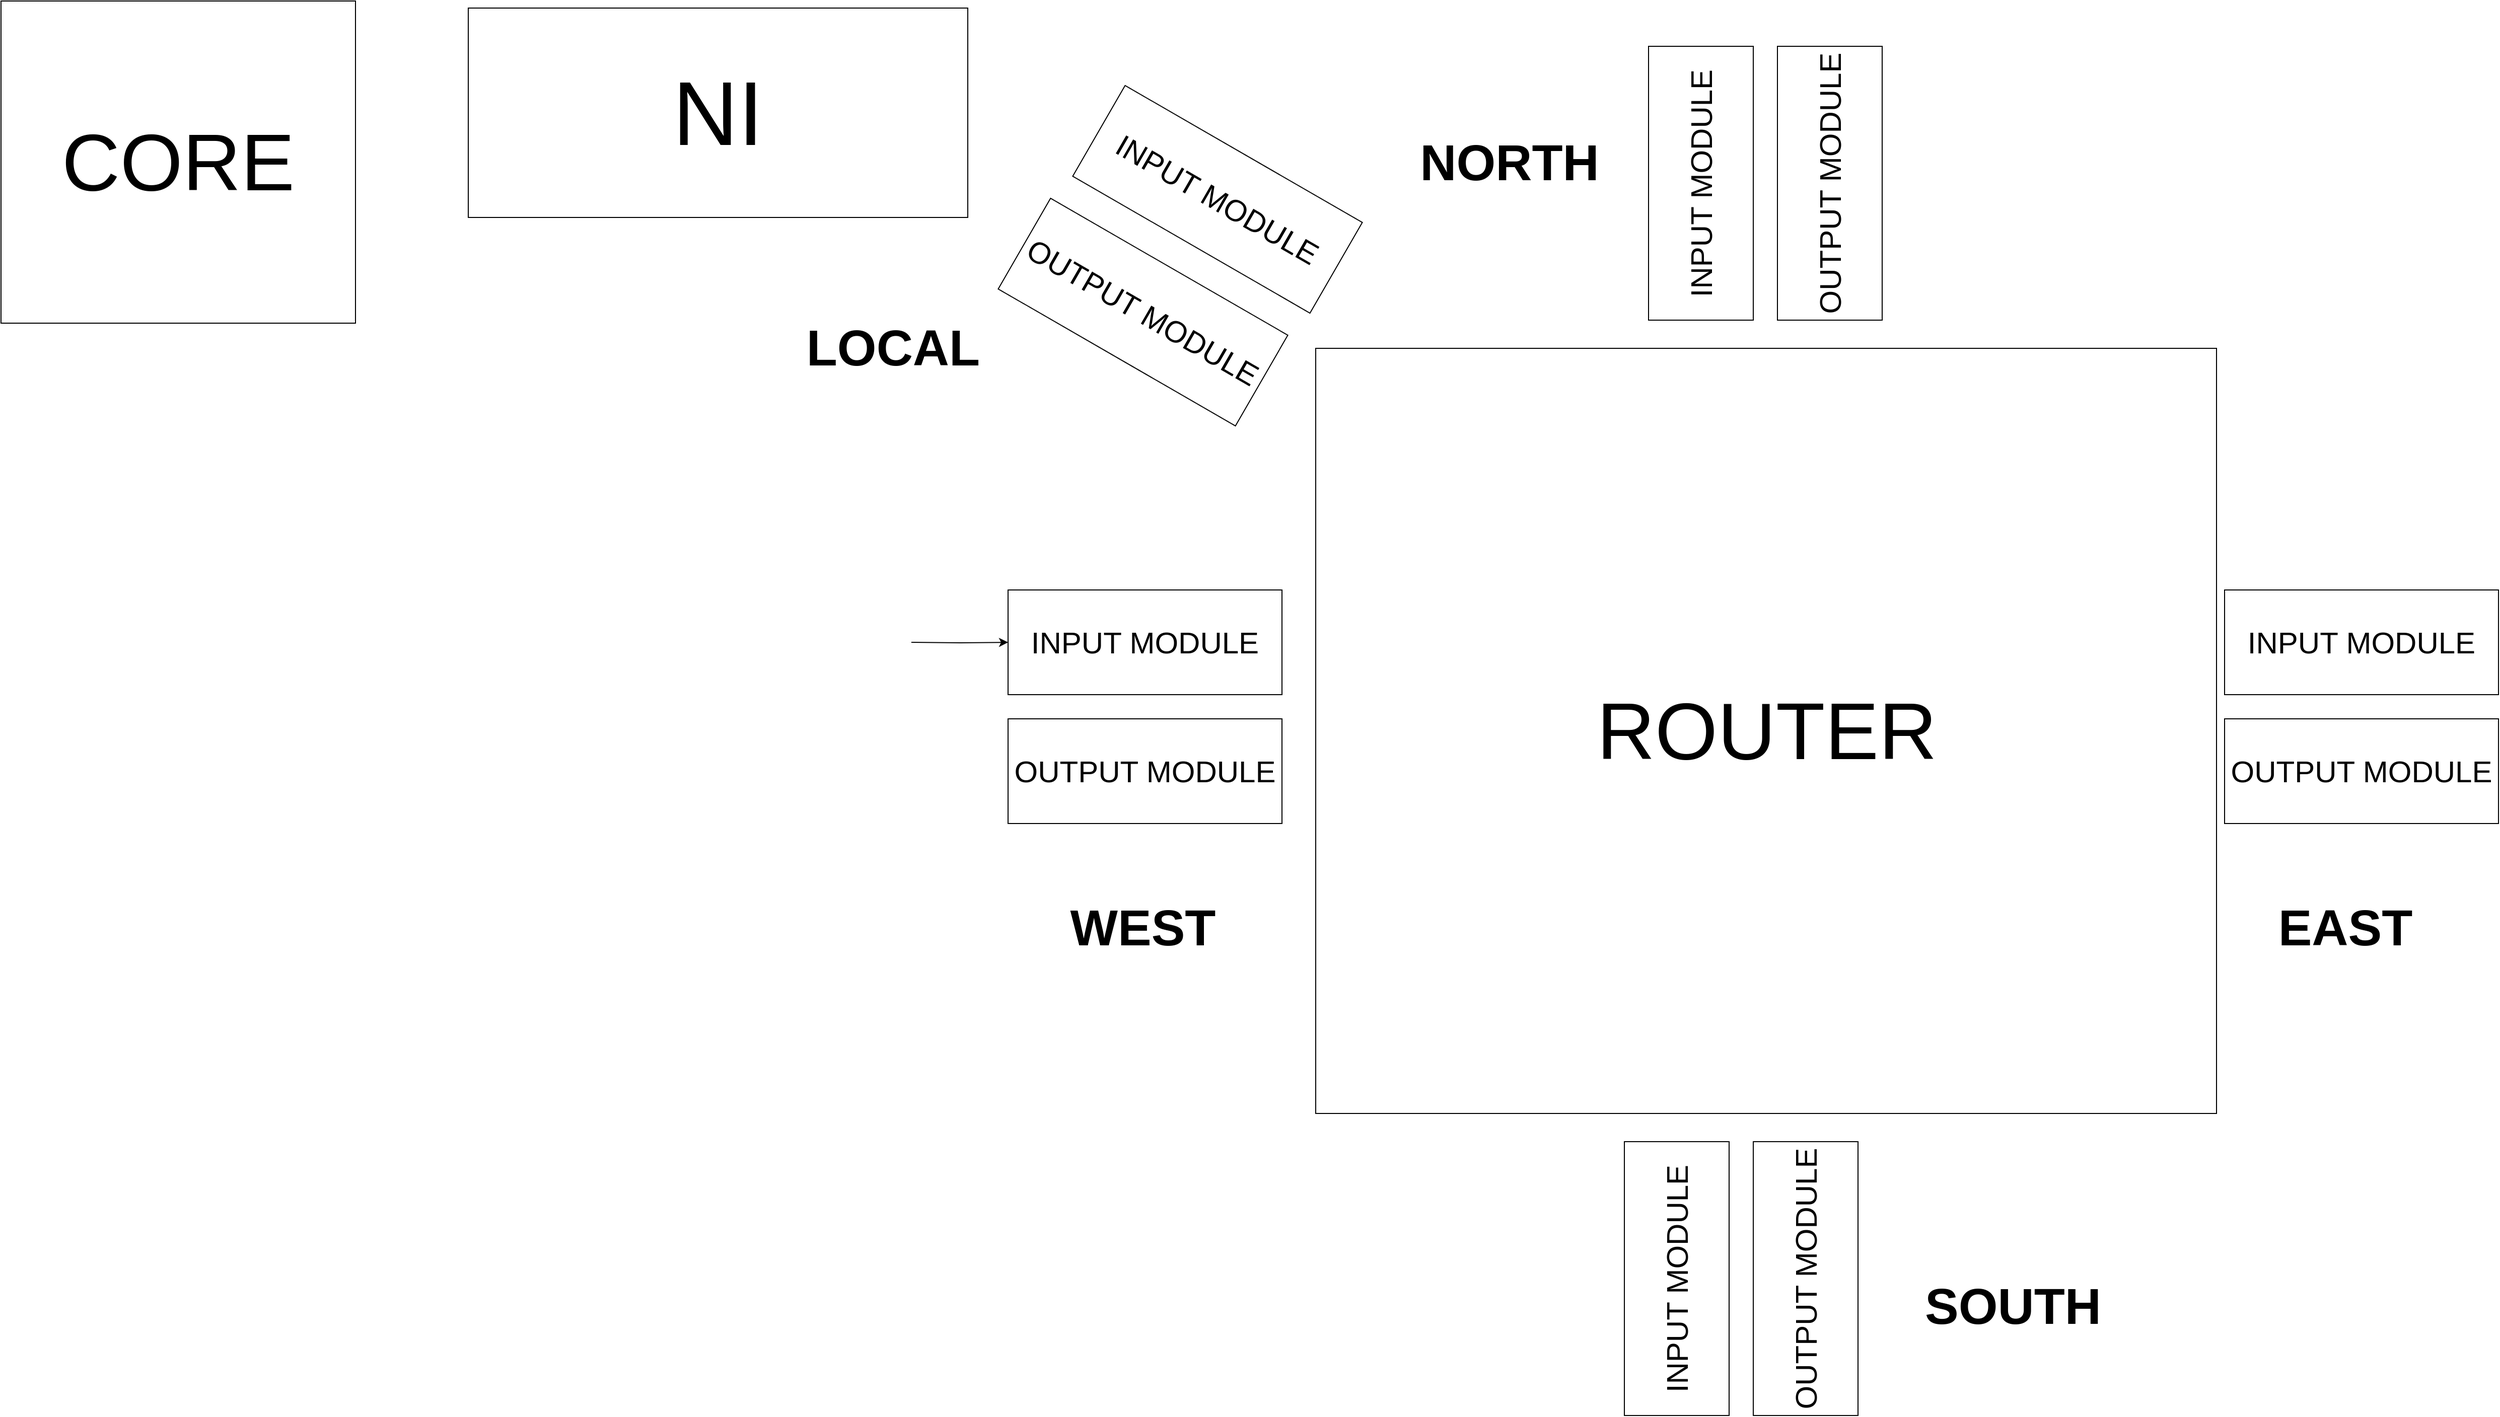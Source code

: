 <mxfile version="22.1.4" type="device" pages="18">
  <diagram name="NoC" id="niu4-VHboNSUo6bLYdJk">
    <mxGraphModel dx="2074" dy="1079" grid="1" gridSize="8" guides="1" tooltips="1" connect="1" arrows="1" fold="1" page="1" pageScale="1" pageWidth="4681" pageHeight="3300" math="0" shadow="0">
      <root>
        <mxCell id="0" />
        <mxCell id="1" parent="0" />
        <mxCell id="UonhhVrqpm3opVBmQxfF-37" value="&lt;font style=&quot;font-size: 80px;&quot;&gt;CORE&lt;/font&gt;" style="rounded=0;whiteSpace=wrap;html=1;fillColor=none;" parent="1" vertex="1">
          <mxGeometry x="24" y="623" width="352" height="320" as="geometry" />
        </mxCell>
        <mxCell id="UonhhVrqpm3opVBmQxfF-41" value="&lt;font style=&quot;font-size: 80px;&quot;&gt;ROUTER&lt;/font&gt;" style="rounded=0;whiteSpace=wrap;html=1;fillColor=none;" parent="1" vertex="1">
          <mxGeometry x="1329.5" y="968" width="894.5" height="760" as="geometry" />
        </mxCell>
        <mxCell id="UonhhVrqpm3opVBmQxfF-61" value="&lt;font style=&quot;font-size: 30px;&quot;&gt;INPUT MODULE&lt;/font&gt;" style="rounded=0;whiteSpace=wrap;html=1;fillColor=none;" parent="1" vertex="1">
          <mxGeometry x="2232" y="1208" width="272" height="104" as="geometry" />
        </mxCell>
        <mxCell id="UonhhVrqpm3opVBmQxfF-62" value="&lt;font style=&quot;font-size: 30px;&quot;&gt;OUTPUT MODULE&lt;/font&gt;" style="rounded=0;whiteSpace=wrap;html=1;fillColor=none;" parent="1" vertex="1">
          <mxGeometry x="2232" y="1336" width="272" height="104" as="geometry" />
        </mxCell>
        <mxCell id="UonhhVrqpm3opVBmQxfF-68" value="&lt;font style=&quot;font-size: 30px;&quot;&gt;OUTPUT MODULE&lt;/font&gt;" style="rounded=0;whiteSpace=wrap;html=1;fillColor=none;" parent="1" vertex="1">
          <mxGeometry x="1024" y="1336" width="272" height="104" as="geometry" />
        </mxCell>
        <mxCell id="UonhhVrqpm3opVBmQxfF-67" value="&lt;font style=&quot;font-size: 30px;&quot;&gt;INPUT MODULE&lt;/font&gt;" style="rounded=0;whiteSpace=wrap;html=1;fillColor=none;" parent="1" vertex="1">
          <mxGeometry x="1024" y="1208" width="272" height="104" as="geometry" />
        </mxCell>
        <mxCell id="UonhhVrqpm3opVBmQxfF-72" value="" style="group;rotation=-90;fillColor=none;" parent="1" vertex="1" connectable="0">
          <mxGeometry x="1640" y="688" width="272" height="232" as="geometry" />
        </mxCell>
        <mxCell id="UonhhVrqpm3opVBmQxfF-70" value="&lt;font style=&quot;font-size: 30px;&quot;&gt;INPUT MODULE&lt;/font&gt;" style="rounded=0;whiteSpace=wrap;html=1;rotation=-90;fillColor=none;" parent="UonhhVrqpm3opVBmQxfF-72" vertex="1">
          <mxGeometry x="-64" y="64" width="272" height="104" as="geometry" />
        </mxCell>
        <mxCell id="UonhhVrqpm3opVBmQxfF-71" value="&lt;font style=&quot;font-size: 30px;&quot;&gt;OUTPUT MODULE&lt;/font&gt;" style="rounded=0;whiteSpace=wrap;html=1;rotation=-90;fillColor=none;" parent="UonhhVrqpm3opVBmQxfF-72" vertex="1">
          <mxGeometry x="64" y="64" width="272" height="104" as="geometry" />
        </mxCell>
        <mxCell id="UonhhVrqpm3opVBmQxfF-73" value="" style="group;rotation=-90;fillColor=none;" parent="1" vertex="1" connectable="0">
          <mxGeometry x="1616" y="1776" width="272" height="232" as="geometry" />
        </mxCell>
        <mxCell id="UonhhVrqpm3opVBmQxfF-64" value="&lt;font style=&quot;font-size: 30px;&quot;&gt;INPUT MODULE&lt;/font&gt;" style="rounded=0;whiteSpace=wrap;html=1;rotation=-90;fillColor=none;" parent="UonhhVrqpm3opVBmQxfF-73" vertex="1">
          <mxGeometry x="-64" y="64" width="272" height="104" as="geometry" />
        </mxCell>
        <mxCell id="UonhhVrqpm3opVBmQxfF-65" value="&lt;font style=&quot;font-size: 30px;&quot;&gt;OUTPUT MODULE&lt;/font&gt;" style="rounded=0;whiteSpace=wrap;html=1;rotation=-90;fillColor=none;" parent="UonhhVrqpm3opVBmQxfF-73" vertex="1">
          <mxGeometry x="64" y="64" width="272" height="104" as="geometry" />
        </mxCell>
        <mxCell id="pbVBFbDybi5omr4Up2du-1" value="&lt;font style=&quot;font-size: 90px;&quot;&gt;NI&lt;/font&gt;" style="rounded=0;whiteSpace=wrap;html=1;fillColor=none;" parent="1" vertex="1">
          <mxGeometry x="488" y="630" width="496" height="208" as="geometry" />
        </mxCell>
        <mxCell id="Ex7diZ_eZcHLDQb1SqzM-1" value="&lt;font style=&quot;font-size: 50px;&quot;&gt;NORTH&lt;/font&gt;" style="text;html=1;strokeColor=none;fillColor=none;align=center;verticalAlign=middle;whiteSpace=wrap;rounded=0;fontStyle=1;fontSize=30;" parent="1" vertex="1">
          <mxGeometry x="1428" y="736" width="188" height="94" as="geometry" />
        </mxCell>
        <mxCell id="Ex7diZ_eZcHLDQb1SqzM-2" value="&lt;font style=&quot;font-size: 50px;&quot;&gt;LOCAL&lt;/font&gt;" style="text;html=1;strokeColor=none;fillColor=none;align=center;verticalAlign=middle;whiteSpace=wrap;rounded=0;fontStyle=1;fontSize=30;" parent="1" vertex="1">
          <mxGeometry x="816" y="920" width="188" height="94" as="geometry" />
        </mxCell>
        <mxCell id="Ex7diZ_eZcHLDQb1SqzM-3" value="&lt;font style=&quot;font-size: 50px;&quot;&gt;EAST&lt;br&gt;&lt;/font&gt;" style="text;html=1;strokeColor=none;fillColor=none;align=center;verticalAlign=middle;whiteSpace=wrap;rounded=0;fontStyle=1;fontSize=30;" parent="1" vertex="1">
          <mxGeometry x="2258" y="1496" width="188" height="94" as="geometry" />
        </mxCell>
        <mxCell id="Ex7diZ_eZcHLDQb1SqzM-4" value="&lt;font style=&quot;font-size: 50px;&quot;&gt;WEST&lt;/font&gt;" style="text;html=1;strokeColor=none;fillColor=none;align=center;verticalAlign=middle;whiteSpace=wrap;rounded=0;fontStyle=1;fontSize=30;" parent="1" vertex="1">
          <mxGeometry x="1064" y="1496" width="188" height="94" as="geometry" />
        </mxCell>
        <mxCell id="Ex7diZ_eZcHLDQb1SqzM-5" value="&lt;font style=&quot;font-size: 50px;&quot;&gt;SOUTH&lt;br&gt;&lt;/font&gt;" style="text;html=1;strokeColor=none;fillColor=none;align=center;verticalAlign=middle;whiteSpace=wrap;rounded=0;fontStyle=1;fontSize=30;" parent="1" vertex="1">
          <mxGeometry x="1928" y="1872" width="188" height="94" as="geometry" />
        </mxCell>
        <mxCell id="ocM6WtaqcBNxZza0PoGJ-3" value="" style="edgeStyle=orthogonalEdgeStyle;rounded=0;orthogonalLoop=1;jettySize=auto;html=1;fillColor=none;" parent="1" target="UonhhVrqpm3opVBmQxfF-67" edge="1">
          <mxGeometry relative="1" as="geometry">
            <mxPoint x="928" y="1260" as="sourcePoint" />
          </mxGeometry>
        </mxCell>
        <mxCell id="UonhhVrqpm3opVBmQxfF-42" value="&lt;font style=&quot;font-size: 30px;&quot;&gt;INPUT MODULE&lt;/font&gt;" style="rounded=0;whiteSpace=wrap;html=1;rotation=30;fillColor=none;" parent="1" vertex="1">
          <mxGeometry x="1096" y="768" width="272" height="104" as="geometry" />
        </mxCell>
        <mxCell id="UonhhVrqpm3opVBmQxfF-43" value="&lt;font style=&quot;font-size: 30px;&quot;&gt;OUTPUT MODULE&lt;/font&gt;" style="rounded=0;whiteSpace=wrap;html=1;rotation=30;fillColor=none;" parent="1" vertex="1">
          <mxGeometry x="1022" y="880" width="272" height="104" as="geometry" />
        </mxCell>
      </root>
    </mxGraphModel>
  </diagram>
  <diagram id="4vr7qQ4LBRB5dgsCv8YF" name="NI">
    <mxGraphModel dx="1575" dy="654" grid="0" gridSize="10" guides="1" tooltips="1" connect="1" arrows="1" fold="1" page="1" pageScale="1" pageWidth="1169" pageHeight="827" math="0" shadow="0">
      <root>
        <mxCell id="0" />
        <mxCell id="1" parent="0" />
        <mxCell id="oABtmhWJpyh_qXTSH9be-2" value="" style="rounded=0;whiteSpace=wrap;html=1;" parent="1" vertex="1">
          <mxGeometry x="884" y="280" width="771" height="220" as="geometry" />
        </mxCell>
        <mxCell id="oABtmhWJpyh_qXTSH9be-5" value="NI" style="text;html=1;align=center;verticalAlign=middle;resizable=0;points=[];autosize=1;strokeColor=none;fillColor=none;" parent="1" vertex="1">
          <mxGeometry x="903" y="235" width="30" height="26" as="geometry" />
        </mxCell>
        <mxCell id="oABtmhWJpyh_qXTSH9be-17" value="" style="group" parent="1" vertex="1" connectable="0">
          <mxGeometry x="778" y="322" width="204" height="150" as="geometry" />
        </mxCell>
        <mxCell id="oABtmhWJpyh_qXTSH9be-22" value="" style="rounded=0;whiteSpace=wrap;html=1;" parent="oABtmhWJpyh_qXTSH9be-17" vertex="1">
          <mxGeometry x="150" y="30" width="48" height="120" as="geometry" />
        </mxCell>
        <mxCell id="oABtmhWJpyh_qXTSH9be-25" value="AXI4_slave" style="text;html=1;strokeColor=none;fillColor=none;align=center;verticalAlign=middle;whiteSpace=wrap;rounded=0;" parent="oABtmhWJpyh_qXTSH9be-17" vertex="1">
          <mxGeometry x="144" width="60" height="30" as="geometry" />
        </mxCell>
        <mxCell id="bbf0PlpdrA8Ar95qGoEX-4" value="" style="rounded=0;whiteSpace=wrap;html=1;" parent="oABtmhWJpyh_qXTSH9be-17" vertex="1">
          <mxGeometry x="-10" y="25" width="48" height="120" as="geometry" />
        </mxCell>
        <mxCell id="bbf0PlpdrA8Ar95qGoEX-5" value="AXI4 I/F" style="text;html=1;strokeColor=none;fillColor=none;align=center;verticalAlign=middle;whiteSpace=wrap;rounded=0;rotation=-90;horizontal=1;" parent="oABtmhWJpyh_qXTSH9be-17" vertex="1">
          <mxGeometry x="-16" y="70" width="60" height="30" as="geometry" />
        </mxCell>
        <mxCell id="oABtmhWJpyh_qXTSH9be-24" value="AXI4 I/F" style="text;html=1;strokeColor=none;fillColor=none;align=center;verticalAlign=middle;whiteSpace=wrap;rounded=0;rotation=-90;horizontal=1;" parent="oABtmhWJpyh_qXTSH9be-17" vertex="1">
          <mxGeometry x="144" y="75" width="60" height="30" as="geometry" />
        </mxCell>
        <mxCell id="bbf0PlpdrA8Ar95qGoEX-7" style="edgeStyle=orthogonalEdgeStyle;rounded=0;orthogonalLoop=1;jettySize=auto;html=1;exitX=0;exitY=0.75;exitDx=0;exitDy=0;entryX=1;entryY=0.75;entryDx=0;entryDy=0;" parent="oABtmhWJpyh_qXTSH9be-17" edge="1">
          <mxGeometry relative="1" as="geometry">
            <mxPoint x="144" y="116.07" as="sourcePoint" />
            <mxPoint x="48" y="116.07" as="targetPoint" />
          </mxGeometry>
        </mxCell>
        <mxCell id="bbf0PlpdrA8Ar95qGoEX-8" style="edgeStyle=orthogonalEdgeStyle;rounded=0;orthogonalLoop=1;jettySize=auto;html=1;exitX=1;exitY=0.25;exitDx=0;exitDy=0;entryX=0;entryY=0.25;entryDx=0;entryDy=0;" parent="oABtmhWJpyh_qXTSH9be-17" edge="1">
          <mxGeometry relative="1" as="geometry">
            <mxPoint x="48" y="56.07" as="sourcePoint" />
            <mxPoint x="144" y="56.07" as="targetPoint" />
          </mxGeometry>
        </mxCell>
        <mxCell id="bbf0PlpdrA8Ar95qGoEX-9" style="edgeStyle=orthogonalEdgeStyle;rounded=0;orthogonalLoop=1;jettySize=auto;html=1;exitX=1;exitY=0.25;exitDx=0;exitDy=0;entryX=0;entryY=0.25;entryDx=0;entryDy=0;" parent="oABtmhWJpyh_qXTSH9be-17" edge="1">
          <mxGeometry relative="1" as="geometry">
            <mxPoint x="49.5" y="69.07" as="sourcePoint" />
            <mxPoint x="145.5" y="69.07" as="targetPoint" />
          </mxGeometry>
        </mxCell>
        <mxCell id="bbf0PlpdrA8Ar95qGoEX-10" style="edgeStyle=orthogonalEdgeStyle;rounded=0;orthogonalLoop=1;jettySize=auto;html=1;exitX=1;exitY=0.25;exitDx=0;exitDy=0;entryX=0;entryY=0.25;entryDx=0;entryDy=0;" parent="oABtmhWJpyh_qXTSH9be-17" edge="1">
          <mxGeometry relative="1" as="geometry">
            <mxPoint x="49.5" y="82.07" as="sourcePoint" />
            <mxPoint x="145.5" y="82.07" as="targetPoint" />
          </mxGeometry>
        </mxCell>
        <mxCell id="bbf0PlpdrA8Ar95qGoEX-11" style="edgeStyle=orthogonalEdgeStyle;rounded=0;orthogonalLoop=1;jettySize=auto;html=1;exitX=0;exitY=0.75;exitDx=0;exitDy=0;entryX=1;entryY=0.75;entryDx=0;entryDy=0;" parent="oABtmhWJpyh_qXTSH9be-17" edge="1">
          <mxGeometry relative="1" as="geometry">
            <mxPoint x="144" y="126.07" as="sourcePoint" />
            <mxPoint x="48" y="126.07" as="targetPoint" />
          </mxGeometry>
        </mxCell>
        <mxCell id="bbf0PlpdrA8Ar95qGoEX-12" value="WR_ADDR" style="text;html=1;strokeColor=none;fillColor=none;align=center;verticalAlign=middle;whiteSpace=wrap;rounded=0;fontSize=6;" parent="oABtmhWJpyh_qXTSH9be-17" vertex="1">
          <mxGeometry x="54" y="43.07" width="48" height="13" as="geometry" />
        </mxCell>
        <mxCell id="bbf0PlpdrA8Ar95qGoEX-13" value="RD_ADDR" style="text;html=1;strokeColor=none;fillColor=none;align=center;verticalAlign=middle;whiteSpace=wrap;rounded=0;fontSize=6;" parent="oABtmhWJpyh_qXTSH9be-17" vertex="1">
          <mxGeometry x="54" y="56.07" width="48" height="12.93" as="geometry" />
        </mxCell>
        <mxCell id="bbf0PlpdrA8Ar95qGoEX-14" value="WR_DATA" style="text;html=1;strokeColor=none;fillColor=none;align=center;verticalAlign=middle;whiteSpace=wrap;rounded=0;fontSize=6;" parent="oABtmhWJpyh_qXTSH9be-17" vertex="1">
          <mxGeometry x="54" y="69.07" width="48" height="13" as="geometry" />
        </mxCell>
        <mxCell id="bbf0PlpdrA8Ar95qGoEX-15" value="RD_DATA" style="text;html=1;strokeColor=none;fillColor=none;align=center;verticalAlign=middle;whiteSpace=wrap;rounded=0;fontSize=6;" parent="oABtmhWJpyh_qXTSH9be-17" vertex="1">
          <mxGeometry x="54" y="103.07" width="48" height="13" as="geometry" />
        </mxCell>
        <mxCell id="bbf0PlpdrA8Ar95qGoEX-16" value="WR_RESP" style="text;html=1;strokeColor=none;fillColor=none;align=center;verticalAlign=middle;whiteSpace=wrap;rounded=0;fontSize=6;" parent="oABtmhWJpyh_qXTSH9be-17" vertex="1">
          <mxGeometry x="54" y="113.07" width="48" height="13" as="geometry" />
        </mxCell>
        <mxCell id="oABtmhWJpyh_qXTSH9be-36" value="" style="rounded=0;whiteSpace=wrap;html=1;" parent="1" vertex="1">
          <mxGeometry x="1074" y="348" width="240" height="124" as="geometry" />
        </mxCell>
        <mxCell id="oABtmhWJpyh_qXTSH9be-37" style="edgeStyle=orthogonalEdgeStyle;rounded=0;orthogonalLoop=1;jettySize=auto;html=1;exitX=0;exitY=0.75;exitDx=0;exitDy=0;entryX=1;entryY=0.75;entryDx=0;entryDy=0;" parent="1" edge="1">
          <mxGeometry relative="1" as="geometry">
            <mxPoint x="1074" y="443" as="sourcePoint" />
            <mxPoint x="978" y="443" as="targetPoint" />
          </mxGeometry>
        </mxCell>
        <mxCell id="oABtmhWJpyh_qXTSH9be-38" style="edgeStyle=orthogonalEdgeStyle;rounded=0;orthogonalLoop=1;jettySize=auto;html=1;exitX=1;exitY=0.25;exitDx=0;exitDy=0;entryX=0;entryY=0.25;entryDx=0;entryDy=0;" parent="1" edge="1">
          <mxGeometry relative="1" as="geometry">
            <mxPoint x="978" y="383" as="sourcePoint" />
            <mxPoint x="1074" y="383" as="targetPoint" />
          </mxGeometry>
        </mxCell>
        <mxCell id="oABtmhWJpyh_qXTSH9be-39" style="edgeStyle=orthogonalEdgeStyle;rounded=0;orthogonalLoop=1;jettySize=auto;html=1;exitX=1;exitY=0.25;exitDx=0;exitDy=0;entryX=0;entryY=0.25;entryDx=0;entryDy=0;" parent="1" edge="1">
          <mxGeometry relative="1" as="geometry">
            <mxPoint x="979.5" y="396" as="sourcePoint" />
            <mxPoint x="1075.5" y="396" as="targetPoint" />
          </mxGeometry>
        </mxCell>
        <mxCell id="oABtmhWJpyh_qXTSH9be-40" style="edgeStyle=orthogonalEdgeStyle;rounded=0;orthogonalLoop=1;jettySize=auto;html=1;exitX=1;exitY=0.25;exitDx=0;exitDy=0;entryX=0;entryY=0.25;entryDx=0;entryDy=0;" parent="1" edge="1">
          <mxGeometry relative="1" as="geometry">
            <mxPoint x="979.5" y="409" as="sourcePoint" />
            <mxPoint x="1075.5" y="409" as="targetPoint" />
          </mxGeometry>
        </mxCell>
        <mxCell id="oABtmhWJpyh_qXTSH9be-41" style="edgeStyle=orthogonalEdgeStyle;rounded=0;orthogonalLoop=1;jettySize=auto;html=1;exitX=0;exitY=0.75;exitDx=0;exitDy=0;entryX=1;entryY=0.75;entryDx=0;entryDy=0;" parent="1" edge="1">
          <mxGeometry relative="1" as="geometry">
            <mxPoint x="1074" y="453" as="sourcePoint" />
            <mxPoint x="978" y="453" as="targetPoint" />
          </mxGeometry>
        </mxCell>
        <mxCell id="oABtmhWJpyh_qXTSH9be-42" value="WR_ADDR" style="text;html=1;strokeColor=none;fillColor=none;align=center;verticalAlign=middle;whiteSpace=wrap;rounded=0;fontSize=6;" parent="1" vertex="1">
          <mxGeometry x="984" y="370" width="48" height="13" as="geometry" />
        </mxCell>
        <mxCell id="oABtmhWJpyh_qXTSH9be-43" value="RD_ADDR" style="text;html=1;strokeColor=none;fillColor=none;align=center;verticalAlign=middle;whiteSpace=wrap;rounded=0;fontSize=6;" parent="1" vertex="1">
          <mxGeometry x="984" y="383" width="48" height="13" as="geometry" />
        </mxCell>
        <mxCell id="oABtmhWJpyh_qXTSH9be-44" value="WR_DATA" style="text;html=1;strokeColor=none;fillColor=none;align=center;verticalAlign=middle;whiteSpace=wrap;rounded=0;fontSize=6;" parent="1" vertex="1">
          <mxGeometry x="984" y="396" width="48" height="13" as="geometry" />
        </mxCell>
        <mxCell id="oABtmhWJpyh_qXTSH9be-45" value="RD_DATA" style="text;html=1;strokeColor=none;fillColor=none;align=center;verticalAlign=middle;whiteSpace=wrap;rounded=0;fontSize=6;" parent="1" vertex="1">
          <mxGeometry x="984" y="430" width="48" height="13" as="geometry" />
        </mxCell>
        <mxCell id="oABtmhWJpyh_qXTSH9be-46" value="WR_RESP" style="text;html=1;strokeColor=none;fillColor=none;align=center;verticalAlign=middle;whiteSpace=wrap;rounded=0;fontSize=6;" parent="1" vertex="1">
          <mxGeometry x="984" y="440" width="48" height="13" as="geometry" />
        </mxCell>
        <mxCell id="oABtmhWJpyh_qXTSH9be-47" value="FIFO" style="rounded=0;whiteSpace=wrap;html=1;fontSize=10;" parent="1" vertex="1">
          <mxGeometry x="1094" y="360.5" width="64" height="16" as="geometry" />
        </mxCell>
        <mxCell id="oABtmhWJpyh_qXTSH9be-48" value="WR_AXI4" style="text;html=1;strokeColor=none;fillColor=none;align=center;verticalAlign=middle;whiteSpace=wrap;rounded=0;fontSize=6;" parent="1" vertex="1">
          <mxGeometry x="1086" y="350" width="48" height="13" as="geometry" />
        </mxCell>
        <mxCell id="oABtmhWJpyh_qXTSH9be-49" value="FIFO" style="rounded=0;whiteSpace=wrap;html=1;fontSize=10;" parent="1" vertex="1">
          <mxGeometry x="1094" y="388" width="64" height="16" as="geometry" />
        </mxCell>
        <mxCell id="oABtmhWJpyh_qXTSH9be-50" value="RD_AXI4" style="text;html=1;strokeColor=none;fillColor=none;align=center;verticalAlign=middle;whiteSpace=wrap;rounded=0;fontSize=6;" parent="1" vertex="1">
          <mxGeometry x="1086" y="377.5" width="48" height="13" as="geometry" />
        </mxCell>
        <mxCell id="enAOahVx6nCD273Lj4xY-1" value="" style="endArrow=none;html=1;rounded=0;" parent="1" edge="1">
          <mxGeometry width="50" height="50" relative="1" as="geometry">
            <mxPoint x="240" y="390" as="sourcePoint" />
            <mxPoint x="389" y="390" as="targetPoint" />
          </mxGeometry>
        </mxCell>
        <mxCell id="enAOahVx6nCD273Lj4xY-2" value="" style="endArrow=none;html=1;rounded=0;entryX=0;entryY=0.5;entryDx=0;entryDy=0;" parent="1" edge="1">
          <mxGeometry width="50" height="50" relative="1" as="geometry">
            <mxPoint x="240" y="440" as="sourcePoint" />
            <mxPoint x="378" y="440" as="targetPoint" />
          </mxGeometry>
        </mxCell>
        <mxCell id="enAOahVx6nCD273Lj4xY-3" value="SWNET addr data(reg)" style="text;html=1;strokeColor=none;fillColor=none;align=center;verticalAlign=middle;whiteSpace=wrap;rounded=0;" parent="1" vertex="1">
          <mxGeometry x="230" y="358" width="130" height="30" as="geometry" />
        </mxCell>
        <mxCell id="enAOahVx6nCD273Lj4xY-4" value="LWNET reg" style="text;html=1;strokeColor=none;fillColor=none;align=center;verticalAlign=middle;whiteSpace=wrap;rounded=0;" parent="1" vertex="1">
          <mxGeometry x="230" y="410" width="130" height="30" as="geometry" />
        </mxCell>
        <mxCell id="enAOahVx6nCD273Lj4xY-5" value="SWNET decode" style="rounded=0;whiteSpace=wrap;html=1;" parent="1" vertex="1">
          <mxGeometry x="494" y="330.5" width="120" height="60" as="geometry" />
        </mxCell>
        <mxCell id="enAOahVx6nCD273Lj4xY-16" value="" style="edgeStyle=elbowEdgeStyle;elbow=horizontal;endArrow=classic;html=1;curved=0;rounded=0;endSize=8;startSize=8;entryX=0;entryY=0.847;entryDx=0;entryDy=0;entryPerimeter=0;exitX=0.5;exitY=1;exitDx=0;exitDy=0;" parent="1" source="oABtmhWJpyh_qXTSH9be-49" edge="1">
          <mxGeometry width="50" height="50" relative="1" as="geometry">
            <mxPoint x="1130" y="410" as="sourcePoint" />
            <mxPoint x="378" y="477.67" as="targetPoint" />
            <Array as="points">
              <mxPoint x="1126" y="461.33" />
            </Array>
          </mxGeometry>
        </mxCell>
        <mxCell id="enAOahVx6nCD273Lj4xY-17" value="INT for read" style="text;html=1;strokeColor=none;fillColor=none;align=center;verticalAlign=middle;whiteSpace=wrap;rounded=0;" parent="1" vertex="1">
          <mxGeometry x="382.5" y="444" width="60" height="30" as="geometry" />
        </mxCell>
        <mxCell id="enAOahVx6nCD273Lj4xY-19" value="After receiving whole packets worth of flits" style="text;html=1;strokeColor=none;fillColor=none;align=center;verticalAlign=middle;whiteSpace=wrap;rounded=0;" parent="1" vertex="1">
          <mxGeometry x="770" y="490" width="140" height="60" as="geometry" />
        </mxCell>
        <mxCell id="bbf0PlpdrA8Ar95qGoEX-2" value="" style="rounded=0;whiteSpace=wrap;html=1;" parent="1" vertex="1">
          <mxGeometry x="1404" y="347.88" width="191" height="121" as="geometry" />
        </mxCell>
        <mxCell id="enAOahVx6nCD273Lj4xY-18" value="FLIT HANDLE&amp;nbsp;" style="rounded=0;whiteSpace=wrap;html=1;" parent="1" vertex="1">
          <mxGeometry x="1179" y="358" width="120" height="95" as="geometry" />
        </mxCell>
        <mxCell id="bbf0PlpdrA8Ar95qGoEX-6" value="AXI4_master" style="text;html=1;strokeColor=none;fillColor=none;align=center;verticalAlign=middle;whiteSpace=wrap;rounded=0;" parent="1" vertex="1">
          <mxGeometry x="763" y="317.88" width="60" height="30" as="geometry" />
        </mxCell>
        <mxCell id="bbf0PlpdrA8Ar95qGoEX-17" value="LWNET decode" style="rounded=0;whiteSpace=wrap;html=1;" parent="1" vertex="1">
          <mxGeometry x="494" y="404" width="120" height="60" as="geometry" />
        </mxCell>
        <mxCell id="ShyVt2LBPixYQXnTOOW0-1" value="CDC_PKT" style="text;html=1;strokeColor=none;fillColor=none;align=center;verticalAlign=middle;whiteSpace=wrap;rounded=0;" parent="1" vertex="1">
          <mxGeometry x="1404" y="317.88" width="60" height="30" as="geometry" />
        </mxCell>
        <mxCell id="ShyVt2LBPixYQXnTOOW0-2" value="async_fifo" style="rounded=0;whiteSpace=wrap;html=1;fontSize=10;" parent="1" vertex="1">
          <mxGeometry x="1442" y="366.38" width="108" height="35.5" as="geometry" />
        </mxCell>
        <mxCell id="ShyVt2LBPixYQXnTOOW0-3" value="async_fifo" style="rounded=0;whiteSpace=wrap;html=1;fontSize=10;" parent="1" vertex="1">
          <mxGeometry x="1442" y="416.63" width="108" height="35.5" as="geometry" />
        </mxCell>
      </root>
    </mxGraphModel>
  </diagram>
  <diagram id="5yIE61LMtvf_U8QGwqjW" name="input_module">
    <mxGraphModel dx="1335" dy="654" grid="0" gridSize="10" guides="1" tooltips="1" connect="1" arrows="1" fold="1" page="1" pageScale="1" pageWidth="1169" pageHeight="827" math="0" shadow="0">
      <root>
        <mxCell id="0" />
        <mxCell id="1" parent="0" />
        <mxCell id="Z7M0ZRruvirQ6y9Ygy8Q-1" value="" style="rounded=0;whiteSpace=wrap;html=1;" parent="1" vertex="1">
          <mxGeometry x="128" y="75" width="1024" height="655" as="geometry" />
        </mxCell>
        <mxCell id="4ZKttsJJXIjd0f3jK5Rs-1" value="" style="rounded=0;whiteSpace=wrap;html=1;" parent="1" vertex="1">
          <mxGeometry x="357" y="122" width="578" height="561" as="geometry" />
        </mxCell>
        <mxCell id="4ZKttsJJXIjd0f3jK5Rs-2" value="&lt;font style=&quot;font-size: 22px;&quot;&gt;input router&lt;/font&gt;" style="rounded=0;whiteSpace=wrap;html=1;" parent="1" vertex="1">
          <mxGeometry x="158" y="494" width="149" height="150" as="geometry" />
        </mxCell>
        <mxCell id="4ZKttsJJXIjd0f3jK5Rs-3" value="&lt;font style=&quot;font-size: 20px;&quot;&gt;VC_Buffer&lt;/font&gt;" style="rounded=0;whiteSpace=wrap;html=1;" parent="1" vertex="1">
          <mxGeometry x="529" y="174" width="247" height="68" as="geometry" />
        </mxCell>
        <mxCell id="4ZKttsJJXIjd0f3jK5Rs-4" value="&lt;font style=&quot;font-size: 20px;&quot;&gt;VC_Buffer&lt;/font&gt;" style="rounded=0;whiteSpace=wrap;html=1;" parent="1" vertex="1">
          <mxGeometry x="529" y="257" width="247" height="70" as="geometry" />
        </mxCell>
        <mxCell id="4ZKttsJJXIjd0f3jK5Rs-5" value="&lt;font style=&quot;font-size: 20px;&quot;&gt;VC_Buffer&lt;/font&gt;" style="rounded=0;whiteSpace=wrap;html=1;" parent="1" vertex="1">
          <mxGeometry x="529" y="350" width="247" height="79" as="geometry" />
        </mxCell>
        <mxCell id="4ZKttsJJXIjd0f3jK5Rs-6" value="&lt;font style=&quot;font-size: 20px;&quot;&gt;VC_Buffer&lt;/font&gt;" style="rounded=0;whiteSpace=wrap;html=1;" parent="1" vertex="1">
          <mxGeometry x="529" y="452" width="247" height="79" as="geometry" />
        </mxCell>
        <mxCell id="4ZKttsJJXIjd0f3jK5Rs-7" value="" style="rounded=0;whiteSpace=wrap;html=1;" parent="1" vertex="1">
          <mxGeometry x="263" y="990" width="645" height="368" as="geometry" />
        </mxCell>
        <mxCell id="4ZKttsJJXIjd0f3jK5Rs-8" value="&lt;font style=&quot;font-size: 20px;&quot;&gt;VC_Buffer&lt;/font&gt;" style="text;html=1;strokeColor=none;fillColor=none;align=center;verticalAlign=middle;whiteSpace=wrap;rounded=0;" parent="1" vertex="1">
          <mxGeometry x="265" y="942" width="60" height="30" as="geometry" />
        </mxCell>
        <mxCell id="4ZKttsJJXIjd0f3jK5Rs-9" value="&lt;font style=&quot;font-size: 25px;&quot;&gt;FIFO&lt;/font&gt;" style="rounded=0;whiteSpace=wrap;html=1;" parent="1" vertex="1">
          <mxGeometry x="380" y="1073" width="410" height="190" as="geometry" />
        </mxCell>
        <mxCell id="4ZKttsJJXIjd0f3jK5Rs-11" value="" style="rounded=0;whiteSpace=wrap;html=1;" parent="1" vertex="1">
          <mxGeometry x="995" y="150" width="120" height="495" as="geometry" />
        </mxCell>
        <mxCell id="4ZKttsJJXIjd0f3jK5Rs-12" value="&lt;font style=&quot;font-size: 25px;&quot;&gt;rr_arbiter mux&lt;br&gt;&lt;/font&gt;" style="text;html=1;strokeColor=none;fillColor=none;align=center;verticalAlign=middle;whiteSpace=wrap;rounded=0;horizontal=0;fontSize=20;" parent="1" vertex="1">
          <mxGeometry x="1025" y="211" width="60" height="365" as="geometry" />
        </mxCell>
      </root>
    </mxGraphModel>
  </diagram>
  <diagram id="EUyyCLK_ffTZVWVeNePG" name="output_module">
    <mxGraphModel dx="1335" dy="654" grid="0" gridSize="10" guides="1" tooltips="1" connect="1" arrows="1" fold="1" page="1" pageScale="1" pageWidth="1169" pageHeight="827" math="0" shadow="0">
      <root>
        <mxCell id="0" />
        <mxCell id="1" parent="0" />
      </root>
    </mxGraphModel>
  </diagram>
  <diagram id="xheNTm2OwYwsj3wd33eP" name="router">
    <mxGraphModel dx="1907" dy="934" grid="0" gridSize="10" guides="1" tooltips="1" connect="1" arrows="1" fold="1" page="1" pageScale="1" pageWidth="1169" pageHeight="827" math="0" shadow="0">
      <root>
        <mxCell id="0" />
        <mxCell id="1" parent="0" />
        <mxCell id="ns4gZgUUoukfnr8ej0_0-1" value="" style="rounded=0;whiteSpace=wrap;html=1;" parent="1" vertex="1">
          <mxGeometry x="191" y="81" width="757" height="556" as="geometry" />
        </mxCell>
      </root>
    </mxGraphModel>
  </diagram>
  <diagram id="ovDpyuA_zMEo3ElBytKl" name="FIFO">
    <mxGraphModel dx="1335" dy="654" grid="1" gridSize="8" guides="1" tooltips="1" connect="1" arrows="1" fold="1" page="1" pageScale="1" pageWidth="1169" pageHeight="827" math="0" shadow="0">
      <root>
        <mxCell id="0" />
        <mxCell id="1" parent="0" />
      </root>
    </mxGraphModel>
  </diagram>
  <diagram id="tQtFoaQzOe_I3gYQT_pr" name="Interrupt">
    <mxGraphModel dx="1335" dy="654" grid="1" gridSize="8" guides="1" tooltips="1" connect="1" arrows="1" fold="1" page="1" pageScale="1" pageWidth="1169" pageHeight="827" math="0" shadow="0">
      <root>
        <mxCell id="0" />
        <mxCell id="1" parent="0" />
      </root>
    </mxGraphModel>
  </diagram>
  <diagram id="76_9KdAvB_WUGLjI1oxV" name="temp">
    <mxGraphModel dx="1335" dy="654" grid="1" gridSize="10" guides="1" tooltips="1" connect="1" arrows="1" fold="1" page="1" pageScale="1" pageWidth="1169" pageHeight="827" math="0" shadow="0">
      <root>
        <mxCell id="0" />
        <mxCell id="1" parent="0" />
        <mxCell id="FkmZeQaL1j32y8pPALz9-1" value="" style="rounded=0;whiteSpace=wrap;html=1;fillColor=#99CCFF;" parent="1" vertex="1">
          <mxGeometry x="460" y="532.75" width="150" height="137.25" as="geometry" />
        </mxCell>
        <mxCell id="FkmZeQaL1j32y8pPALz9-4" value="&lt;font style=&quot;font-size: 50px;&quot;&gt;ROUTER&lt;/font&gt;" style="rounded=0;whiteSpace=wrap;html=1;fillColor=#CCFFCC;" parent="1" vertex="1">
          <mxGeometry x="320" y="112.5" width="290" height="260" as="geometry" />
        </mxCell>
        <mxCell id="FkmZeQaL1j32y8pPALz9-5" value="&lt;font style=&quot;font-size: 50px;&quot;&gt;ROUTER&lt;/font&gt;" style="rounded=0;whiteSpace=wrap;html=1;fillColor=#CCFFCC;" parent="1" vertex="1">
          <mxGeometry x="800" y="110.5" width="290" height="260" as="geometry" />
        </mxCell>
        <mxCell id="FkmZeQaL1j32y8pPALz9-6" value="" style="rounded=0;whiteSpace=wrap;html=1;fillColor=#99CCFF;" parent="1" vertex="1">
          <mxGeometry x="950" y="530" width="140" height="140" as="geometry" />
        </mxCell>
        <mxCell id="FkmZeQaL1j32y8pPALz9-7" value="&lt;b&gt;&lt;font style=&quot;font-size: 20px;&quot;&gt;NI&lt;/font&gt;&lt;/b&gt;" style="rounded=0;whiteSpace=wrap;html=1;fillColor=#E5CCFF;" parent="1" vertex="1">
          <mxGeometry x="197.5" y="530" width="240" height="70" as="geometry" />
        </mxCell>
        <mxCell id="FkmZeQaL1j32y8pPALz9-8" value="&lt;font style=&quot;font-size: 20px;&quot;&gt;&lt;b&gt;NI&lt;/b&gt;&lt;/font&gt;" style="rounded=0;whiteSpace=wrap;html=1;fillColor=#E5CCFF;" parent="1" vertex="1">
          <mxGeometry x="690" y="529.5" width="240" height="70" as="geometry" />
        </mxCell>
        <mxCell id="FkmZeQaL1j32y8pPALz9-9" value="&lt;b&gt;input module&lt;/b&gt;" style="rounded=0;whiteSpace=wrap;html=1;fillColor=#FFCC99;" parent="1" vertex="1">
          <mxGeometry x="650" y="195.5" width="110" height="40" as="geometry" />
        </mxCell>
        <mxCell id="FkmZeQaL1j32y8pPALz9-10" value="&lt;b&gt;output module&lt;/b&gt;" style="rounded=0;whiteSpace=wrap;html=1;fillColor=#CCFFFF;" parent="1" vertex="1">
          <mxGeometry x="650" y="245.5" width="110" height="40" as="geometry" />
        </mxCell>
        <mxCell id="FkmZeQaL1j32y8pPALz9-11" value="&lt;b&gt;PKT_PROC&lt;/b&gt;" style="rounded=0;whiteSpace=wrap;html=1;fillColor=#FFCCE6;" parent="1" vertex="1">
          <mxGeometry x="200" y="444.5" width="65" height="61" as="geometry" />
        </mxCell>
        <mxCell id="FkmZeQaL1j32y8pPALz9-12" value="&lt;b&gt;PKT_PROC&lt;/b&gt;" style="rounded=0;whiteSpace=wrap;html=1;fillColor=#FFCCE6;" parent="1" vertex="1">
          <mxGeometry x="690" y="444.5" width="65" height="61" as="geometry" />
        </mxCell>
        <mxCell id="FkmZeQaL1j32y8pPALz9-13" value="&lt;b&gt;input module&lt;/b&gt;" style="rounded=0;whiteSpace=wrap;html=1;rotation=-45;fillColor=#FFCC99;" parent="1" vertex="1">
          <mxGeometry x="240" y="378" width="75" height="36" as="geometry" />
        </mxCell>
        <mxCell id="FkmZeQaL1j32y8pPALz9-14" value="&lt;b&gt;output module&lt;/b&gt;" style="rounded=0;whiteSpace=wrap;html=1;rotation=-45;fillColor=#CCFFFF;" parent="1" vertex="1">
          <mxGeometry x="280" y="414" width="75" height="36" as="geometry" />
        </mxCell>
        <mxCell id="FkmZeQaL1j32y8pPALz9-16" value="&lt;b&gt;input module&lt;/b&gt;" style="rounded=0;whiteSpace=wrap;html=1;rotation=-45;fillColor=#FFCC99;" parent="1" vertex="1">
          <mxGeometry x="720" y="372.5" width="75" height="36" as="geometry" />
        </mxCell>
        <mxCell id="FkmZeQaL1j32y8pPALz9-17" value="&lt;b&gt;output module&lt;/b&gt;" style="rounded=0;whiteSpace=wrap;html=1;rotation=-45;fillColor=#CCFFFF;" parent="1" vertex="1">
          <mxGeometry x="760" y="408.5" width="75" height="36" as="geometry" />
        </mxCell>
        <mxCell id="FkmZeQaL1j32y8pPALz9-19" value="" style="ellipse;whiteSpace=wrap;html=1;aspect=fixed;fillColor=#EA6B66;" parent="1" vertex="1">
          <mxGeometry x="510" y="544.5" width="40" height="40" as="geometry" />
        </mxCell>
        <mxCell id="FkmZeQaL1j32y8pPALz9-20" value="" style="ellipse;whiteSpace=wrap;html=1;aspect=fixed;fillColor=#EA6B66;" parent="1" vertex="1">
          <mxGeometry x="990" y="617.25" width="40" height="40" as="geometry" />
        </mxCell>
        <mxCell id="FkmZeQaL1j32y8pPALz9-21" value="" style="ellipse;whiteSpace=wrap;html=1;aspect=fixed;fillColor=#EA6B66;" parent="1" vertex="1">
          <mxGeometry x="970" y="544.5" width="40" height="40" as="geometry" />
        </mxCell>
        <mxCell id="FkmZeQaL1j32y8pPALz9-24" value="&lt;b&gt;Neuron 1&lt;/b&gt;" style="text;html=1;strokeColor=none;fillColor=none;align=center;verticalAlign=middle;whiteSpace=wrap;rounded=0;" parent="1" vertex="1">
          <mxGeometry x="465" y="580" width="60" height="30" as="geometry" />
        </mxCell>
        <mxCell id="FkmZeQaL1j32y8pPALz9-25" value="&lt;b&gt;Neuron 3&lt;/b&gt;" style="text;html=1;strokeColor=none;fillColor=none;align=center;verticalAlign=middle;whiteSpace=wrap;rounded=0;" parent="1" vertex="1">
          <mxGeometry x="1015" y="544.5" width="60" height="30" as="geometry" />
        </mxCell>
        <mxCell id="FkmZeQaL1j32y8pPALz9-26" value="&lt;b&gt;Neuron 4&lt;/b&gt;" style="text;html=1;strokeColor=none;fillColor=none;align=center;verticalAlign=middle;whiteSpace=wrap;rounded=0;" parent="1" vertex="1">
          <mxGeometry x="1030" y="640" width="60" height="30" as="geometry" />
        </mxCell>
        <mxCell id="yLaCfeYW84FH5RfILn63-1" value="&lt;b&gt;&lt;font style=&quot;font-size: 20px;&quot;&gt;CORE 1&amp;nbsp;&lt;/font&gt;&lt;/b&gt;" style="text;html=1;strokeColor=none;fillColor=none;align=center;verticalAlign=middle;whiteSpace=wrap;rounded=0;" parent="1" vertex="1">
          <mxGeometry x="475" y="670" width="110" height="40" as="geometry" />
        </mxCell>
        <mxCell id="yLaCfeYW84FH5RfILn63-2" value="&lt;b&gt;&lt;font style=&quot;font-size: 20px;&quot;&gt;CORE 2&amp;nbsp;&lt;/font&gt;&lt;/b&gt;" style="text;html=1;strokeColor=none;fillColor=none;align=center;verticalAlign=middle;whiteSpace=wrap;rounded=0;" parent="1" vertex="1">
          <mxGeometry x="965" y="670" width="110" height="40" as="geometry" />
        </mxCell>
        <mxCell id="lfrpstoQojawTGbyoc83-1" value="" style="ellipse;whiteSpace=wrap;html=1;aspect=fixed;fillColor=#EA6B66;" parent="1" vertex="1">
          <mxGeometry x="550" y="617.25" width="40" height="40" as="geometry" />
        </mxCell>
        <mxCell id="lfrpstoQojawTGbyoc83-2" value="&lt;b&gt;Neuron 2&lt;/b&gt;" style="text;html=1;strokeColor=none;fillColor=none;align=center;verticalAlign=middle;whiteSpace=wrap;rounded=0;" parent="1" vertex="1">
          <mxGeometry x="490" y="640" width="60" height="30" as="geometry" />
        </mxCell>
      </root>
    </mxGraphModel>
  </diagram>
  <diagram name="temp-1" id="WuZH3yjOt6I-hXwCW9xJ">
    <mxGraphModel dx="1335" dy="654" grid="1" gridSize="10" guides="1" tooltips="1" connect="1" arrows="1" fold="1" page="1" pageScale="1" pageWidth="1169" pageHeight="827" math="0" shadow="0">
      <root>
        <mxCell id="FRq0dUwfVXwupMV8VDm8-0" />
        <mxCell id="FRq0dUwfVXwupMV8VDm8-1" parent="FRq0dUwfVXwupMV8VDm8-0" />
        <mxCell id="FRq0dUwfVXwupMV8VDm8-2" value="" style="rounded=0;whiteSpace=wrap;html=1;fillColor=#99CCFF;" parent="FRq0dUwfVXwupMV8VDm8-1" vertex="1">
          <mxGeometry x="872.5" y="260" width="240" height="237.25" as="geometry" />
        </mxCell>
        <mxCell id="FRq0dUwfVXwupMV8VDm8-3" value="&lt;font style=&quot;font-size: 50px;&quot;&gt;ROUTER&lt;/font&gt;" style="rounded=0;whiteSpace=wrap;html=1;fillColor=#CCFFCC;" parent="FRq0dUwfVXwupMV8VDm8-1" vertex="1">
          <mxGeometry x="100" y="110" width="290" height="260" as="geometry" />
        </mxCell>
        <mxCell id="FRq0dUwfVXwupMV8VDm8-6" value="&lt;b&gt;&lt;font style=&quot;font-size: 20px;&quot;&gt;NI&lt;/font&gt;&lt;/b&gt;" style="rounded=0;whiteSpace=wrap;html=1;fillColor=#E5CCFF;" parent="FRq0dUwfVXwupMV8VDm8-1" vertex="1">
          <mxGeometry x="610" y="430" width="240" height="70" as="geometry" />
        </mxCell>
        <mxCell id="FRq0dUwfVXwupMV8VDm8-10" value="&lt;b&gt;PKT_PROC&lt;/b&gt;" style="rounded=0;whiteSpace=wrap;html=1;fillColor=#FFCCE6;" parent="FRq0dUwfVXwupMV8VDm8-1" vertex="1">
          <mxGeometry x="520" y="429" width="65" height="61" as="geometry" />
        </mxCell>
        <mxCell id="FRq0dUwfVXwupMV8VDm8-12" value="&lt;b&gt;input module&lt;/b&gt;" style="rounded=0;whiteSpace=wrap;html=1;rotation=45;fillColor=#FFCC99;" parent="FRq0dUwfVXwupMV8VDm8-1" vertex="1">
          <mxGeometry x="400" y="420" width="75" height="36" as="geometry" />
        </mxCell>
        <mxCell id="FRq0dUwfVXwupMV8VDm8-13" value="&lt;b&gt;output module&lt;/b&gt;" style="rounded=0;whiteSpace=wrap;html=1;rotation=45;fillColor=#CCFFFF;" parent="FRq0dUwfVXwupMV8VDm8-1" vertex="1">
          <mxGeometry x="445" y="378" width="75" height="36" as="geometry" />
        </mxCell>
        <mxCell id="FRq0dUwfVXwupMV8VDm8-16" value="" style="ellipse;whiteSpace=wrap;html=1;aspect=fixed;fillColor=#EA6B66;" parent="FRq0dUwfVXwupMV8VDm8-1" vertex="1">
          <mxGeometry x="937.5" y="317.25" width="40" height="40" as="geometry" />
        </mxCell>
        <mxCell id="FRq0dUwfVXwupMV8VDm8-19" value="&lt;b&gt;Neuron 1&lt;/b&gt;" style="text;html=1;strokeColor=none;fillColor=none;align=center;verticalAlign=middle;whiteSpace=wrap;rounded=0;" parent="FRq0dUwfVXwupMV8VDm8-1" vertex="1">
          <mxGeometry x="892.5" y="352.75" width="60" height="30" as="geometry" />
        </mxCell>
        <mxCell id="FRq0dUwfVXwupMV8VDm8-22" value="&lt;b&gt;&lt;font style=&quot;font-size: 20px;&quot;&gt;CORE 1&amp;nbsp;&lt;/font&gt;&lt;/b&gt;" style="text;html=1;strokeColor=none;fillColor=none;align=center;verticalAlign=middle;whiteSpace=wrap;rounded=0;" parent="FRq0dUwfVXwupMV8VDm8-1" vertex="1">
          <mxGeometry x="912.5" y="507.25" width="110" height="40" as="geometry" />
        </mxCell>
        <mxCell id="FRq0dUwfVXwupMV8VDm8-24" value="" style="ellipse;whiteSpace=wrap;html=1;aspect=fixed;fillColor=#EA6B66;" parent="FRq0dUwfVXwupMV8VDm8-1" vertex="1">
          <mxGeometry x="952.5" y="417.25" width="40" height="40" as="geometry" />
        </mxCell>
        <mxCell id="FRq0dUwfVXwupMV8VDm8-25" value="&lt;b&gt;Neuron 2&lt;/b&gt;" style="text;html=1;strokeColor=none;fillColor=none;align=center;verticalAlign=middle;whiteSpace=wrap;rounded=0;" parent="FRq0dUwfVXwupMV8VDm8-1" vertex="1">
          <mxGeometry x="892.5" y="440" width="60" height="30" as="geometry" />
        </mxCell>
        <mxCell id="gON7FhsgQoojYb8qOFJX-0" value="" style="ellipse;whiteSpace=wrap;html=1;aspect=fixed;fillColor=#EA6B66;" parent="FRq0dUwfVXwupMV8VDm8-1" vertex="1">
          <mxGeometry x="1042.5" y="317.25" width="40" height="40" as="geometry" />
        </mxCell>
        <mxCell id="gON7FhsgQoojYb8qOFJX-1" value="&lt;b&gt;Neuron 3&lt;/b&gt;" style="text;html=1;strokeColor=none;fillColor=none;align=center;verticalAlign=middle;whiteSpace=wrap;rounded=0;" parent="FRq0dUwfVXwupMV8VDm8-1" vertex="1">
          <mxGeometry x="997.5" y="352.75" width="60" height="30" as="geometry" />
        </mxCell>
        <mxCell id="gON7FhsgQoojYb8qOFJX-2" value="" style="ellipse;whiteSpace=wrap;html=1;aspect=fixed;fillColor=#EA6B66;" parent="FRq0dUwfVXwupMV8VDm8-1" vertex="1">
          <mxGeometry x="1057.5" y="417.25" width="40" height="40" as="geometry" />
        </mxCell>
        <mxCell id="gON7FhsgQoojYb8qOFJX-3" value="&lt;b&gt;Neuron 4&lt;/b&gt;" style="text;html=1;strokeColor=none;fillColor=none;align=center;verticalAlign=middle;whiteSpace=wrap;rounded=0;" parent="FRq0dUwfVXwupMV8VDm8-1" vertex="1">
          <mxGeometry x="997.5" y="440" width="60" height="30" as="geometry" />
        </mxCell>
      </root>
    </mxGraphModel>
  </diagram>
  <diagram name="temp-2" id="iUv_-gm1kUv5Jlo5PMgP">
    <mxGraphModel dx="3814" dy="2696" grid="1" gridSize="10" guides="1" tooltips="1" connect="1" arrows="1" fold="1" page="1" pageScale="1" pageWidth="1169" pageHeight="827" background="none" math="0" shadow="0">
      <root>
        <mxCell id="5UPSUNfbGGAKRaAo_0kr-0" />
        <mxCell id="5UPSUNfbGGAKRaAo_0kr-1" parent="5UPSUNfbGGAKRaAo_0kr-0" />
        <mxCell id="2Q6O001YbCYvVmKEsgLM-72" value="" style="shape=table;startSize=0;container=1;collapsible=0;childLayout=tableLayout;strokeWidth=5;strokeColor=#000000;" parent="5UPSUNfbGGAKRaAo_0kr-1" vertex="1">
          <mxGeometry x="1430" y="-150" width="300" height="800" as="geometry" />
        </mxCell>
        <mxCell id="2Q6O001YbCYvVmKEsgLM-73" value="" style="shape=tableRow;horizontal=0;startSize=0;swimlaneHead=0;swimlaneBody=0;strokeColor=inherit;top=0;left=0;bottom=0;right=0;collapsible=0;dropTarget=0;fillColor=#66FF66;points=[[0,0.5],[1,0.5]];portConstraint=eastwest;strokeWidth=5;" parent="2Q6O001YbCYvVmKEsgLM-72" vertex="1">
          <mxGeometry width="300" height="40" as="geometry" />
        </mxCell>
        <mxCell id="2Q6O001YbCYvVmKEsgLM-74" value="" style="shape=partialRectangle;html=1;whiteSpace=wrap;connectable=0;strokeColor=inherit;overflow=hidden;fillColor=#66FF66;top=0;left=0;bottom=0;right=0;pointerEvents=1;strokeWidth=5;" parent="2Q6O001YbCYvVmKEsgLM-73" vertex="1">
          <mxGeometry width="60" height="40" as="geometry">
            <mxRectangle width="60" height="40" as="alternateBounds" />
          </mxGeometry>
        </mxCell>
        <mxCell id="2Q6O001YbCYvVmKEsgLM-75" value="" style="shape=partialRectangle;html=1;whiteSpace=wrap;connectable=0;strokeColor=inherit;overflow=hidden;fillColor=#66FF66;top=0;left=0;bottom=0;right=0;pointerEvents=1;strokeWidth=5;" parent="2Q6O001YbCYvVmKEsgLM-73" vertex="1">
          <mxGeometry x="60" width="60" height="40" as="geometry">
            <mxRectangle width="60" height="40" as="alternateBounds" />
          </mxGeometry>
        </mxCell>
        <mxCell id="2Q6O001YbCYvVmKEsgLM-76" value="" style="shape=partialRectangle;html=1;whiteSpace=wrap;connectable=0;strokeColor=inherit;overflow=hidden;fillColor=#66FF66;top=0;left=0;bottom=0;right=0;pointerEvents=1;strokeWidth=5;" parent="2Q6O001YbCYvVmKEsgLM-73" vertex="1">
          <mxGeometry x="120" width="60" height="40" as="geometry">
            <mxRectangle width="60" height="40" as="alternateBounds" />
          </mxGeometry>
        </mxCell>
        <mxCell id="2Q6O001YbCYvVmKEsgLM-77" value="" style="shape=partialRectangle;html=1;whiteSpace=wrap;connectable=0;strokeColor=inherit;overflow=hidden;fillColor=#66FF66;top=0;left=0;bottom=0;right=0;pointerEvents=1;strokeWidth=5;" parent="2Q6O001YbCYvVmKEsgLM-73" vertex="1">
          <mxGeometry x="180" width="60" height="40" as="geometry">
            <mxRectangle width="60" height="40" as="alternateBounds" />
          </mxGeometry>
        </mxCell>
        <mxCell id="2Q6O001YbCYvVmKEsgLM-78" value="" style="shape=partialRectangle;html=1;whiteSpace=wrap;connectable=0;strokeColor=inherit;overflow=hidden;fillColor=#66FF66;top=0;left=0;bottom=0;right=0;pointerEvents=1;strokeWidth=5;" parent="2Q6O001YbCYvVmKEsgLM-73" vertex="1">
          <mxGeometry x="240" width="60" height="40" as="geometry">
            <mxRectangle width="60" height="40" as="alternateBounds" />
          </mxGeometry>
        </mxCell>
        <mxCell id="2Q6O001YbCYvVmKEsgLM-79" value="" style="shape=tableRow;horizontal=0;startSize=0;swimlaneHead=0;swimlaneBody=0;strokeColor=inherit;top=0;left=0;bottom=0;right=0;collapsible=0;dropTarget=0;fillColor=#66FF66;points=[[0,0.5],[1,0.5]];portConstraint=eastwest;strokeWidth=5;" parent="2Q6O001YbCYvVmKEsgLM-72" vertex="1">
          <mxGeometry y="40" width="300" height="40" as="geometry" />
        </mxCell>
        <mxCell id="2Q6O001YbCYvVmKEsgLM-80" value="" style="shape=partialRectangle;html=1;whiteSpace=wrap;connectable=0;strokeColor=inherit;overflow=hidden;fillColor=#66FF66;top=0;left=0;bottom=0;right=0;pointerEvents=1;strokeWidth=5;" parent="2Q6O001YbCYvVmKEsgLM-79" vertex="1">
          <mxGeometry width="60" height="40" as="geometry">
            <mxRectangle width="60" height="40" as="alternateBounds" />
          </mxGeometry>
        </mxCell>
        <mxCell id="2Q6O001YbCYvVmKEsgLM-81" value="" style="shape=partialRectangle;html=1;whiteSpace=wrap;connectable=0;strokeColor=inherit;overflow=hidden;fillColor=#66FF66;top=0;left=0;bottom=0;right=0;pointerEvents=1;strokeWidth=5;" parent="2Q6O001YbCYvVmKEsgLM-79" vertex="1">
          <mxGeometry x="60" width="60" height="40" as="geometry">
            <mxRectangle width="60" height="40" as="alternateBounds" />
          </mxGeometry>
        </mxCell>
        <mxCell id="2Q6O001YbCYvVmKEsgLM-82" value="" style="shape=partialRectangle;html=1;whiteSpace=wrap;connectable=0;strokeColor=inherit;overflow=hidden;fillColor=#66FF66;top=0;left=0;bottom=0;right=0;pointerEvents=1;strokeWidth=5;" parent="2Q6O001YbCYvVmKEsgLM-79" vertex="1">
          <mxGeometry x="120" width="60" height="40" as="geometry">
            <mxRectangle width="60" height="40" as="alternateBounds" />
          </mxGeometry>
        </mxCell>
        <mxCell id="2Q6O001YbCYvVmKEsgLM-83" value="" style="shape=partialRectangle;html=1;whiteSpace=wrap;connectable=0;strokeColor=inherit;overflow=hidden;fillColor=#66FF66;top=0;left=0;bottom=0;right=0;pointerEvents=1;strokeWidth=5;" parent="2Q6O001YbCYvVmKEsgLM-79" vertex="1">
          <mxGeometry x="180" width="60" height="40" as="geometry">
            <mxRectangle width="60" height="40" as="alternateBounds" />
          </mxGeometry>
        </mxCell>
        <mxCell id="2Q6O001YbCYvVmKEsgLM-84" value="" style="shape=partialRectangle;html=1;whiteSpace=wrap;connectable=0;strokeColor=inherit;overflow=hidden;fillColor=#66FF66;top=0;left=0;bottom=0;right=0;pointerEvents=1;strokeWidth=5;" parent="2Q6O001YbCYvVmKEsgLM-79" vertex="1">
          <mxGeometry x="240" width="60" height="40" as="geometry">
            <mxRectangle width="60" height="40" as="alternateBounds" />
          </mxGeometry>
        </mxCell>
        <mxCell id="2Q6O001YbCYvVmKEsgLM-85" value="" style="shape=tableRow;horizontal=0;startSize=0;swimlaneHead=0;swimlaneBody=0;strokeColor=inherit;top=0;left=0;bottom=0;right=0;collapsible=0;dropTarget=0;fillColor=#66FF66;points=[[0,0.5],[1,0.5]];portConstraint=eastwest;strokeWidth=5;" parent="2Q6O001YbCYvVmKEsgLM-72" vertex="1">
          <mxGeometry y="80" width="300" height="40" as="geometry" />
        </mxCell>
        <mxCell id="2Q6O001YbCYvVmKEsgLM-86" value="" style="shape=partialRectangle;html=1;whiteSpace=wrap;connectable=0;strokeColor=inherit;overflow=hidden;fillColor=#66FF66;top=0;left=0;bottom=0;right=0;pointerEvents=1;strokeWidth=5;" parent="2Q6O001YbCYvVmKEsgLM-85" vertex="1">
          <mxGeometry width="60" height="40" as="geometry">
            <mxRectangle width="60" height="40" as="alternateBounds" />
          </mxGeometry>
        </mxCell>
        <mxCell id="2Q6O001YbCYvVmKEsgLM-87" value="" style="shape=partialRectangle;html=1;whiteSpace=wrap;connectable=0;strokeColor=inherit;overflow=hidden;fillColor=#66FF66;top=0;left=0;bottom=0;right=0;pointerEvents=1;strokeWidth=5;" parent="2Q6O001YbCYvVmKEsgLM-85" vertex="1">
          <mxGeometry x="60" width="60" height="40" as="geometry">
            <mxRectangle width="60" height="40" as="alternateBounds" />
          </mxGeometry>
        </mxCell>
        <mxCell id="2Q6O001YbCYvVmKEsgLM-88" value="" style="shape=partialRectangle;html=1;whiteSpace=wrap;connectable=0;strokeColor=inherit;overflow=hidden;fillColor=#66FF66;top=0;left=0;bottom=0;right=0;pointerEvents=1;strokeWidth=5;" parent="2Q6O001YbCYvVmKEsgLM-85" vertex="1">
          <mxGeometry x="120" width="60" height="40" as="geometry">
            <mxRectangle width="60" height="40" as="alternateBounds" />
          </mxGeometry>
        </mxCell>
        <mxCell id="2Q6O001YbCYvVmKEsgLM-89" value="" style="shape=partialRectangle;html=1;whiteSpace=wrap;connectable=0;strokeColor=inherit;overflow=hidden;fillColor=#66FF66;top=0;left=0;bottom=0;right=0;pointerEvents=1;strokeWidth=5;" parent="2Q6O001YbCYvVmKEsgLM-85" vertex="1">
          <mxGeometry x="180" width="60" height="40" as="geometry">
            <mxRectangle width="60" height="40" as="alternateBounds" />
          </mxGeometry>
        </mxCell>
        <mxCell id="2Q6O001YbCYvVmKEsgLM-90" value="" style="shape=partialRectangle;html=1;whiteSpace=wrap;connectable=0;strokeColor=inherit;overflow=hidden;fillColor=#66FF66;top=0;left=0;bottom=0;right=0;pointerEvents=1;strokeWidth=5;" parent="2Q6O001YbCYvVmKEsgLM-85" vertex="1">
          <mxGeometry x="240" width="60" height="40" as="geometry">
            <mxRectangle width="60" height="40" as="alternateBounds" />
          </mxGeometry>
        </mxCell>
        <mxCell id="2Q6O001YbCYvVmKEsgLM-91" value="" style="shape=tableRow;horizontal=0;startSize=0;swimlaneHead=0;swimlaneBody=0;strokeColor=inherit;top=0;left=0;bottom=0;right=0;collapsible=0;dropTarget=0;fillColor=#66FF66;points=[[0,0.5],[1,0.5]];portConstraint=eastwest;strokeWidth=5;" parent="2Q6O001YbCYvVmKEsgLM-72" vertex="1">
          <mxGeometry y="120" width="300" height="40" as="geometry" />
        </mxCell>
        <mxCell id="2Q6O001YbCYvVmKEsgLM-92" value="" style="shape=partialRectangle;html=1;whiteSpace=wrap;connectable=0;strokeColor=inherit;overflow=hidden;fillColor=#66FF66;top=0;left=0;bottom=0;right=0;pointerEvents=1;strokeWidth=5;" parent="2Q6O001YbCYvVmKEsgLM-91" vertex="1">
          <mxGeometry width="60" height="40" as="geometry">
            <mxRectangle width="60" height="40" as="alternateBounds" />
          </mxGeometry>
        </mxCell>
        <mxCell id="2Q6O001YbCYvVmKEsgLM-93" value="" style="shape=partialRectangle;html=1;whiteSpace=wrap;connectable=0;strokeColor=inherit;overflow=hidden;fillColor=#66FF66;top=0;left=0;bottom=0;right=0;pointerEvents=1;strokeWidth=5;" parent="2Q6O001YbCYvVmKEsgLM-91" vertex="1">
          <mxGeometry x="60" width="60" height="40" as="geometry">
            <mxRectangle width="60" height="40" as="alternateBounds" />
          </mxGeometry>
        </mxCell>
        <mxCell id="2Q6O001YbCYvVmKEsgLM-94" value="" style="shape=partialRectangle;html=1;whiteSpace=wrap;connectable=0;strokeColor=inherit;overflow=hidden;fillColor=#66FF66;top=0;left=0;bottom=0;right=0;pointerEvents=1;strokeWidth=5;" parent="2Q6O001YbCYvVmKEsgLM-91" vertex="1">
          <mxGeometry x="120" width="60" height="40" as="geometry">
            <mxRectangle width="60" height="40" as="alternateBounds" />
          </mxGeometry>
        </mxCell>
        <mxCell id="2Q6O001YbCYvVmKEsgLM-95" value="" style="shape=partialRectangle;html=1;whiteSpace=wrap;connectable=0;strokeColor=inherit;overflow=hidden;fillColor=#66FF66;top=0;left=0;bottom=0;right=0;pointerEvents=1;strokeWidth=5;" parent="2Q6O001YbCYvVmKEsgLM-91" vertex="1">
          <mxGeometry x="180" width="60" height="40" as="geometry">
            <mxRectangle width="60" height="40" as="alternateBounds" />
          </mxGeometry>
        </mxCell>
        <mxCell id="2Q6O001YbCYvVmKEsgLM-96" value="" style="shape=partialRectangle;html=1;whiteSpace=wrap;connectable=0;strokeColor=inherit;overflow=hidden;fillColor=#66FF66;top=0;left=0;bottom=0;right=0;pointerEvents=1;strokeWidth=5;" parent="2Q6O001YbCYvVmKEsgLM-91" vertex="1">
          <mxGeometry x="240" width="60" height="40" as="geometry">
            <mxRectangle width="60" height="40" as="alternateBounds" />
          </mxGeometry>
        </mxCell>
        <mxCell id="2Q6O001YbCYvVmKEsgLM-97" value="" style="shape=tableRow;horizontal=0;startSize=0;swimlaneHead=0;swimlaneBody=0;strokeColor=inherit;top=0;left=0;bottom=0;right=0;collapsible=0;dropTarget=0;fillColor=#66FF66;points=[[0,0.5],[1,0.5]];portConstraint=eastwest;strokeWidth=5;" parent="2Q6O001YbCYvVmKEsgLM-72" vertex="1">
          <mxGeometry y="160" width="300" height="40" as="geometry" />
        </mxCell>
        <mxCell id="2Q6O001YbCYvVmKEsgLM-98" value="" style="shape=partialRectangle;html=1;whiteSpace=wrap;connectable=0;strokeColor=inherit;overflow=hidden;fillColor=#66FF66;top=0;left=0;bottom=0;right=0;pointerEvents=1;strokeWidth=5;" parent="2Q6O001YbCYvVmKEsgLM-97" vertex="1">
          <mxGeometry width="60" height="40" as="geometry">
            <mxRectangle width="60" height="40" as="alternateBounds" />
          </mxGeometry>
        </mxCell>
        <mxCell id="2Q6O001YbCYvVmKEsgLM-99" value="" style="shape=partialRectangle;html=1;whiteSpace=wrap;connectable=0;strokeColor=inherit;overflow=hidden;fillColor=#66FF66;top=0;left=0;bottom=0;right=0;pointerEvents=1;strokeWidth=5;" parent="2Q6O001YbCYvVmKEsgLM-97" vertex="1">
          <mxGeometry x="60" width="60" height="40" as="geometry">
            <mxRectangle width="60" height="40" as="alternateBounds" />
          </mxGeometry>
        </mxCell>
        <mxCell id="2Q6O001YbCYvVmKEsgLM-100" value="" style="shape=partialRectangle;html=1;whiteSpace=wrap;connectable=0;strokeColor=inherit;overflow=hidden;fillColor=#66FF66;top=0;left=0;bottom=0;right=0;pointerEvents=1;strokeWidth=5;" parent="2Q6O001YbCYvVmKEsgLM-97" vertex="1">
          <mxGeometry x="120" width="60" height="40" as="geometry">
            <mxRectangle width="60" height="40" as="alternateBounds" />
          </mxGeometry>
        </mxCell>
        <mxCell id="2Q6O001YbCYvVmKEsgLM-101" value="" style="shape=partialRectangle;html=1;whiteSpace=wrap;connectable=0;strokeColor=inherit;overflow=hidden;fillColor=#66FF66;top=0;left=0;bottom=0;right=0;pointerEvents=1;strokeWidth=5;" parent="2Q6O001YbCYvVmKEsgLM-97" vertex="1">
          <mxGeometry x="180" width="60" height="40" as="geometry">
            <mxRectangle width="60" height="40" as="alternateBounds" />
          </mxGeometry>
        </mxCell>
        <mxCell id="2Q6O001YbCYvVmKEsgLM-102" value="" style="shape=partialRectangle;html=1;whiteSpace=wrap;connectable=0;strokeColor=inherit;overflow=hidden;fillColor=#66FF66;top=0;left=0;bottom=0;right=0;pointerEvents=1;strokeWidth=5;" parent="2Q6O001YbCYvVmKEsgLM-97" vertex="1">
          <mxGeometry x="240" width="60" height="40" as="geometry">
            <mxRectangle width="60" height="40" as="alternateBounds" />
          </mxGeometry>
        </mxCell>
        <mxCell id="2Q6O001YbCYvVmKEsgLM-103" value="" style="shape=tableRow;horizontal=0;startSize=0;swimlaneHead=0;swimlaneBody=0;strokeColor=inherit;top=0;left=0;bottom=0;right=0;collapsible=0;dropTarget=0;fillColor=#66FF66;points=[[0,0.5],[1,0.5]];portConstraint=eastwest;strokeWidth=5;" parent="2Q6O001YbCYvVmKEsgLM-72" vertex="1">
          <mxGeometry y="200" width="300" height="40" as="geometry" />
        </mxCell>
        <mxCell id="2Q6O001YbCYvVmKEsgLM-104" value="" style="shape=partialRectangle;html=1;whiteSpace=wrap;connectable=0;strokeColor=inherit;overflow=hidden;fillColor=#66FF66;top=0;left=0;bottom=0;right=0;pointerEvents=1;strokeWidth=5;" parent="2Q6O001YbCYvVmKEsgLM-103" vertex="1">
          <mxGeometry width="60" height="40" as="geometry">
            <mxRectangle width="60" height="40" as="alternateBounds" />
          </mxGeometry>
        </mxCell>
        <mxCell id="2Q6O001YbCYvVmKEsgLM-105" value="" style="shape=partialRectangle;html=1;whiteSpace=wrap;connectable=0;strokeColor=inherit;overflow=hidden;fillColor=#66FF66;top=0;left=0;bottom=0;right=0;pointerEvents=1;strokeWidth=5;" parent="2Q6O001YbCYvVmKEsgLM-103" vertex="1">
          <mxGeometry x="60" width="60" height="40" as="geometry">
            <mxRectangle width="60" height="40" as="alternateBounds" />
          </mxGeometry>
        </mxCell>
        <mxCell id="2Q6O001YbCYvVmKEsgLM-106" value="" style="shape=partialRectangle;html=1;whiteSpace=wrap;connectable=0;strokeColor=inherit;overflow=hidden;fillColor=#66FF66;top=0;left=0;bottom=0;right=0;pointerEvents=1;strokeWidth=5;" parent="2Q6O001YbCYvVmKEsgLM-103" vertex="1">
          <mxGeometry x="120" width="60" height="40" as="geometry">
            <mxRectangle width="60" height="40" as="alternateBounds" />
          </mxGeometry>
        </mxCell>
        <mxCell id="2Q6O001YbCYvVmKEsgLM-107" value="" style="shape=partialRectangle;html=1;whiteSpace=wrap;connectable=0;strokeColor=inherit;overflow=hidden;fillColor=#66FF66;top=0;left=0;bottom=0;right=0;pointerEvents=1;strokeWidth=5;" parent="2Q6O001YbCYvVmKEsgLM-103" vertex="1">
          <mxGeometry x="180" width="60" height="40" as="geometry">
            <mxRectangle width="60" height="40" as="alternateBounds" />
          </mxGeometry>
        </mxCell>
        <mxCell id="2Q6O001YbCYvVmKEsgLM-108" value="" style="shape=partialRectangle;html=1;whiteSpace=wrap;connectable=0;strokeColor=inherit;overflow=hidden;fillColor=#66FF66;top=0;left=0;bottom=0;right=0;pointerEvents=1;strokeWidth=5;" parent="2Q6O001YbCYvVmKEsgLM-103" vertex="1">
          <mxGeometry x="240" width="60" height="40" as="geometry">
            <mxRectangle width="60" height="40" as="alternateBounds" />
          </mxGeometry>
        </mxCell>
        <mxCell id="2Q6O001YbCYvVmKEsgLM-109" value="" style="shape=tableRow;horizontal=0;startSize=0;swimlaneHead=0;swimlaneBody=0;strokeColor=inherit;top=0;left=0;bottom=0;right=0;collapsible=0;dropTarget=0;fillColor=#66FF66;points=[[0,0.5],[1,0.5]];portConstraint=eastwest;strokeWidth=5;" parent="2Q6O001YbCYvVmKEsgLM-72" vertex="1">
          <mxGeometry y="240" width="300" height="40" as="geometry" />
        </mxCell>
        <mxCell id="2Q6O001YbCYvVmKEsgLM-110" value="" style="shape=partialRectangle;html=1;whiteSpace=wrap;connectable=0;strokeColor=inherit;overflow=hidden;fillColor=#66FF66;top=0;left=0;bottom=0;right=0;pointerEvents=1;strokeWidth=5;" parent="2Q6O001YbCYvVmKEsgLM-109" vertex="1">
          <mxGeometry width="60" height="40" as="geometry">
            <mxRectangle width="60" height="40" as="alternateBounds" />
          </mxGeometry>
        </mxCell>
        <mxCell id="2Q6O001YbCYvVmKEsgLM-111" value="" style="shape=partialRectangle;html=1;whiteSpace=wrap;connectable=0;strokeColor=inherit;overflow=hidden;fillColor=#66FF66;top=0;left=0;bottom=0;right=0;pointerEvents=1;strokeWidth=5;" parent="2Q6O001YbCYvVmKEsgLM-109" vertex="1">
          <mxGeometry x="60" width="60" height="40" as="geometry">
            <mxRectangle width="60" height="40" as="alternateBounds" />
          </mxGeometry>
        </mxCell>
        <mxCell id="2Q6O001YbCYvVmKEsgLM-112" value="" style="shape=partialRectangle;html=1;whiteSpace=wrap;connectable=0;strokeColor=inherit;overflow=hidden;fillColor=#66FF66;top=0;left=0;bottom=0;right=0;pointerEvents=1;strokeWidth=5;" parent="2Q6O001YbCYvVmKEsgLM-109" vertex="1">
          <mxGeometry x="120" width="60" height="40" as="geometry">
            <mxRectangle width="60" height="40" as="alternateBounds" />
          </mxGeometry>
        </mxCell>
        <mxCell id="2Q6O001YbCYvVmKEsgLM-113" value="" style="shape=partialRectangle;html=1;whiteSpace=wrap;connectable=0;strokeColor=inherit;overflow=hidden;fillColor=#66FF66;top=0;left=0;bottom=0;right=0;pointerEvents=1;strokeWidth=5;" parent="2Q6O001YbCYvVmKEsgLM-109" vertex="1">
          <mxGeometry x="180" width="60" height="40" as="geometry">
            <mxRectangle width="60" height="40" as="alternateBounds" />
          </mxGeometry>
        </mxCell>
        <mxCell id="2Q6O001YbCYvVmKEsgLM-114" value="" style="shape=partialRectangle;html=1;whiteSpace=wrap;connectable=0;strokeColor=inherit;overflow=hidden;fillColor=#66FF66;top=0;left=0;bottom=0;right=0;pointerEvents=1;strokeWidth=5;" parent="2Q6O001YbCYvVmKEsgLM-109" vertex="1">
          <mxGeometry x="240" width="60" height="40" as="geometry">
            <mxRectangle width="60" height="40" as="alternateBounds" />
          </mxGeometry>
        </mxCell>
        <mxCell id="2Q6O001YbCYvVmKEsgLM-115" value="" style="shape=tableRow;horizontal=0;startSize=0;swimlaneHead=0;swimlaneBody=0;strokeColor=inherit;top=0;left=0;bottom=0;right=0;collapsible=0;dropTarget=0;fillColor=#66FF66;points=[[0,0.5],[1,0.5]];portConstraint=eastwest;strokeWidth=5;" parent="2Q6O001YbCYvVmKEsgLM-72" vertex="1">
          <mxGeometry y="280" width="300" height="40" as="geometry" />
        </mxCell>
        <mxCell id="2Q6O001YbCYvVmKEsgLM-116" value="" style="shape=partialRectangle;html=1;whiteSpace=wrap;connectable=0;strokeColor=inherit;overflow=hidden;fillColor=#66FF66;top=0;left=0;bottom=0;right=0;pointerEvents=1;strokeWidth=5;" parent="2Q6O001YbCYvVmKEsgLM-115" vertex="1">
          <mxGeometry width="60" height="40" as="geometry">
            <mxRectangle width="60" height="40" as="alternateBounds" />
          </mxGeometry>
        </mxCell>
        <mxCell id="2Q6O001YbCYvVmKEsgLM-117" value="" style="shape=partialRectangle;html=1;whiteSpace=wrap;connectable=0;strokeColor=inherit;overflow=hidden;fillColor=#66FF66;top=0;left=0;bottom=0;right=0;pointerEvents=1;strokeWidth=5;" parent="2Q6O001YbCYvVmKEsgLM-115" vertex="1">
          <mxGeometry x="60" width="60" height="40" as="geometry">
            <mxRectangle width="60" height="40" as="alternateBounds" />
          </mxGeometry>
        </mxCell>
        <mxCell id="2Q6O001YbCYvVmKEsgLM-118" value="" style="shape=partialRectangle;html=1;whiteSpace=wrap;connectable=0;strokeColor=inherit;overflow=hidden;fillColor=#66FF66;top=0;left=0;bottom=0;right=0;pointerEvents=1;strokeWidth=5;" parent="2Q6O001YbCYvVmKEsgLM-115" vertex="1">
          <mxGeometry x="120" width="60" height="40" as="geometry">
            <mxRectangle width="60" height="40" as="alternateBounds" />
          </mxGeometry>
        </mxCell>
        <mxCell id="2Q6O001YbCYvVmKEsgLM-119" value="" style="shape=partialRectangle;html=1;whiteSpace=wrap;connectable=0;strokeColor=inherit;overflow=hidden;fillColor=#66FF66;top=0;left=0;bottom=0;right=0;pointerEvents=1;strokeWidth=5;" parent="2Q6O001YbCYvVmKEsgLM-115" vertex="1">
          <mxGeometry x="180" width="60" height="40" as="geometry">
            <mxRectangle width="60" height="40" as="alternateBounds" />
          </mxGeometry>
        </mxCell>
        <mxCell id="2Q6O001YbCYvVmKEsgLM-120" value="" style="shape=partialRectangle;html=1;whiteSpace=wrap;connectable=0;strokeColor=inherit;overflow=hidden;fillColor=#66FF66;top=0;left=0;bottom=0;right=0;pointerEvents=1;strokeWidth=5;" parent="2Q6O001YbCYvVmKEsgLM-115" vertex="1">
          <mxGeometry x="240" width="60" height="40" as="geometry">
            <mxRectangle width="60" height="40" as="alternateBounds" />
          </mxGeometry>
        </mxCell>
        <mxCell id="2Q6O001YbCYvVmKEsgLM-121" value="" style="shape=tableRow;horizontal=0;startSize=0;swimlaneHead=0;swimlaneBody=0;strokeColor=inherit;top=0;left=0;bottom=0;right=0;collapsible=0;dropTarget=0;fillColor=#66FF66;points=[[0,0.5],[1,0.5]];portConstraint=eastwest;strokeWidth=5;" parent="2Q6O001YbCYvVmKEsgLM-72" vertex="1">
          <mxGeometry y="320" width="300" height="40" as="geometry" />
        </mxCell>
        <mxCell id="2Q6O001YbCYvVmKEsgLM-122" value="" style="shape=partialRectangle;html=1;whiteSpace=wrap;connectable=0;strokeColor=inherit;overflow=hidden;fillColor=#66FF66;top=0;left=0;bottom=0;right=0;pointerEvents=1;strokeWidth=5;" parent="2Q6O001YbCYvVmKEsgLM-121" vertex="1">
          <mxGeometry width="60" height="40" as="geometry">
            <mxRectangle width="60" height="40" as="alternateBounds" />
          </mxGeometry>
        </mxCell>
        <mxCell id="2Q6O001YbCYvVmKEsgLM-123" value="" style="shape=partialRectangle;html=1;whiteSpace=wrap;connectable=0;strokeColor=inherit;overflow=hidden;fillColor=#66FF66;top=0;left=0;bottom=0;right=0;pointerEvents=1;strokeWidth=5;" parent="2Q6O001YbCYvVmKEsgLM-121" vertex="1">
          <mxGeometry x="60" width="60" height="40" as="geometry">
            <mxRectangle width="60" height="40" as="alternateBounds" />
          </mxGeometry>
        </mxCell>
        <mxCell id="2Q6O001YbCYvVmKEsgLM-124" value="" style="shape=partialRectangle;html=1;whiteSpace=wrap;connectable=0;strokeColor=inherit;overflow=hidden;fillColor=#66FF66;top=0;left=0;bottom=0;right=0;pointerEvents=1;strokeWidth=5;" parent="2Q6O001YbCYvVmKEsgLM-121" vertex="1">
          <mxGeometry x="120" width="60" height="40" as="geometry">
            <mxRectangle width="60" height="40" as="alternateBounds" />
          </mxGeometry>
        </mxCell>
        <mxCell id="2Q6O001YbCYvVmKEsgLM-125" value="" style="shape=partialRectangle;html=1;whiteSpace=wrap;connectable=0;strokeColor=inherit;overflow=hidden;fillColor=#66FF66;top=0;left=0;bottom=0;right=0;pointerEvents=1;strokeWidth=5;" parent="2Q6O001YbCYvVmKEsgLM-121" vertex="1">
          <mxGeometry x="180" width="60" height="40" as="geometry">
            <mxRectangle width="60" height="40" as="alternateBounds" />
          </mxGeometry>
        </mxCell>
        <mxCell id="2Q6O001YbCYvVmKEsgLM-126" value="" style="shape=partialRectangle;html=1;whiteSpace=wrap;connectable=0;strokeColor=inherit;overflow=hidden;fillColor=#66FF66;top=0;left=0;bottom=0;right=0;pointerEvents=1;strokeWidth=5;" parent="2Q6O001YbCYvVmKEsgLM-121" vertex="1">
          <mxGeometry x="240" width="60" height="40" as="geometry">
            <mxRectangle width="60" height="40" as="alternateBounds" />
          </mxGeometry>
        </mxCell>
        <mxCell id="2Q6O001YbCYvVmKEsgLM-127" value="" style="shape=tableRow;horizontal=0;startSize=0;swimlaneHead=0;swimlaneBody=0;strokeColor=inherit;top=0;left=0;bottom=0;right=0;collapsible=0;dropTarget=0;fillColor=#9999FF;points=[[0,0.5],[1,0.5]];portConstraint=eastwest;strokeWidth=5;" parent="2Q6O001YbCYvVmKEsgLM-72" vertex="1">
          <mxGeometry y="360" width="300" height="40" as="geometry" />
        </mxCell>
        <mxCell id="2Q6O001YbCYvVmKEsgLM-128" value="" style="shape=partialRectangle;html=1;whiteSpace=wrap;connectable=0;strokeColor=inherit;overflow=hidden;fillColor=#9999FF;top=0;left=0;bottom=0;right=0;pointerEvents=1;strokeWidth=5;" parent="2Q6O001YbCYvVmKEsgLM-127" vertex="1">
          <mxGeometry width="60" height="40" as="geometry">
            <mxRectangle width="60" height="40" as="alternateBounds" />
          </mxGeometry>
        </mxCell>
        <mxCell id="2Q6O001YbCYvVmKEsgLM-129" value="" style="shape=partialRectangle;html=1;whiteSpace=wrap;connectable=0;strokeColor=inherit;overflow=hidden;fillColor=#9999FF;top=0;left=0;bottom=0;right=0;pointerEvents=1;strokeWidth=5;" parent="2Q6O001YbCYvVmKEsgLM-127" vertex="1">
          <mxGeometry x="60" width="60" height="40" as="geometry">
            <mxRectangle width="60" height="40" as="alternateBounds" />
          </mxGeometry>
        </mxCell>
        <mxCell id="2Q6O001YbCYvVmKEsgLM-130" value="" style="shape=partialRectangle;html=1;whiteSpace=wrap;connectable=0;strokeColor=inherit;overflow=hidden;fillColor=#9999FF;top=0;left=0;bottom=0;right=0;pointerEvents=1;strokeWidth=5;" parent="2Q6O001YbCYvVmKEsgLM-127" vertex="1">
          <mxGeometry x="120" width="60" height="40" as="geometry">
            <mxRectangle width="60" height="40" as="alternateBounds" />
          </mxGeometry>
        </mxCell>
        <mxCell id="2Q6O001YbCYvVmKEsgLM-131" value="" style="shape=partialRectangle;html=1;whiteSpace=wrap;connectable=0;strokeColor=inherit;overflow=hidden;fillColor=#9999FF;top=0;left=0;bottom=0;right=0;pointerEvents=1;strokeWidth=5;" parent="2Q6O001YbCYvVmKEsgLM-127" vertex="1">
          <mxGeometry x="180" width="60" height="40" as="geometry">
            <mxRectangle width="60" height="40" as="alternateBounds" />
          </mxGeometry>
        </mxCell>
        <mxCell id="2Q6O001YbCYvVmKEsgLM-132" value="" style="shape=partialRectangle;html=1;whiteSpace=wrap;connectable=0;strokeColor=inherit;overflow=hidden;fillColor=#9999FF;top=0;left=0;bottom=0;right=0;pointerEvents=1;strokeWidth=5;" parent="2Q6O001YbCYvVmKEsgLM-127" vertex="1">
          <mxGeometry x="240" width="60" height="40" as="geometry">
            <mxRectangle width="60" height="40" as="alternateBounds" />
          </mxGeometry>
        </mxCell>
        <mxCell id="2Q6O001YbCYvVmKEsgLM-133" value="" style="shape=tableRow;horizontal=0;startSize=0;swimlaneHead=0;swimlaneBody=0;strokeColor=#9673a6;top=0;left=0;bottom=0;right=0;collapsible=0;dropTarget=0;fillColor=#9999FF;points=[[0,0.5],[1,0.5]];portConstraint=eastwest;strokeWidth=5;" parent="2Q6O001YbCYvVmKEsgLM-72" vertex="1">
          <mxGeometry y="400" width="300" height="40" as="geometry" />
        </mxCell>
        <mxCell id="2Q6O001YbCYvVmKEsgLM-134" value="" style="shape=partialRectangle;html=1;whiteSpace=wrap;connectable=0;strokeColor=#9673a6;overflow=hidden;fillColor=#9999FF;top=0;left=0;bottom=0;right=0;pointerEvents=1;strokeWidth=5;" parent="2Q6O001YbCYvVmKEsgLM-133" vertex="1">
          <mxGeometry width="60" height="40" as="geometry">
            <mxRectangle width="60" height="40" as="alternateBounds" />
          </mxGeometry>
        </mxCell>
        <mxCell id="2Q6O001YbCYvVmKEsgLM-135" value="" style="shape=partialRectangle;html=1;whiteSpace=wrap;connectable=0;strokeColor=#9673a6;overflow=hidden;fillColor=#9999FF;top=0;left=0;bottom=0;right=0;pointerEvents=1;strokeWidth=5;" parent="2Q6O001YbCYvVmKEsgLM-133" vertex="1">
          <mxGeometry x="60" width="60" height="40" as="geometry">
            <mxRectangle width="60" height="40" as="alternateBounds" />
          </mxGeometry>
        </mxCell>
        <mxCell id="2Q6O001YbCYvVmKEsgLM-136" value="" style="shape=partialRectangle;html=1;whiteSpace=wrap;connectable=0;strokeColor=#9673a6;overflow=hidden;fillColor=#9999FF;top=0;left=0;bottom=0;right=0;pointerEvents=1;strokeWidth=5;" parent="2Q6O001YbCYvVmKEsgLM-133" vertex="1">
          <mxGeometry x="120" width="60" height="40" as="geometry">
            <mxRectangle width="60" height="40" as="alternateBounds" />
          </mxGeometry>
        </mxCell>
        <mxCell id="2Q6O001YbCYvVmKEsgLM-137" value="" style="shape=partialRectangle;html=1;whiteSpace=wrap;connectable=0;strokeColor=#9673a6;overflow=hidden;fillColor=#9999FF;top=0;left=0;bottom=0;right=0;pointerEvents=1;strokeWidth=5;" parent="2Q6O001YbCYvVmKEsgLM-133" vertex="1">
          <mxGeometry x="180" width="60" height="40" as="geometry">
            <mxRectangle width="60" height="40" as="alternateBounds" />
          </mxGeometry>
        </mxCell>
        <mxCell id="2Q6O001YbCYvVmKEsgLM-138" value="" style="shape=partialRectangle;html=1;whiteSpace=wrap;connectable=0;strokeColor=#9673a6;overflow=hidden;fillColor=#9999FF;top=0;left=0;bottom=0;right=0;pointerEvents=1;strokeWidth=5;" parent="2Q6O001YbCYvVmKEsgLM-133" vertex="1">
          <mxGeometry x="240" width="60" height="40" as="geometry">
            <mxRectangle width="60" height="40" as="alternateBounds" />
          </mxGeometry>
        </mxCell>
        <mxCell id="2Q6O001YbCYvVmKEsgLM-139" value="" style="shape=tableRow;horizontal=0;startSize=0;swimlaneHead=0;swimlaneBody=0;strokeColor=#9673a6;top=0;left=0;bottom=0;right=0;collapsible=0;dropTarget=0;fillColor=#9999FF;points=[[0,0.5],[1,0.5]];portConstraint=eastwest;strokeWidth=5;" parent="2Q6O001YbCYvVmKEsgLM-72" vertex="1">
          <mxGeometry y="440" width="300" height="40" as="geometry" />
        </mxCell>
        <mxCell id="2Q6O001YbCYvVmKEsgLM-140" value="" style="shape=partialRectangle;html=1;whiteSpace=wrap;connectable=0;strokeColor=#9673a6;overflow=hidden;fillColor=#9999FF;top=0;left=0;bottom=0;right=0;pointerEvents=1;strokeWidth=5;" parent="2Q6O001YbCYvVmKEsgLM-139" vertex="1">
          <mxGeometry width="60" height="40" as="geometry">
            <mxRectangle width="60" height="40" as="alternateBounds" />
          </mxGeometry>
        </mxCell>
        <mxCell id="2Q6O001YbCYvVmKEsgLM-141" value="" style="shape=partialRectangle;html=1;whiteSpace=wrap;connectable=0;strokeColor=#9673a6;overflow=hidden;fillColor=#9999FF;top=0;left=0;bottom=0;right=0;pointerEvents=1;strokeWidth=5;" parent="2Q6O001YbCYvVmKEsgLM-139" vertex="1">
          <mxGeometry x="60" width="60" height="40" as="geometry">
            <mxRectangle width="60" height="40" as="alternateBounds" />
          </mxGeometry>
        </mxCell>
        <mxCell id="2Q6O001YbCYvVmKEsgLM-142" value="" style="shape=partialRectangle;html=1;whiteSpace=wrap;connectable=0;strokeColor=#9673a6;overflow=hidden;fillColor=#9999FF;top=0;left=0;bottom=0;right=0;pointerEvents=1;strokeWidth=5;" parent="2Q6O001YbCYvVmKEsgLM-139" vertex="1">
          <mxGeometry x="120" width="60" height="40" as="geometry">
            <mxRectangle width="60" height="40" as="alternateBounds" />
          </mxGeometry>
        </mxCell>
        <mxCell id="2Q6O001YbCYvVmKEsgLM-143" value="" style="shape=partialRectangle;html=1;whiteSpace=wrap;connectable=0;strokeColor=#9673a6;overflow=hidden;fillColor=#9999FF;top=0;left=0;bottom=0;right=0;pointerEvents=1;strokeWidth=5;" parent="2Q6O001YbCYvVmKEsgLM-139" vertex="1">
          <mxGeometry x="180" width="60" height="40" as="geometry">
            <mxRectangle width="60" height="40" as="alternateBounds" />
          </mxGeometry>
        </mxCell>
        <mxCell id="2Q6O001YbCYvVmKEsgLM-144" value="" style="shape=partialRectangle;html=1;whiteSpace=wrap;connectable=0;strokeColor=#9673a6;overflow=hidden;fillColor=#9999FF;top=0;left=0;bottom=0;right=0;pointerEvents=1;strokeWidth=5;" parent="2Q6O001YbCYvVmKEsgLM-139" vertex="1">
          <mxGeometry x="240" width="60" height="40" as="geometry">
            <mxRectangle width="60" height="40" as="alternateBounds" />
          </mxGeometry>
        </mxCell>
        <mxCell id="2Q6O001YbCYvVmKEsgLM-145" value="" style="shape=tableRow;horizontal=0;startSize=0;swimlaneHead=0;swimlaneBody=0;strokeColor=#9673a6;top=0;left=0;bottom=0;right=0;collapsible=0;dropTarget=0;fillColor=#9999FF;points=[[0,0.5],[1,0.5]];portConstraint=eastwest;strokeWidth=5;" parent="2Q6O001YbCYvVmKEsgLM-72" vertex="1">
          <mxGeometry y="480" width="300" height="40" as="geometry" />
        </mxCell>
        <mxCell id="2Q6O001YbCYvVmKEsgLM-146" value="" style="shape=partialRectangle;html=1;whiteSpace=wrap;connectable=0;strokeColor=#9673a6;overflow=hidden;fillColor=#9999FF;top=0;left=0;bottom=0;right=0;pointerEvents=1;strokeWidth=5;" parent="2Q6O001YbCYvVmKEsgLM-145" vertex="1">
          <mxGeometry width="60" height="40" as="geometry">
            <mxRectangle width="60" height="40" as="alternateBounds" />
          </mxGeometry>
        </mxCell>
        <mxCell id="2Q6O001YbCYvVmKEsgLM-147" value="" style="shape=partialRectangle;html=1;whiteSpace=wrap;connectable=0;strokeColor=#9673a6;overflow=hidden;fillColor=#9999FF;top=0;left=0;bottom=0;right=0;pointerEvents=1;strokeWidth=5;" parent="2Q6O001YbCYvVmKEsgLM-145" vertex="1">
          <mxGeometry x="60" width="60" height="40" as="geometry">
            <mxRectangle width="60" height="40" as="alternateBounds" />
          </mxGeometry>
        </mxCell>
        <mxCell id="2Q6O001YbCYvVmKEsgLM-148" value="" style="shape=partialRectangle;html=1;whiteSpace=wrap;connectable=0;strokeColor=#9673a6;overflow=hidden;fillColor=#9999FF;top=0;left=0;bottom=0;right=0;pointerEvents=1;strokeWidth=5;" parent="2Q6O001YbCYvVmKEsgLM-145" vertex="1">
          <mxGeometry x="120" width="60" height="40" as="geometry">
            <mxRectangle width="60" height="40" as="alternateBounds" />
          </mxGeometry>
        </mxCell>
        <mxCell id="2Q6O001YbCYvVmKEsgLM-149" value="" style="shape=partialRectangle;html=1;whiteSpace=wrap;connectable=0;strokeColor=#9673a6;overflow=hidden;fillColor=#9999FF;top=0;left=0;bottom=0;right=0;pointerEvents=1;strokeWidth=5;" parent="2Q6O001YbCYvVmKEsgLM-145" vertex="1">
          <mxGeometry x="180" width="60" height="40" as="geometry">
            <mxRectangle width="60" height="40" as="alternateBounds" />
          </mxGeometry>
        </mxCell>
        <mxCell id="2Q6O001YbCYvVmKEsgLM-150" value="" style="shape=partialRectangle;html=1;whiteSpace=wrap;connectable=0;strokeColor=#9673a6;overflow=hidden;fillColor=#9999FF;top=0;left=0;bottom=0;right=0;pointerEvents=1;strokeWidth=5;" parent="2Q6O001YbCYvVmKEsgLM-145" vertex="1">
          <mxGeometry x="240" width="60" height="40" as="geometry">
            <mxRectangle width="60" height="40" as="alternateBounds" />
          </mxGeometry>
        </mxCell>
        <mxCell id="2Q6O001YbCYvVmKEsgLM-151" value="" style="shape=tableRow;horizontal=0;startSize=0;swimlaneHead=0;swimlaneBody=0;strokeColor=#9673a6;top=0;left=0;bottom=0;right=0;collapsible=0;dropTarget=0;fillColor=#9999FF;points=[[0,0.5],[1,0.5]];portConstraint=eastwest;strokeWidth=5;" parent="2Q6O001YbCYvVmKEsgLM-72" vertex="1">
          <mxGeometry y="520" width="300" height="40" as="geometry" />
        </mxCell>
        <mxCell id="2Q6O001YbCYvVmKEsgLM-152" value="" style="shape=partialRectangle;html=1;whiteSpace=wrap;connectable=0;strokeColor=#9673a6;overflow=hidden;fillColor=#9999FF;top=0;left=0;bottom=0;right=0;pointerEvents=1;strokeWidth=5;" parent="2Q6O001YbCYvVmKEsgLM-151" vertex="1">
          <mxGeometry width="60" height="40" as="geometry">
            <mxRectangle width="60" height="40" as="alternateBounds" />
          </mxGeometry>
        </mxCell>
        <mxCell id="2Q6O001YbCYvVmKEsgLM-153" value="" style="shape=partialRectangle;html=1;whiteSpace=wrap;connectable=0;strokeColor=#9673a6;overflow=hidden;fillColor=#9999FF;top=0;left=0;bottom=0;right=0;pointerEvents=1;strokeWidth=5;" parent="2Q6O001YbCYvVmKEsgLM-151" vertex="1">
          <mxGeometry x="60" width="60" height="40" as="geometry">
            <mxRectangle width="60" height="40" as="alternateBounds" />
          </mxGeometry>
        </mxCell>
        <mxCell id="2Q6O001YbCYvVmKEsgLM-154" value="" style="shape=partialRectangle;html=1;whiteSpace=wrap;connectable=0;strokeColor=#9673a6;overflow=hidden;fillColor=#9999FF;top=0;left=0;bottom=0;right=0;pointerEvents=1;strokeWidth=5;" parent="2Q6O001YbCYvVmKEsgLM-151" vertex="1">
          <mxGeometry x="120" width="60" height="40" as="geometry">
            <mxRectangle width="60" height="40" as="alternateBounds" />
          </mxGeometry>
        </mxCell>
        <mxCell id="2Q6O001YbCYvVmKEsgLM-155" value="" style="shape=partialRectangle;html=1;whiteSpace=wrap;connectable=0;strokeColor=#9673a6;overflow=hidden;fillColor=#9999FF;top=0;left=0;bottom=0;right=0;pointerEvents=1;strokeWidth=5;" parent="2Q6O001YbCYvVmKEsgLM-151" vertex="1">
          <mxGeometry x="180" width="60" height="40" as="geometry">
            <mxRectangle width="60" height="40" as="alternateBounds" />
          </mxGeometry>
        </mxCell>
        <mxCell id="2Q6O001YbCYvVmKEsgLM-156" value="" style="shape=partialRectangle;html=1;whiteSpace=wrap;connectable=0;strokeColor=#9673a6;overflow=hidden;fillColor=#9999FF;top=0;left=0;bottom=0;right=0;pointerEvents=1;strokeWidth=5;" parent="2Q6O001YbCYvVmKEsgLM-151" vertex="1">
          <mxGeometry x="240" width="60" height="40" as="geometry">
            <mxRectangle width="60" height="40" as="alternateBounds" />
          </mxGeometry>
        </mxCell>
        <mxCell id="2Q6O001YbCYvVmKEsgLM-157" value="" style="shape=tableRow;horizontal=0;startSize=0;swimlaneHead=0;swimlaneBody=0;strokeColor=#9673a6;top=0;left=0;bottom=0;right=0;collapsible=0;dropTarget=0;fillColor=#9999FF;points=[[0,0.5],[1,0.5]];portConstraint=eastwest;strokeWidth=5;" parent="2Q6O001YbCYvVmKEsgLM-72" vertex="1">
          <mxGeometry y="560" width="300" height="40" as="geometry" />
        </mxCell>
        <mxCell id="2Q6O001YbCYvVmKEsgLM-158" value="" style="shape=partialRectangle;html=1;whiteSpace=wrap;connectable=0;strokeColor=#9673a6;overflow=hidden;fillColor=#9999FF;top=0;left=0;bottom=0;right=0;pointerEvents=1;strokeWidth=5;" parent="2Q6O001YbCYvVmKEsgLM-157" vertex="1">
          <mxGeometry width="60" height="40" as="geometry">
            <mxRectangle width="60" height="40" as="alternateBounds" />
          </mxGeometry>
        </mxCell>
        <mxCell id="2Q6O001YbCYvVmKEsgLM-159" value="" style="shape=partialRectangle;html=1;whiteSpace=wrap;connectable=0;strokeColor=#9673a6;overflow=hidden;fillColor=#9999FF;top=0;left=0;bottom=0;right=0;pointerEvents=1;strokeWidth=5;" parent="2Q6O001YbCYvVmKEsgLM-157" vertex="1">
          <mxGeometry x="60" width="60" height="40" as="geometry">
            <mxRectangle width="60" height="40" as="alternateBounds" />
          </mxGeometry>
        </mxCell>
        <mxCell id="2Q6O001YbCYvVmKEsgLM-160" value="" style="shape=partialRectangle;html=1;whiteSpace=wrap;connectable=0;strokeColor=#9673a6;overflow=hidden;fillColor=#9999FF;top=0;left=0;bottom=0;right=0;pointerEvents=1;strokeWidth=5;" parent="2Q6O001YbCYvVmKEsgLM-157" vertex="1">
          <mxGeometry x="120" width="60" height="40" as="geometry">
            <mxRectangle width="60" height="40" as="alternateBounds" />
          </mxGeometry>
        </mxCell>
        <mxCell id="2Q6O001YbCYvVmKEsgLM-161" value="" style="shape=partialRectangle;html=1;whiteSpace=wrap;connectable=0;strokeColor=#9673a6;overflow=hidden;fillColor=#9999FF;top=0;left=0;bottom=0;right=0;pointerEvents=1;strokeWidth=5;" parent="2Q6O001YbCYvVmKEsgLM-157" vertex="1">
          <mxGeometry x="180" width="60" height="40" as="geometry">
            <mxRectangle width="60" height="40" as="alternateBounds" />
          </mxGeometry>
        </mxCell>
        <mxCell id="2Q6O001YbCYvVmKEsgLM-162" value="" style="shape=partialRectangle;html=1;whiteSpace=wrap;connectable=0;strokeColor=#9673a6;overflow=hidden;fillColor=#9999FF;top=0;left=0;bottom=0;right=0;pointerEvents=1;strokeWidth=5;" parent="2Q6O001YbCYvVmKEsgLM-157" vertex="1">
          <mxGeometry x="240" width="60" height="40" as="geometry">
            <mxRectangle width="60" height="40" as="alternateBounds" />
          </mxGeometry>
        </mxCell>
        <mxCell id="2Q6O001YbCYvVmKEsgLM-163" value="" style="shape=tableRow;horizontal=0;startSize=0;swimlaneHead=0;swimlaneBody=0;strokeColor=#9673a6;top=0;left=0;bottom=0;right=0;collapsible=0;dropTarget=0;fillColor=#9999FF;points=[[0,0.5],[1,0.5]];portConstraint=eastwest;strokeWidth=5;" parent="2Q6O001YbCYvVmKEsgLM-72" vertex="1">
          <mxGeometry y="600" width="300" height="40" as="geometry" />
        </mxCell>
        <mxCell id="2Q6O001YbCYvVmKEsgLM-164" value="" style="shape=partialRectangle;html=1;whiteSpace=wrap;connectable=0;strokeColor=#9673a6;overflow=hidden;fillColor=#9999FF;top=0;left=0;bottom=0;right=0;pointerEvents=1;strokeWidth=5;" parent="2Q6O001YbCYvVmKEsgLM-163" vertex="1">
          <mxGeometry width="60" height="40" as="geometry">
            <mxRectangle width="60" height="40" as="alternateBounds" />
          </mxGeometry>
        </mxCell>
        <mxCell id="2Q6O001YbCYvVmKEsgLM-165" value="" style="shape=partialRectangle;html=1;whiteSpace=wrap;connectable=0;strokeColor=#9673a6;overflow=hidden;fillColor=#9999FF;top=0;left=0;bottom=0;right=0;pointerEvents=1;strokeWidth=5;" parent="2Q6O001YbCYvVmKEsgLM-163" vertex="1">
          <mxGeometry x="60" width="60" height="40" as="geometry">
            <mxRectangle width="60" height="40" as="alternateBounds" />
          </mxGeometry>
        </mxCell>
        <mxCell id="2Q6O001YbCYvVmKEsgLM-166" value="" style="shape=partialRectangle;html=1;whiteSpace=wrap;connectable=0;strokeColor=#9673a6;overflow=hidden;fillColor=#9999FF;top=0;left=0;bottom=0;right=0;pointerEvents=1;strokeWidth=5;" parent="2Q6O001YbCYvVmKEsgLM-163" vertex="1">
          <mxGeometry x="120" width="60" height="40" as="geometry">
            <mxRectangle width="60" height="40" as="alternateBounds" />
          </mxGeometry>
        </mxCell>
        <mxCell id="2Q6O001YbCYvVmKEsgLM-167" value="" style="shape=partialRectangle;html=1;whiteSpace=wrap;connectable=0;strokeColor=#9673a6;overflow=hidden;fillColor=#9999FF;top=0;left=0;bottom=0;right=0;pointerEvents=1;strokeWidth=5;" parent="2Q6O001YbCYvVmKEsgLM-163" vertex="1">
          <mxGeometry x="180" width="60" height="40" as="geometry">
            <mxRectangle width="60" height="40" as="alternateBounds" />
          </mxGeometry>
        </mxCell>
        <mxCell id="2Q6O001YbCYvVmKEsgLM-168" value="" style="shape=partialRectangle;html=1;whiteSpace=wrap;connectable=0;strokeColor=#9673a6;overflow=hidden;fillColor=#9999FF;top=0;left=0;bottom=0;right=0;pointerEvents=1;strokeWidth=5;" parent="2Q6O001YbCYvVmKEsgLM-163" vertex="1">
          <mxGeometry x="240" width="60" height="40" as="geometry">
            <mxRectangle width="60" height="40" as="alternateBounds" />
          </mxGeometry>
        </mxCell>
        <mxCell id="2Q6O001YbCYvVmKEsgLM-169" value="" style="shape=tableRow;horizontal=0;startSize=0;swimlaneHead=0;swimlaneBody=0;strokeColor=#9673a6;top=0;left=0;bottom=0;right=0;collapsible=0;dropTarget=0;fillColor=#9999FF;points=[[0,0.5],[1,0.5]];portConstraint=eastwest;strokeWidth=5;" parent="2Q6O001YbCYvVmKEsgLM-72" vertex="1">
          <mxGeometry y="640" width="300" height="40" as="geometry" />
        </mxCell>
        <mxCell id="2Q6O001YbCYvVmKEsgLM-170" value="" style="shape=partialRectangle;html=1;whiteSpace=wrap;connectable=0;strokeColor=#9673a6;overflow=hidden;fillColor=#9999FF;top=0;left=0;bottom=0;right=0;pointerEvents=1;strokeWidth=5;" parent="2Q6O001YbCYvVmKEsgLM-169" vertex="1">
          <mxGeometry width="60" height="40" as="geometry">
            <mxRectangle width="60" height="40" as="alternateBounds" />
          </mxGeometry>
        </mxCell>
        <mxCell id="2Q6O001YbCYvVmKEsgLM-171" value="" style="shape=partialRectangle;html=1;whiteSpace=wrap;connectable=0;strokeColor=#9673a6;overflow=hidden;fillColor=#9999FF;top=0;left=0;bottom=0;right=0;pointerEvents=1;strokeWidth=5;" parent="2Q6O001YbCYvVmKEsgLM-169" vertex="1">
          <mxGeometry x="60" width="60" height="40" as="geometry">
            <mxRectangle width="60" height="40" as="alternateBounds" />
          </mxGeometry>
        </mxCell>
        <mxCell id="2Q6O001YbCYvVmKEsgLM-172" value="" style="shape=partialRectangle;html=1;whiteSpace=wrap;connectable=0;strokeColor=#9673a6;overflow=hidden;fillColor=#9999FF;top=0;left=0;bottom=0;right=0;pointerEvents=1;strokeWidth=5;" parent="2Q6O001YbCYvVmKEsgLM-169" vertex="1">
          <mxGeometry x="120" width="60" height="40" as="geometry">
            <mxRectangle width="60" height="40" as="alternateBounds" />
          </mxGeometry>
        </mxCell>
        <mxCell id="2Q6O001YbCYvVmKEsgLM-173" value="" style="shape=partialRectangle;html=1;whiteSpace=wrap;connectable=0;strokeColor=#9673a6;overflow=hidden;fillColor=#9999FF;top=0;left=0;bottom=0;right=0;pointerEvents=1;strokeWidth=5;" parent="2Q6O001YbCYvVmKEsgLM-169" vertex="1">
          <mxGeometry x="180" width="60" height="40" as="geometry">
            <mxRectangle width="60" height="40" as="alternateBounds" />
          </mxGeometry>
        </mxCell>
        <mxCell id="2Q6O001YbCYvVmKEsgLM-174" value="" style="shape=partialRectangle;html=1;whiteSpace=wrap;connectable=0;strokeColor=#9673a6;overflow=hidden;fillColor=#9999FF;top=0;left=0;bottom=0;right=0;pointerEvents=1;strokeWidth=5;" parent="2Q6O001YbCYvVmKEsgLM-169" vertex="1">
          <mxGeometry x="240" width="60" height="40" as="geometry">
            <mxRectangle width="60" height="40" as="alternateBounds" />
          </mxGeometry>
        </mxCell>
        <mxCell id="2Q6O001YbCYvVmKEsgLM-175" value="" style="shape=tableRow;horizontal=0;startSize=0;swimlaneHead=0;swimlaneBody=0;strokeColor=#9673a6;top=0;left=0;bottom=0;right=0;collapsible=0;dropTarget=0;fillColor=#9999FF;points=[[0,0.5],[1,0.5]];portConstraint=eastwest;strokeWidth=5;" parent="2Q6O001YbCYvVmKEsgLM-72" vertex="1">
          <mxGeometry y="680" width="300" height="40" as="geometry" />
        </mxCell>
        <mxCell id="2Q6O001YbCYvVmKEsgLM-176" value="" style="shape=partialRectangle;html=1;whiteSpace=wrap;connectable=0;strokeColor=#9673a6;overflow=hidden;fillColor=#9999FF;top=0;left=0;bottom=0;right=0;pointerEvents=1;strokeWidth=5;" parent="2Q6O001YbCYvVmKEsgLM-175" vertex="1">
          <mxGeometry width="60" height="40" as="geometry">
            <mxRectangle width="60" height="40" as="alternateBounds" />
          </mxGeometry>
        </mxCell>
        <mxCell id="2Q6O001YbCYvVmKEsgLM-177" value="" style="shape=partialRectangle;html=1;whiteSpace=wrap;connectable=0;strokeColor=#9673a6;overflow=hidden;fillColor=#9999FF;top=0;left=0;bottom=0;right=0;pointerEvents=1;strokeWidth=5;" parent="2Q6O001YbCYvVmKEsgLM-175" vertex="1">
          <mxGeometry x="60" width="60" height="40" as="geometry">
            <mxRectangle width="60" height="40" as="alternateBounds" />
          </mxGeometry>
        </mxCell>
        <mxCell id="2Q6O001YbCYvVmKEsgLM-178" value="" style="shape=partialRectangle;html=1;whiteSpace=wrap;connectable=0;strokeColor=#9673a6;overflow=hidden;fillColor=#9999FF;top=0;left=0;bottom=0;right=0;pointerEvents=1;strokeWidth=5;" parent="2Q6O001YbCYvVmKEsgLM-175" vertex="1">
          <mxGeometry x="120" width="60" height="40" as="geometry">
            <mxRectangle width="60" height="40" as="alternateBounds" />
          </mxGeometry>
        </mxCell>
        <mxCell id="2Q6O001YbCYvVmKEsgLM-179" value="" style="shape=partialRectangle;html=1;whiteSpace=wrap;connectable=0;strokeColor=#9673a6;overflow=hidden;fillColor=#9999FF;top=0;left=0;bottom=0;right=0;pointerEvents=1;strokeWidth=5;" parent="2Q6O001YbCYvVmKEsgLM-175" vertex="1">
          <mxGeometry x="180" width="60" height="40" as="geometry">
            <mxRectangle width="60" height="40" as="alternateBounds" />
          </mxGeometry>
        </mxCell>
        <mxCell id="2Q6O001YbCYvVmKEsgLM-180" value="" style="shape=partialRectangle;html=1;whiteSpace=wrap;connectable=0;strokeColor=#9673a6;overflow=hidden;fillColor=#9999FF;top=0;left=0;bottom=0;right=0;pointerEvents=1;strokeWidth=5;" parent="2Q6O001YbCYvVmKEsgLM-175" vertex="1">
          <mxGeometry x="240" width="60" height="40" as="geometry">
            <mxRectangle width="60" height="40" as="alternateBounds" />
          </mxGeometry>
        </mxCell>
        <mxCell id="2Q6O001YbCYvVmKEsgLM-181" value="" style="shape=tableRow;horizontal=0;startSize=0;swimlaneHead=0;swimlaneBody=0;strokeColor=#9673a6;top=0;left=0;bottom=0;right=0;collapsible=0;dropTarget=0;fillColor=#9999FF;points=[[0,0.5],[1,0.5]];portConstraint=eastwest;strokeWidth=5;" parent="2Q6O001YbCYvVmKEsgLM-72" vertex="1">
          <mxGeometry y="720" width="300" height="40" as="geometry" />
        </mxCell>
        <mxCell id="2Q6O001YbCYvVmKEsgLM-182" value="" style="shape=partialRectangle;html=1;whiteSpace=wrap;connectable=0;strokeColor=#9673a6;overflow=hidden;fillColor=#9999FF;top=0;left=0;bottom=0;right=0;pointerEvents=1;strokeWidth=5;" parent="2Q6O001YbCYvVmKEsgLM-181" vertex="1">
          <mxGeometry width="60" height="40" as="geometry">
            <mxRectangle width="60" height="40" as="alternateBounds" />
          </mxGeometry>
        </mxCell>
        <mxCell id="2Q6O001YbCYvVmKEsgLM-183" value="" style="shape=partialRectangle;html=1;whiteSpace=wrap;connectable=0;strokeColor=#9673a6;overflow=hidden;fillColor=#9999FF;top=0;left=0;bottom=0;right=0;pointerEvents=1;strokeWidth=5;" parent="2Q6O001YbCYvVmKEsgLM-181" vertex="1">
          <mxGeometry x="60" width="60" height="40" as="geometry">
            <mxRectangle width="60" height="40" as="alternateBounds" />
          </mxGeometry>
        </mxCell>
        <mxCell id="2Q6O001YbCYvVmKEsgLM-184" value="" style="shape=partialRectangle;html=1;whiteSpace=wrap;connectable=0;strokeColor=#9673a6;overflow=hidden;fillColor=#9999FF;top=0;left=0;bottom=0;right=0;pointerEvents=1;strokeWidth=5;" parent="2Q6O001YbCYvVmKEsgLM-181" vertex="1">
          <mxGeometry x="120" width="60" height="40" as="geometry">
            <mxRectangle width="60" height="40" as="alternateBounds" />
          </mxGeometry>
        </mxCell>
        <mxCell id="2Q6O001YbCYvVmKEsgLM-185" value="" style="shape=partialRectangle;html=1;whiteSpace=wrap;connectable=0;strokeColor=#9673a6;overflow=hidden;fillColor=#9999FF;top=0;left=0;bottom=0;right=0;pointerEvents=1;strokeWidth=5;" parent="2Q6O001YbCYvVmKEsgLM-181" vertex="1">
          <mxGeometry x="180" width="60" height="40" as="geometry">
            <mxRectangle width="60" height="40" as="alternateBounds" />
          </mxGeometry>
        </mxCell>
        <mxCell id="2Q6O001YbCYvVmKEsgLM-186" value="" style="shape=partialRectangle;html=1;whiteSpace=wrap;connectable=0;strokeColor=#9673a6;overflow=hidden;fillColor=#9999FF;top=0;left=0;bottom=0;right=0;pointerEvents=1;strokeWidth=5;" parent="2Q6O001YbCYvVmKEsgLM-181" vertex="1">
          <mxGeometry x="240" width="60" height="40" as="geometry">
            <mxRectangle width="60" height="40" as="alternateBounds" />
          </mxGeometry>
        </mxCell>
        <mxCell id="2Q6O001YbCYvVmKEsgLM-187" value="" style="shape=tableRow;horizontal=0;startSize=0;swimlaneHead=0;swimlaneBody=0;strokeColor=#9673a6;top=0;left=0;bottom=0;right=0;collapsible=0;dropTarget=0;fillColor=#9999FF;points=[[0,0.5],[1,0.5]];portConstraint=eastwest;strokeWidth=5;" parent="2Q6O001YbCYvVmKEsgLM-72" vertex="1">
          <mxGeometry y="760" width="300" height="40" as="geometry" />
        </mxCell>
        <mxCell id="2Q6O001YbCYvVmKEsgLM-188" value="" style="shape=partialRectangle;html=1;whiteSpace=wrap;connectable=0;strokeColor=#9673a6;overflow=hidden;fillColor=#9999FF;top=0;left=0;bottom=0;right=0;pointerEvents=1;strokeWidth=5;" parent="2Q6O001YbCYvVmKEsgLM-187" vertex="1">
          <mxGeometry width="60" height="40" as="geometry">
            <mxRectangle width="60" height="40" as="alternateBounds" />
          </mxGeometry>
        </mxCell>
        <mxCell id="2Q6O001YbCYvVmKEsgLM-189" value="" style="shape=partialRectangle;html=1;whiteSpace=wrap;connectable=0;strokeColor=#9673a6;overflow=hidden;fillColor=#9999FF;top=0;left=0;bottom=0;right=0;pointerEvents=1;strokeWidth=5;" parent="2Q6O001YbCYvVmKEsgLM-187" vertex="1">
          <mxGeometry x="60" width="60" height="40" as="geometry">
            <mxRectangle width="60" height="40" as="alternateBounds" />
          </mxGeometry>
        </mxCell>
        <mxCell id="2Q6O001YbCYvVmKEsgLM-190" value="" style="shape=partialRectangle;html=1;whiteSpace=wrap;connectable=0;strokeColor=#9673a6;overflow=hidden;fillColor=#9999FF;top=0;left=0;bottom=0;right=0;pointerEvents=1;strokeWidth=5;" parent="2Q6O001YbCYvVmKEsgLM-187" vertex="1">
          <mxGeometry x="120" width="60" height="40" as="geometry">
            <mxRectangle width="60" height="40" as="alternateBounds" />
          </mxGeometry>
        </mxCell>
        <mxCell id="2Q6O001YbCYvVmKEsgLM-191" value="" style="shape=partialRectangle;html=1;whiteSpace=wrap;connectable=0;strokeColor=#9673a6;overflow=hidden;fillColor=#9999FF;top=0;left=0;bottom=0;right=0;pointerEvents=1;strokeWidth=5;" parent="2Q6O001YbCYvVmKEsgLM-187" vertex="1">
          <mxGeometry x="180" width="60" height="40" as="geometry">
            <mxRectangle width="60" height="40" as="alternateBounds" />
          </mxGeometry>
        </mxCell>
        <mxCell id="2Q6O001YbCYvVmKEsgLM-192" value="" style="shape=partialRectangle;html=1;whiteSpace=wrap;connectable=0;strokeColor=#9673a6;overflow=hidden;fillColor=#9999FF;top=0;left=0;bottom=0;right=0;pointerEvents=1;strokeWidth=5;" parent="2Q6O001YbCYvVmKEsgLM-187" vertex="1">
          <mxGeometry x="240" width="60" height="40" as="geometry">
            <mxRectangle width="60" height="40" as="alternateBounds" />
          </mxGeometry>
        </mxCell>
        <mxCell id="2Q6O001YbCYvVmKEsgLM-4" value="" style="group" parent="5UPSUNfbGGAKRaAo_0kr-1" vertex="1" connectable="0">
          <mxGeometry x="197.5" y="110.5" width="932.5" height="599.5" as="geometry" />
        </mxCell>
        <mxCell id="5UPSUNfbGGAKRaAo_0kr-2" value="" style="rounded=0;whiteSpace=wrap;html=1;fillColor=#99CCFF;" parent="2Q6O001YbCYvVmKEsgLM-4" vertex="1">
          <mxGeometry x="745" y="402.25" width="150" height="137.25" as="geometry" />
        </mxCell>
        <mxCell id="5UPSUNfbGGAKRaAo_0kr-3" value="&lt;font style=&quot;font-size: 50px;&quot;&gt;ROUTER&lt;/font&gt;" style="rounded=0;whiteSpace=wrap;html=1;fillColor=#CCFFCC;" parent="2Q6O001YbCYvVmKEsgLM-4" vertex="1">
          <mxGeometry x="122.5" y="2" width="290" height="260" as="geometry" />
        </mxCell>
        <mxCell id="5UPSUNfbGGAKRaAo_0kr-6" value="&lt;b&gt;&lt;font style=&quot;font-size: 20px;&quot;&gt;NI&lt;/font&gt;&lt;/b&gt;" style="rounded=0;whiteSpace=wrap;html=1;fillColor=#E5CCFF;" parent="2Q6O001YbCYvVmKEsgLM-4" vertex="1">
          <mxGeometry x="482.5" y="399.5" width="240" height="70" as="geometry" />
        </mxCell>
        <mxCell id="5UPSUNfbGGAKRaAo_0kr-10" value="&lt;b&gt;PKT_PROC&lt;/b&gt;" style="rounded=0;whiteSpace=wrap;html=1;fillColor=#FFCCE6;" parent="2Q6O001YbCYvVmKEsgLM-4" vertex="1">
          <mxGeometry x="472.5" y="326" width="65" height="61" as="geometry" />
        </mxCell>
        <mxCell id="5UPSUNfbGGAKRaAo_0kr-12" value="&lt;b&gt;input module&lt;/b&gt;" style="rounded=0;whiteSpace=wrap;html=1;rotation=45;fillColor=#FFCC99;" parent="2Q6O001YbCYvVmKEsgLM-4" vertex="1">
          <mxGeometry x="382.5" y="298" width="75" height="36" as="geometry" />
        </mxCell>
        <mxCell id="5UPSUNfbGGAKRaAo_0kr-13" value="&lt;b&gt;output module&lt;/b&gt;" style="rounded=0;whiteSpace=wrap;html=1;rotation=45;fillColor=#CCFFFF;" parent="2Q6O001YbCYvVmKEsgLM-4" vertex="1">
          <mxGeometry x="422.5" y="262" width="75" height="36" as="geometry" />
        </mxCell>
        <mxCell id="5UPSUNfbGGAKRaAo_0kr-22" value="&lt;b&gt;&lt;font style=&quot;font-size: 20px;&quot;&gt;CORE 1&amp;nbsp;&lt;/font&gt;&lt;/b&gt;" style="text;html=1;strokeColor=none;fillColor=none;align=center;verticalAlign=middle;whiteSpace=wrap;rounded=0;" parent="2Q6O001YbCYvVmKEsgLM-4" vertex="1">
          <mxGeometry x="760" y="539.5" width="110" height="40" as="geometry" />
        </mxCell>
        <mxCell id="2Q6O001YbCYvVmKEsgLM-5" value="" style="group;rotation=-90;" parent="2Q6O001YbCYvVmKEsgLM-4" vertex="1" connectable="0">
          <mxGeometry x="232.5" y="-120.5" width="110" height="90" as="geometry" />
        </mxCell>
        <mxCell id="5UPSUNfbGGAKRaAo_0kr-8" value="&lt;b&gt;input module&lt;/b&gt;" style="rounded=0;whiteSpace=wrap;html=1;fillColor=#FFCC99;rotation=-90;" parent="2Q6O001YbCYvVmKEsgLM-5" vertex="1">
          <mxGeometry x="-25" y="25" width="110" height="40" as="geometry" />
        </mxCell>
        <mxCell id="5UPSUNfbGGAKRaAo_0kr-9" value="&lt;b&gt;output module&lt;/b&gt;" style="rounded=0;whiteSpace=wrap;html=1;fillColor=#CCFFFF;rotation=-90;" parent="2Q6O001YbCYvVmKEsgLM-5" vertex="1">
          <mxGeometry x="25" y="25" width="110" height="40" as="geometry" />
        </mxCell>
        <mxCell id="5UPSUNfbGGAKRaAo_0kr-5" value="" style="rounded=0;whiteSpace=wrap;html=1;fillColor=#99CCFF;" parent="2Q6O001YbCYvVmKEsgLM-4" vertex="1">
          <mxGeometry x="762.5" y="5" width="140" height="140" as="geometry" />
        </mxCell>
        <mxCell id="5UPSUNfbGGAKRaAo_0kr-7" value="&lt;font style=&quot;font-size: 20px;&quot;&gt;&lt;b&gt;NI&lt;/b&gt;&lt;/font&gt;" style="rounded=0;whiteSpace=wrap;html=1;fillColor=#E5CCFF;" parent="2Q6O001YbCYvVmKEsgLM-4" vertex="1">
          <mxGeometry x="502.5" y="4.5" width="240" height="70" as="geometry" />
        </mxCell>
        <mxCell id="5UPSUNfbGGAKRaAo_0kr-11" value="&lt;b&gt;PKT_PROC&lt;/b&gt;" style="rounded=0;whiteSpace=wrap;html=1;fillColor=#FFCCE6;" parent="2Q6O001YbCYvVmKEsgLM-4" vertex="1">
          <mxGeometry x="502.5" y="-80.5" width="65" height="61" as="geometry" />
        </mxCell>
        <mxCell id="5UPSUNfbGGAKRaAo_0kr-23" value="&lt;b&gt;&lt;font style=&quot;font-size: 20px;&quot;&gt;CORE 2&amp;nbsp;&lt;/font&gt;&lt;/b&gt;" style="text;html=1;strokeColor=none;fillColor=none;align=center;verticalAlign=middle;whiteSpace=wrap;rounded=0;" parent="2Q6O001YbCYvVmKEsgLM-4" vertex="1">
          <mxGeometry x="770" y="95" width="110" height="40" as="geometry" />
        </mxCell>
        <mxCell id="5UPSUNfbGGAKRaAo_0kr-4" value="&lt;font style=&quot;font-size: 50px;&quot;&gt;ROUTER&lt;/font&gt;" style="rounded=0;whiteSpace=wrap;html=1;fillColor=#CCFFCC;" parent="5UPSUNfbGGAKRaAo_0kr-1" vertex="1">
          <mxGeometry x="320" y="-300" width="290" height="260" as="geometry" />
        </mxCell>
        <mxCell id="5UPSUNfbGGAKRaAo_0kr-14" value="&lt;b&gt;input module&lt;/b&gt;" style="rounded=0;whiteSpace=wrap;html=1;rotation=45;fillColor=#FFCC99;" parent="5UPSUNfbGGAKRaAo_0kr-1" vertex="1">
          <mxGeometry x="610" y="-10" width="75" height="36" as="geometry" />
        </mxCell>
        <mxCell id="5UPSUNfbGGAKRaAo_0kr-15" value="&lt;b&gt;output module&lt;/b&gt;" style="rounded=0;whiteSpace=wrap;html=1;rotation=45;fillColor=#CCFFFF;" parent="5UPSUNfbGGAKRaAo_0kr-1" vertex="1">
          <mxGeometry x="650" y="-46" width="75" height="36" as="geometry" />
        </mxCell>
        <mxCell id="2Q6O001YbCYvVmKEsgLM-8" value="" style="group;rotation=-90;" parent="5UPSUNfbGGAKRaAo_0kr-1" vertex="1" connectable="0">
          <mxGeometry x="790" y="180" width="845" height="120" as="geometry" />
        </mxCell>
        <mxCell id="2Q6O001YbCYvVmKEsgLM-0" value="&lt;font style=&quot;font-size: 20px;&quot;&gt;&lt;b&gt;INTERCONNECT&lt;/b&gt;&lt;/font&gt;" style="rounded=0;whiteSpace=wrap;html=1;fillColor=#FF6666;rotation=-90;" parent="2Q6O001YbCYvVmKEsgLM-8" vertex="1">
          <mxGeometry x="30" y="30" width="845" height="60" as="geometry" />
        </mxCell>
        <mxCell id="2Q6O001YbCYvVmKEsgLM-1" value="" style="shape=flexArrow;endArrow=classic;startArrow=classic;html=1;rounded=0;fillColor=#333333;" parent="2Q6O001YbCYvVmKEsgLM-8" edge="1">
          <mxGeometry width="100" height="100" relative="1" as="geometry">
            <mxPoint x="379" y="400" as="sourcePoint" />
            <mxPoint x="329" y="400" as="targetPoint" />
          </mxGeometry>
        </mxCell>
        <mxCell id="2Q6O001YbCYvVmKEsgLM-2" value="" style="shape=flexArrow;endArrow=classic;startArrow=classic;html=1;rounded=0;fillColor=#333333;" parent="5UPSUNfbGGAKRaAo_0kr-1" edge="1">
          <mxGeometry width="100" height="100" relative="1" as="geometry">
            <mxPoint x="1180" y="180" as="sourcePoint" />
            <mxPoint x="1130" y="180" as="targetPoint" />
          </mxGeometry>
        </mxCell>
        <mxCell id="2Q6O001YbCYvVmKEsgLM-3" value="" style="shape=flexArrow;endArrow=classic;startArrow=classic;html=1;rounded=0;fillColor=#333333;" parent="5UPSUNfbGGAKRaAo_0kr-1" edge="1">
          <mxGeometry width="100" height="100" relative="1" as="geometry">
            <mxPoint x="1360" y="210" as="sourcePoint" />
            <mxPoint x="1310" y="210" as="targetPoint" />
          </mxGeometry>
        </mxCell>
        <mxCell id="5UPSUNfbGGAKRaAo_0kr-17" value="" style="ellipse;whiteSpace=wrap;html=1;aspect=fixed;fillColor=#EA6B66;" parent="5UPSUNfbGGAKRaAo_0kr-1" vertex="1">
          <mxGeometry x="1560" y="40.5" width="40" height="40" as="geometry" />
        </mxCell>
        <mxCell id="5UPSUNfbGGAKRaAo_0kr-18" value="" style="ellipse;whiteSpace=wrap;html=1;aspect=fixed;fillColor=#EA6B66;" parent="5UPSUNfbGGAKRaAo_0kr-1" vertex="1">
          <mxGeometry x="1505" y="-79.5" width="40" height="40" as="geometry" />
        </mxCell>
        <mxCell id="5UPSUNfbGGAKRaAo_0kr-20" value="&lt;b&gt;Neuron 3&lt;/b&gt;" style="text;html=1;strokeColor=none;fillColor=none;align=center;verticalAlign=middle;whiteSpace=wrap;rounded=0;" parent="5UPSUNfbGGAKRaAo_0kr-1" vertex="1">
          <mxGeometry x="1495" y="-39.5" width="60" height="30" as="geometry" />
        </mxCell>
        <mxCell id="5UPSUNfbGGAKRaAo_0kr-21" value="&lt;b&gt;Neuron 4&lt;/b&gt;" style="text;html=1;strokeColor=none;fillColor=none;align=center;verticalAlign=middle;whiteSpace=wrap;rounded=0;" parent="5UPSUNfbGGAKRaAo_0kr-1" vertex="1">
          <mxGeometry x="1550" y="80.5" width="60" height="30" as="geometry" />
        </mxCell>
        <mxCell id="5UPSUNfbGGAKRaAo_0kr-24" value="" style="ellipse;whiteSpace=wrap;html=1;aspect=fixed;fillColor=#EA6B66;" parent="5UPSUNfbGGAKRaAo_0kr-1" vertex="1">
          <mxGeometry x="1560" y="470" width="40" height="40" as="geometry" />
        </mxCell>
        <mxCell id="5UPSUNfbGGAKRaAo_0kr-25" value="&lt;b&gt;Neuron 2&lt;/b&gt;" style="text;html=1;strokeColor=none;fillColor=none;align=center;verticalAlign=middle;whiteSpace=wrap;rounded=0;" parent="5UPSUNfbGGAKRaAo_0kr-1" vertex="1">
          <mxGeometry x="1550" y="510" width="60" height="30" as="geometry" />
        </mxCell>
        <mxCell id="5UPSUNfbGGAKRaAo_0kr-16" value="" style="ellipse;whiteSpace=wrap;html=1;aspect=fixed;fillColor=#EA6B66;" parent="5UPSUNfbGGAKRaAo_0kr-1" vertex="1">
          <mxGeometry x="1500" y="350" width="40" height="40" as="geometry" />
        </mxCell>
        <mxCell id="5UPSUNfbGGAKRaAo_0kr-19" value="&lt;b&gt;Neuron 1&lt;/b&gt;" style="text;html=1;strokeColor=none;fillColor=none;align=center;verticalAlign=middle;whiteSpace=wrap;rounded=0;" parent="5UPSUNfbGGAKRaAo_0kr-1" vertex="1">
          <mxGeometry x="1490" y="390" width="60" height="30" as="geometry" />
        </mxCell>
      </root>
    </mxGraphModel>
  </diagram>
  <diagram id="CO2zCcYl9EBcm_fsGnBE" name="temp_NI">
    <mxGraphModel dx="830" dy="432" grid="1" gridSize="10" guides="1" tooltips="1" connect="1" arrows="1" fold="1" page="1" pageScale="1" pageWidth="1169" pageHeight="827" math="0" shadow="0">
      <root>
        <mxCell id="0" />
        <mxCell id="1" parent="0" />
        <mxCell id="5m5INawqdpnDI6Xxae3t-1" value="" style="rounded=0;whiteSpace=wrap;html=1;fillColor=none;" parent="1" vertex="1">
          <mxGeometry x="540" y="300" width="480" height="200" as="geometry" />
        </mxCell>
        <mxCell id="5m5INawqdpnDI6Xxae3t-3" value="" style="group;fontStyle=0;fillColor=none;" parent="1" vertex="1" connectable="0">
          <mxGeometry x="745" y="313.06" width="356" height="160" as="geometry" />
        </mxCell>
        <mxCell id="5m5INawqdpnDI6Xxae3t-4" value="" style="rounded=0;whiteSpace=wrap;html=1;fillColor=none;" parent="5m5INawqdpnDI6Xxae3t-3" vertex="1">
          <mxGeometry x="-9" y="10" width="48" height="150" as="geometry" />
        </mxCell>
        <mxCell id="5m5INawqdpnDI6Xxae3t-8" value="&lt;b&gt;AXI4 I/F&lt;/b&gt;" style="text;html=1;strokeColor=none;fillColor=none;align=center;verticalAlign=middle;whiteSpace=wrap;rounded=0;rotation=-90;horizontal=1;" parent="5m5INawqdpnDI6Xxae3t-3" vertex="1">
          <mxGeometry x="-15" y="66.07" width="60" height="30" as="geometry" />
        </mxCell>
        <mxCell id="5m5INawqdpnDI6Xxae3t-19" value="" style="rounded=0;whiteSpace=wrap;html=1;fillColor=none;" parent="5m5INawqdpnDI6Xxae3t-3" vertex="1">
          <mxGeometry x="137" y="10" width="116" height="150" as="geometry" />
        </mxCell>
        <mxCell id="5m5INawqdpnDI6Xxae3t-20" style="edgeStyle=orthogonalEdgeStyle;rounded=0;orthogonalLoop=1;jettySize=auto;html=1;exitX=0;exitY=0.75;exitDx=0;exitDy=0;entryX=1;entryY=0.75;entryDx=0;entryDy=0;fillColor=none;" parent="5m5INawqdpnDI6Xxae3t-3" edge="1">
          <mxGeometry relative="1" as="geometry">
            <mxPoint x="137" y="131" as="sourcePoint" />
            <mxPoint x="41" y="131" as="targetPoint" />
          </mxGeometry>
        </mxCell>
        <mxCell id="5m5INawqdpnDI6Xxae3t-21" style="edgeStyle=orthogonalEdgeStyle;rounded=0;orthogonalLoop=1;jettySize=auto;html=1;exitX=1;exitY=0.25;exitDx=0;exitDy=0;entryX=0;entryY=0.25;entryDx=0;entryDy=0;fillColor=none;" parent="5m5INawqdpnDI6Xxae3t-3" edge="1">
          <mxGeometry relative="1" as="geometry">
            <mxPoint x="41" y="71" as="sourcePoint" />
            <mxPoint x="137" y="71" as="targetPoint" />
          </mxGeometry>
        </mxCell>
        <mxCell id="5m5INawqdpnDI6Xxae3t-22" style="edgeStyle=orthogonalEdgeStyle;rounded=0;orthogonalLoop=1;jettySize=auto;html=1;exitX=1;exitY=0.25;exitDx=0;exitDy=0;entryX=0;entryY=0.25;entryDx=0;entryDy=0;fillColor=none;" parent="5m5INawqdpnDI6Xxae3t-3" edge="1">
          <mxGeometry relative="1" as="geometry">
            <mxPoint x="42.5" y="84" as="sourcePoint" />
            <mxPoint x="138.5" y="84" as="targetPoint" />
          </mxGeometry>
        </mxCell>
        <mxCell id="5m5INawqdpnDI6Xxae3t-23" style="edgeStyle=orthogonalEdgeStyle;rounded=0;orthogonalLoop=1;jettySize=auto;html=1;exitX=1;exitY=0.25;exitDx=0;exitDy=0;entryX=0;entryY=0.25;entryDx=0;entryDy=0;fillColor=none;" parent="5m5INawqdpnDI6Xxae3t-3" edge="1">
          <mxGeometry relative="1" as="geometry">
            <mxPoint x="42.5" y="97" as="sourcePoint" />
            <mxPoint x="138.5" y="97" as="targetPoint" />
          </mxGeometry>
        </mxCell>
        <mxCell id="5m5INawqdpnDI6Xxae3t-24" style="edgeStyle=orthogonalEdgeStyle;rounded=0;orthogonalLoop=1;jettySize=auto;html=1;exitX=0;exitY=0.75;exitDx=0;exitDy=0;entryX=1;entryY=0.75;entryDx=0;entryDy=0;fillColor=none;" parent="5m5INawqdpnDI6Xxae3t-3" edge="1">
          <mxGeometry relative="1" as="geometry">
            <mxPoint x="137" y="141" as="sourcePoint" />
            <mxPoint x="41" y="141" as="targetPoint" />
          </mxGeometry>
        </mxCell>
        <mxCell id="5m5INawqdpnDI6Xxae3t-25" value="WR_ADDR" style="text;html=1;strokeColor=none;fillColor=none;align=center;verticalAlign=middle;whiteSpace=wrap;rounded=0;fontSize=6;fontStyle=1" parent="5m5INawqdpnDI6Xxae3t-3" vertex="1">
          <mxGeometry x="47" y="58" width="48" height="13" as="geometry" />
        </mxCell>
        <mxCell id="5m5INawqdpnDI6Xxae3t-26" value="RD_ADDR" style="text;html=1;strokeColor=none;fillColor=none;align=center;verticalAlign=middle;whiteSpace=wrap;rounded=0;fontSize=6;fontStyle=1" parent="5m5INawqdpnDI6Xxae3t-3" vertex="1">
          <mxGeometry x="47" y="71" width="48" height="13" as="geometry" />
        </mxCell>
        <mxCell id="5m5INawqdpnDI6Xxae3t-27" value="WR_DATA" style="text;html=1;strokeColor=none;fillColor=none;align=center;verticalAlign=middle;whiteSpace=wrap;rounded=0;fontSize=6;fontStyle=1" parent="5m5INawqdpnDI6Xxae3t-3" vertex="1">
          <mxGeometry x="47" y="84" width="48" height="13" as="geometry" />
        </mxCell>
        <mxCell id="5m5INawqdpnDI6Xxae3t-28" value="RD_DATA" style="text;html=1;strokeColor=none;fillColor=none;align=center;verticalAlign=middle;whiteSpace=wrap;rounded=0;fontSize=6;fontStyle=1" parent="5m5INawqdpnDI6Xxae3t-3" vertex="1">
          <mxGeometry x="47" y="118" width="48" height="13" as="geometry" />
        </mxCell>
        <mxCell id="5m5INawqdpnDI6Xxae3t-29" value="WR_RESP" style="text;html=1;strokeColor=none;fillColor=none;align=center;verticalAlign=middle;whiteSpace=wrap;rounded=0;fontSize=6;fontStyle=1" parent="5m5INawqdpnDI6Xxae3t-3" vertex="1">
          <mxGeometry x="47" y="128" width="48" height="13" as="geometry" />
        </mxCell>
        <mxCell id="5m5INawqdpnDI6Xxae3t-30" value="&lt;b&gt;ASYNC_FIFO&lt;/b&gt;" style="rounded=0;whiteSpace=wrap;html=1;fontSize=10;fillColor=none;" parent="5m5INawqdpnDI6Xxae3t-3" vertex="1">
          <mxGeometry x="150.5" y="48.94" width="89" height="16" as="geometry" />
        </mxCell>
        <mxCell id="5m5INawqdpnDI6Xxae3t-31" value="WR_AXI4" style="text;html=1;strokeColor=none;fillColor=none;align=center;verticalAlign=middle;whiteSpace=wrap;rounded=0;fontSize=6;fontStyle=1" parent="5m5INawqdpnDI6Xxae3t-3" vertex="1">
          <mxGeometry x="149" y="38" width="48" height="13" as="geometry" />
        </mxCell>
        <mxCell id="5m5INawqdpnDI6Xxae3t-33" value="RD_AXI4" style="text;html=1;strokeColor=none;fillColor=none;align=center;verticalAlign=middle;whiteSpace=wrap;rounded=0;fontSize=6;fontStyle=1" parent="5m5INawqdpnDI6Xxae3t-3" vertex="1">
          <mxGeometry x="149" y="65.5" width="48" height="13" as="geometry" />
        </mxCell>
        <mxCell id="AUOlK1PFh5ApnQyL0ni_-3" value="" style="endArrow=classic;html=1;rounded=0;exitX=0.628;exitY=-0.048;exitDx=0;exitDy=0;fillColor=none;exitPerimeter=0;" parent="5m5INawqdpnDI6Xxae3t-3" source="5m5INawqdpnDI6Xxae3t-30" edge="1">
          <mxGeometry width="50" height="50" relative="1" as="geometry">
            <mxPoint x="196" y="-43.06" as="sourcePoint" />
            <mxPoint x="346" y="-43.06" as="targetPoint" />
            <Array as="points">
              <mxPoint x="206" y="-43.06" />
            </Array>
          </mxGeometry>
        </mxCell>
        <mxCell id="AUOlK1PFh5ApnQyL0ni_-4" value="Forward to input module" style="text;html=1;strokeColor=none;fillColor=none;align=center;verticalAlign=middle;whiteSpace=wrap;rounded=0;" parent="5m5INawqdpnDI6Xxae3t-3" vertex="1">
          <mxGeometry x="216" y="-93.06" width="140" height="60" as="geometry" />
        </mxCell>
        <mxCell id="S17_5Upp3JKIBWI03j9U-1" value="&lt;b&gt;ASYNC_FIFO&lt;/b&gt;" style="rounded=0;whiteSpace=wrap;html=1;fontSize=10;fillColor=none;" vertex="1" parent="5m5INawqdpnDI6Xxae3t-3">
          <mxGeometry x="150.5" y="77" width="89" height="16" as="geometry" />
        </mxCell>
        <mxCell id="5m5INawqdpnDI6Xxae3t-36" value="SWNET addr data(reg)" style="text;html=1;strokeColor=none;fillColor=none;align=center;verticalAlign=middle;whiteSpace=wrap;rounded=0;fontStyle=1" parent="1" vertex="1">
          <mxGeometry x="400" y="322" width="130" height="30" as="geometry" />
        </mxCell>
        <mxCell id="5m5INawqdpnDI6Xxae3t-37" value="LWNET reg" style="text;html=1;strokeColor=none;fillColor=none;align=center;verticalAlign=middle;whiteSpace=wrap;rounded=0;fontStyle=1" parent="1" vertex="1">
          <mxGeometry x="370" y="413.13" width="130" height="30" as="geometry" />
        </mxCell>
        <mxCell id="5m5INawqdpnDI6Xxae3t-38" value="&lt;b&gt;SWNET decode&lt;/b&gt;" style="rounded=0;whiteSpace=wrap;html=1;fillColor=none;" parent="1" vertex="1">
          <mxGeometry x="560" y="314.06" width="120" height="60" as="geometry" />
        </mxCell>
        <mxCell id="5m5INawqdpnDI6Xxae3t-39" value="" style="edgeStyle=elbowEdgeStyle;elbow=horizontal;endArrow=classic;html=1;curved=0;rounded=0;endSize=8;startSize=8;entryX=0;entryY=0.847;entryDx=0;entryDy=0;entryPerimeter=0;fillColor=none;exitX=0.433;exitY=1.051;exitDx=0;exitDy=0;exitPerimeter=0;" parent="1" source="S17_5Upp3JKIBWI03j9U-1" edge="1">
          <mxGeometry width="50" height="50" relative="1" as="geometry">
            <mxPoint x="1093.927" y="403.056" as="sourcePoint" />
            <mxPoint x="378" y="483.77" as="targetPoint" />
            <Array as="points">
              <mxPoint x="934" y="450" />
            </Array>
          </mxGeometry>
        </mxCell>
        <mxCell id="5m5INawqdpnDI6Xxae3t-40" value="INT for read" style="text;html=1;strokeColor=none;fillColor=none;align=center;verticalAlign=middle;whiteSpace=wrap;rounded=0;fontStyle=1" parent="1" vertex="1">
          <mxGeometry x="386.25" y="480" width="97.5" height="30" as="geometry" />
        </mxCell>
        <mxCell id="5m5INawqdpnDI6Xxae3t-41" value="Interrupt" style="text;html=1;strokeColor=none;fillColor=none;align=center;verticalAlign=middle;whiteSpace=wrap;rounded=0;" parent="1" vertex="1">
          <mxGeometry x="715" y="500" width="90" height="20" as="geometry" />
        </mxCell>
        <mxCell id="5m5INawqdpnDI6Xxae3t-45" value="&lt;b&gt;LWNET decode&lt;/b&gt;" style="rounded=0;whiteSpace=wrap;html=1;fillColor=none;" parent="1" vertex="1">
          <mxGeometry x="560" y="403.06" width="120" height="60" as="geometry" />
        </mxCell>
        <mxCell id="S17_5Upp3JKIBWI03j9U-4" value="" style="endArrow=classic;html=1;rounded=0;entryX=0;entryY=0.5;entryDx=0;entryDy=0;" edge="1" parent="1" target="5m5INawqdpnDI6Xxae3t-38">
          <mxGeometry width="50" height="50" relative="1" as="geometry">
            <mxPoint x="380" y="344" as="sourcePoint" />
            <mxPoint x="600" y="380" as="targetPoint" />
          </mxGeometry>
        </mxCell>
        <mxCell id="S17_5Upp3JKIBWI03j9U-5" value="" style="endArrow=classic;html=1;rounded=0;" edge="1" parent="1">
          <mxGeometry width="50" height="50" relative="1" as="geometry">
            <mxPoint x="391" y="437.42" as="sourcePoint" />
            <mxPoint x="560" y="437.07" as="targetPoint" />
          </mxGeometry>
        </mxCell>
        <mxCell id="S17_5Upp3JKIBWI03j9U-6" style="edgeStyle=orthogonalEdgeStyle;rounded=0;orthogonalLoop=1;jettySize=auto;html=1;exitX=1;exitY=0.25;exitDx=0;exitDy=0;entryX=-0.017;entryY=0.147;entryDx=0;entryDy=0;fillColor=none;entryPerimeter=0;" edge="1" parent="1">
          <mxGeometry relative="1" as="geometry">
            <mxPoint x="680" y="334.67" as="sourcePoint" />
            <mxPoint x="734.184" y="335.11" as="targetPoint" />
          </mxGeometry>
        </mxCell>
        <mxCell id="S17_5Upp3JKIBWI03j9U-7" style="edgeStyle=orthogonalEdgeStyle;rounded=0;orthogonalLoop=1;jettySize=auto;html=1;exitX=1;exitY=0.25;exitDx=0;exitDy=0;entryX=-0.013;entryY=0.762;entryDx=0;entryDy=0;fillColor=none;entryPerimeter=0;" edge="1" parent="1">
          <mxGeometry relative="1" as="geometry">
            <mxPoint x="681.5" y="427" as="sourcePoint" />
            <mxPoint x="734.376" y="427.36" as="targetPoint" />
          </mxGeometry>
        </mxCell>
        <mxCell id="S17_5Upp3JKIBWI03j9U-8" style="edgeStyle=orthogonalEdgeStyle;rounded=0;orthogonalLoop=1;jettySize=auto;html=1;exitX=1;exitY=0.25;exitDx=0;exitDy=0;entryX=1;entryY=1;entryDx=0;entryDy=0;fillColor=none;" edge="1" parent="1" target="S17_5Upp3JKIBWI03j9U-11">
          <mxGeometry relative="1" as="geometry">
            <mxPoint x="681.5" y="360.67" as="sourcePoint" />
            <mxPoint x="777.5" y="360.67" as="targetPoint" />
            <Array as="points">
              <mxPoint x="703" y="361" />
              <mxPoint x="734" y="360" />
            </Array>
          </mxGeometry>
        </mxCell>
        <mxCell id="S17_5Upp3JKIBWI03j9U-9" value="WR_ADDR" style="text;html=1;strokeColor=none;fillColor=none;align=center;verticalAlign=middle;whiteSpace=wrap;rounded=0;fontSize=6;fontStyle=1" vertex="1" parent="1">
          <mxGeometry x="686" y="321.67" width="48" height="13" as="geometry" />
        </mxCell>
        <mxCell id="S17_5Upp3JKIBWI03j9U-10" value="RD_ADDR" style="text;html=1;strokeColor=none;fillColor=none;align=center;verticalAlign=middle;whiteSpace=wrap;rounded=0;fontSize=6;fontStyle=1" vertex="1" parent="1">
          <mxGeometry x="686" y="413.13" width="48" height="12.93" as="geometry" />
        </mxCell>
        <mxCell id="S17_5Upp3JKIBWI03j9U-11" value="WR_DATA" style="text;html=1;strokeColor=none;fillColor=none;align=center;verticalAlign=middle;whiteSpace=wrap;rounded=0;fontSize=6;fontStyle=1" vertex="1" parent="1">
          <mxGeometry x="686" y="347.67" width="48" height="13" as="geometry" />
        </mxCell>
        <mxCell id="S17_5Upp3JKIBWI03j9U-16" style="edgeStyle=orthogonalEdgeStyle;rounded=0;orthogonalLoop=1;jettySize=auto;html=1;exitX=-0.025;exitY=0.804;exitDx=0;exitDy=0;entryX=1;entryY=0.75;entryDx=0;entryDy=0;fillColor=none;exitPerimeter=0;" edge="1" parent="1" source="5m5INawqdpnDI6Xxae3t-4">
          <mxGeometry relative="1" as="geometry">
            <mxPoint x="776" y="443" as="sourcePoint" />
            <mxPoint x="680" y="443" as="targetPoint" />
          </mxGeometry>
        </mxCell>
        <mxCell id="S17_5Upp3JKIBWI03j9U-18" value="RD_DATA" style="text;html=1;strokeColor=none;fillColor=none;align=center;verticalAlign=middle;whiteSpace=wrap;rounded=0;fontSize=6;fontStyle=1" vertex="1" parent="1">
          <mxGeometry x="686" y="430" width="48" height="13" as="geometry" />
        </mxCell>
      </root>
    </mxGraphModel>
  </diagram>
  <diagram id="N5ic08CYmx6O59mcinLF" name="temp-pkt_proc">
    <mxGraphModel dx="905" dy="1079" grid="1" gridSize="10" guides="1" tooltips="1" connect="1" arrows="1" fold="1" page="1" pageScale="1" pageWidth="1169" pageHeight="827" math="0" shadow="0">
      <root>
        <mxCell id="0" />
        <mxCell id="1" parent="0" />
        <mxCell id="siRaAeMGeuS8weFexuBk-2" value="" style="rounded=0;whiteSpace=wrap;html=1;fillColor=#B3B3B3;" parent="1" vertex="1">
          <mxGeometry x="1470" y="310" width="420" height="160" as="geometry" />
        </mxCell>
        <mxCell id="nXBO5dlC6VA-t8FBcoV9-1" value="" style="rounded=0;whiteSpace=wrap;html=1;fillColor=#97D077;" parent="1" vertex="1">
          <mxGeometry x="1660" y="330" width="191" height="121" as="geometry" />
        </mxCell>
        <mxCell id="nXBO5dlC6VA-t8FBcoV9-2" value="PKT_PROC" style="text;html=1;strokeColor=none;fillColor=none;align=center;verticalAlign=middle;whiteSpace=wrap;rounded=0;" parent="1" vertex="1">
          <mxGeometry x="1470" y="280" width="60" height="30" as="geometry" />
        </mxCell>
        <mxCell id="nXBO5dlC6VA-t8FBcoV9-3" value="async_fifo" style="rounded=0;whiteSpace=wrap;html=1;fontSize=10;fillColor=#FFCE9F;fontStyle=1" parent="1" vertex="1">
          <mxGeometry x="1698" y="348.5" width="108" height="35.5" as="geometry" />
        </mxCell>
        <mxCell id="nXBO5dlC6VA-t8FBcoV9-4" value="async_fifo" style="rounded=0;whiteSpace=wrap;html=1;fontSize=10;fillColor=#FFCE9F;fontStyle=1" parent="1" vertex="1">
          <mxGeometry x="1698" y="398.75" width="108" height="35.5" as="geometry" />
        </mxCell>
        <mxCell id="siRaAeMGeuS8weFexuBk-1" value="FLIT HANDLE&amp;nbsp;" style="rounded=0;whiteSpace=wrap;html=1;fillColor=#EA6B66;fontStyle=1" parent="1" vertex="1">
          <mxGeometry x="1510" y="330" width="120" height="120" as="geometry" />
        </mxCell>
        <mxCell id="wjvpobar6lMisrVvDJ88-1" value="" style="endArrow=classic;html=1;rounded=0;" parent="1" edge="1">
          <mxGeometry width="50" height="50" relative="1" as="geometry">
            <mxPoint x="1300" y="344" as="sourcePoint" />
            <mxPoint x="1510" y="344" as="targetPoint" />
          </mxGeometry>
        </mxCell>
        <mxCell id="QB9mjwLkxa_9D47OAdz_-1" value="write buf &amp;gt; thresh" style="text;html=1;strokeColor=none;fillColor=none;align=center;verticalAlign=middle;whiteSpace=wrap;rounded=0;" parent="1" vertex="1">
          <mxGeometry x="1280" y="300" width="140" height="60" as="geometry" />
        </mxCell>
        <mxCell id="QB9mjwLkxa_9D47OAdz_-2" value="" style="endArrow=classic;html=1;rounded=0;exitX=-0.007;exitY=0.409;exitDx=0;exitDy=0;exitPerimeter=0;" parent="1" source="siRaAeMGeuS8weFexuBk-1" edge="1">
          <mxGeometry width="50" height="50" relative="1" as="geometry">
            <mxPoint x="1300" y="365.91" as="sourcePoint" />
            <mxPoint x="1300" y="380" as="targetPoint" />
          </mxGeometry>
        </mxCell>
        <mxCell id="QB9mjwLkxa_9D47OAdz_-3" value="read_en" style="text;html=1;strokeColor=none;fillColor=none;align=center;verticalAlign=middle;whiteSpace=wrap;rounded=0;" parent="1" vertex="1">
          <mxGeometry x="1300" y="355.25" width="100" height="28.75" as="geometry" />
        </mxCell>
        <mxCell id="QB9mjwLkxa_9D47OAdz_-4" value="" style="endArrow=classic;html=1;rounded=0;entryX=-0.007;entryY=0.593;entryDx=0;entryDy=0;entryPerimeter=0;" parent="1" target="siRaAeMGeuS8weFexuBk-1" edge="1">
          <mxGeometry width="50" height="50" relative="1" as="geometry">
            <mxPoint x="1300" y="400" as="sourcePoint" />
            <mxPoint x="1300" y="415" as="targetPoint" />
          </mxGeometry>
        </mxCell>
        <mxCell id="QB9mjwLkxa_9D47OAdz_-5" value="read_data" style="text;html=1;strokeColor=none;fillColor=none;align=center;verticalAlign=middle;whiteSpace=wrap;rounded=0;" parent="1" vertex="1">
          <mxGeometry x="1305" y="372" width="90" height="37" as="geometry" />
        </mxCell>
        <mxCell id="QB9mjwLkxa_9D47OAdz_-6" value="" style="endArrow=classic;html=1;rounded=0;exitX=0.5;exitY=1;exitDx=0;exitDy=0;entryX=0.836;entryY=0.999;entryDx=0;entryDy=0;entryPerimeter=0;" parent="1" source="nXBO5dlC6VA-t8FBcoV9-4" target="siRaAeMGeuS8weFexuBk-1" edge="1">
          <mxGeometry width="50" height="50" relative="1" as="geometry">
            <mxPoint x="1727" y="550" as="sourcePoint" />
            <mxPoint x="1750" y="510" as="targetPoint" />
            <Array as="points">
              <mxPoint x="1752" y="460" />
              <mxPoint x="1610" y="460" />
            </Array>
          </mxGeometry>
        </mxCell>
        <mxCell id="QB9mjwLkxa_9D47OAdz_-7" value="read_buf&amp;gt; thresh" style="text;html=1;strokeColor=none;fillColor=none;align=center;verticalAlign=middle;whiteSpace=wrap;rounded=0;" parent="1" vertex="1">
          <mxGeometry x="1600" y="451" width="140" height="60" as="geometry" />
        </mxCell>
        <mxCell id="QB9mjwLkxa_9D47OAdz_-8" value="" style="endArrow=classic;html=1;rounded=0;entryX=0;entryY=0.25;entryDx=0;entryDy=0;exitX=1;exitY=0.647;exitDx=0;exitDy=0;exitPerimeter=0;" parent="1" source="siRaAeMGeuS8weFexuBk-1" target="nXBO5dlC6VA-t8FBcoV9-4" edge="1">
          <mxGeometry width="50" height="50" relative="1" as="geometry">
            <mxPoint x="1560" y="390" as="sourcePoint" />
            <mxPoint x="1610" y="340" as="targetPoint" />
          </mxGeometry>
        </mxCell>
        <mxCell id="QB9mjwLkxa_9D47OAdz_-9" value="" style="endArrow=classic;html=1;rounded=0;exitX=0;exitY=0.75;exitDx=0;exitDy=0;entryX=1.043;entryY=0.8;entryDx=0;entryDy=0;entryPerimeter=0;" parent="1" source="nXBO5dlC6VA-t8FBcoV9-4" target="siRaAeMGeuS8weFexuBk-1" edge="1">
          <mxGeometry width="50" height="50" relative="1" as="geometry">
            <mxPoint x="1630" y="430" as="sourcePoint" />
            <mxPoint x="1698" y="430" as="targetPoint" />
          </mxGeometry>
        </mxCell>
        <mxCell id="QB9mjwLkxa_9D47OAdz_-10" value="read_en" style="text;html=1;strokeColor=none;fillColor=none;align=center;verticalAlign=middle;whiteSpace=wrap;rounded=0;" parent="1" vertex="1">
          <mxGeometry x="1635" y="405.63" width="50" height="20" as="geometry" />
        </mxCell>
        <mxCell id="QB9mjwLkxa_9D47OAdz_-11" value="read_data" style="text;html=1;strokeColor=none;fillColor=none;align=center;verticalAlign=middle;whiteSpace=wrap;rounded=0;" parent="1" vertex="1">
          <mxGeometry x="1635" y="425.63" width="50" height="20" as="geometry" />
        </mxCell>
        <mxCell id="zMPKZw76zIu5364-7hE8-1" value="" style="endArrow=classic;html=1;rounded=0;exitX=0.5;exitY=0;exitDx=0;exitDy=0;" parent="1" source="nXBO5dlC6VA-t8FBcoV9-3" edge="1">
          <mxGeometry width="50" height="50" relative="1" as="geometry">
            <mxPoint x="1756" y="300" as="sourcePoint" />
            <mxPoint x="1940" y="290" as="targetPoint" />
            <Array as="points">
              <mxPoint x="1752" y="290" />
            </Array>
          </mxGeometry>
        </mxCell>
        <mxCell id="zMPKZw76zIu5364-7hE8-2" value="write buf &amp;gt; thresh" style="text;html=1;strokeColor=none;fillColor=none;align=center;verticalAlign=middle;whiteSpace=wrap;rounded=0;" parent="1" vertex="1">
          <mxGeometry x="1754" y="250" width="100" height="60" as="geometry" />
        </mxCell>
        <mxCell id="mqF5Kf0Q7NK9FGIqG5lv-1" value="" style="endArrow=classic;html=1;rounded=0;exitX=-0.007;exitY=0.409;exitDx=0;exitDy=0;exitPerimeter=0;" parent="1" edge="1">
          <mxGeometry width="50" height="50" relative="1" as="geometry">
            <mxPoint x="2014" y="355" as="sourcePoint" />
            <mxPoint x="1805" y="356" as="targetPoint" />
          </mxGeometry>
        </mxCell>
        <mxCell id="mqF5Kf0Q7NK9FGIqG5lv-2" value="read_en" style="text;html=1;strokeColor=none;fillColor=none;align=center;verticalAlign=middle;whiteSpace=wrap;rounded=0;" parent="1" vertex="1">
          <mxGeometry x="1900" y="326.5" width="100" height="28.75" as="geometry" />
        </mxCell>
        <mxCell id="mqF5Kf0Q7NK9FGIqG5lv-3" value="" style="endArrow=classic;html=1;rounded=0;entryX=-0.007;entryY=0.593;entryDx=0;entryDy=0;entryPerimeter=0;" parent="1" edge="1">
          <mxGeometry width="50" height="50" relative="1" as="geometry">
            <mxPoint x="1805" y="376" as="sourcePoint" />
            <mxPoint x="2014" y="377" as="targetPoint" />
          </mxGeometry>
        </mxCell>
        <mxCell id="mqF5Kf0Q7NK9FGIqG5lv-4" value="read_data" style="text;html=1;strokeColor=none;fillColor=none;align=center;verticalAlign=middle;whiteSpace=wrap;rounded=0;" parent="1" vertex="1">
          <mxGeometry x="1910" y="347.75" width="90" height="37" as="geometry" />
        </mxCell>
        <mxCell id="CB9uebaW61DX5tl0L4C--1" value="" style="endArrow=classic;html=1;rounded=0;exitX=-0.007;exitY=0.409;exitDx=0;exitDy=0;exitPerimeter=0;" parent="1" edge="1">
          <mxGeometry width="50" height="50" relative="1" as="geometry">
            <mxPoint x="2015" y="404.75" as="sourcePoint" />
            <mxPoint x="1806" y="405.75" as="targetPoint" />
          </mxGeometry>
        </mxCell>
        <mxCell id="CB9uebaW61DX5tl0L4C--2" value="write_en" style="text;html=1;strokeColor=none;fillColor=none;align=center;verticalAlign=middle;whiteSpace=wrap;rounded=0;" parent="1" vertex="1">
          <mxGeometry x="1905" y="381.25" width="100" height="28.75" as="geometry" />
        </mxCell>
        <mxCell id="CB9uebaW61DX5tl0L4C--5" value="" style="endArrow=classic;html=1;rounded=0;exitX=-0.007;exitY=0.409;exitDx=0;exitDy=0;exitPerimeter=0;" parent="1" edge="1">
          <mxGeometry width="50" height="50" relative="1" as="geometry">
            <mxPoint x="2015" y="427" as="sourcePoint" />
            <mxPoint x="1806" y="428" as="targetPoint" />
          </mxGeometry>
        </mxCell>
        <mxCell id="CB9uebaW61DX5tl0L4C--6" value="write_data" style="text;html=1;strokeColor=none;fillColor=none;align=center;verticalAlign=middle;whiteSpace=wrap;rounded=0;" parent="1" vertex="1">
          <mxGeometry x="1910" y="401.25" width="100" height="28.75" as="geometry" />
        </mxCell>
        <mxCell id="UIssHE8m3_OcAuBEAY7H-1" value="" style="endArrow=classic;html=1;rounded=0;exitX=-0.007;exitY=0.409;exitDx=0;exitDy=0;exitPerimeter=0;" parent="1" edge="1">
          <mxGeometry width="50" height="50" relative="1" as="geometry">
            <mxPoint x="1510" y="420.25" as="sourcePoint" />
            <mxPoint x="1301" y="421.25" as="targetPoint" />
          </mxGeometry>
        </mxCell>
        <mxCell id="UIssHE8m3_OcAuBEAY7H-2" value="write_en" style="text;html=1;strokeColor=none;fillColor=none;align=center;verticalAlign=middle;whiteSpace=wrap;rounded=0;" parent="1" vertex="1">
          <mxGeometry x="1300" y="399" width="100" height="28.75" as="geometry" />
        </mxCell>
        <mxCell id="UIssHE8m3_OcAuBEAY7H-3" value="" style="endArrow=classic;html=1;rounded=0;exitX=-0.007;exitY=0.409;exitDx=0;exitDy=0;exitPerimeter=0;" parent="1" edge="1">
          <mxGeometry width="50" height="50" relative="1" as="geometry">
            <mxPoint x="1510" y="442.5" as="sourcePoint" />
            <mxPoint x="1301" y="443.5" as="targetPoint" />
          </mxGeometry>
        </mxCell>
        <mxCell id="UIssHE8m3_OcAuBEAY7H-4" value="write_data" style="text;html=1;strokeColor=none;fillColor=none;align=center;verticalAlign=middle;whiteSpace=wrap;rounded=0;" parent="1" vertex="1">
          <mxGeometry x="1300" y="421.25" width="100" height="28.75" as="geometry" />
        </mxCell>
        <mxCell id="NwGzKItum5nG0gnz6Ovg-1" value="" style="endArrow=classic;html=1;rounded=0;entryX=0;entryY=0.25;entryDx=0;entryDy=0;exitX=1;exitY=0.647;exitDx=0;exitDy=0;exitPerimeter=0;" parent="1" edge="1">
          <mxGeometry width="50" height="50" relative="1" as="geometry">
            <mxPoint x="1630" y="357.62" as="sourcePoint" />
            <mxPoint x="1698" y="357.62" as="targetPoint" />
          </mxGeometry>
        </mxCell>
        <mxCell id="NwGzKItum5nG0gnz6Ovg-2" value="" style="endArrow=classic;html=1;rounded=0;exitX=1.002;exitY=0.377;exitDx=0;exitDy=0;entryX=0;entryY=0.75;entryDx=0;entryDy=0;exitPerimeter=0;" parent="1" source="siRaAeMGeuS8weFexuBk-1" target="nXBO5dlC6VA-t8FBcoV9-3" edge="1">
          <mxGeometry width="50" height="50" relative="1" as="geometry">
            <mxPoint x="1701.5" y="390" as="sourcePoint" />
            <mxPoint x="1638.5" y="391" as="targetPoint" />
          </mxGeometry>
        </mxCell>
        <mxCell id="NwGzKItum5nG0gnz6Ovg-3" value="write_en" style="text;html=1;strokeColor=none;fillColor=none;align=center;verticalAlign=middle;whiteSpace=wrap;rounded=0;" parent="1" vertex="1">
          <mxGeometry x="1635" y="330" width="50" height="30.38" as="geometry" />
        </mxCell>
        <mxCell id="NwGzKItum5nG0gnz6Ovg-4" value="write_data" style="text;html=1;strokeColor=none;fillColor=none;align=center;verticalAlign=middle;whiteSpace=wrap;rounded=0;" parent="1" vertex="1">
          <mxGeometry x="1630" y="355.25" width="60" height="24.75" as="geometry" />
        </mxCell>
      </root>
    </mxGraphModel>
  </diagram>
  <diagram id="FP403h3leMGmBDB62kqi" name="temp-input_module">
    <mxGraphModel dx="3243" dy="1079" grid="1" gridSize="10" guides="1" tooltips="1" connect="1" arrows="1" fold="1" page="1" pageScale="1" pageWidth="1169" pageHeight="827" math="0" shadow="0">
      <root>
        <mxCell id="0" />
        <mxCell id="1" parent="0" />
        <mxCell id="wSZTJRJKLNI7TfuKUVU4-1" value="" style="rounded=0;whiteSpace=wrap;html=1;fillColor=none;strokeWidth=3;" parent="1" vertex="1">
          <mxGeometry x="128" y="86" width="1024" height="655" as="geometry" />
        </mxCell>
        <mxCell id="wSZTJRJKLNI7TfuKUVU4-2" value="" style="rounded=0;whiteSpace=wrap;html=1;fillColor=none;strokeWidth=3;" parent="1" vertex="1">
          <mxGeometry x="351" y="116" width="578" height="554" as="geometry" />
        </mxCell>
        <mxCell id="wSZTJRJKLNI7TfuKUVU4-3" value="&lt;font style=&quot;font-size: 22px;&quot;&gt;&lt;b&gt;input router&lt;/b&gt;&lt;/font&gt;" style="rounded=0;whiteSpace=wrap;html=1;fillColor=none;strokeWidth=3;" parent="1" vertex="1">
          <mxGeometry x="158" y="494" width="149" height="150" as="geometry" />
        </mxCell>
        <mxCell id="wSZTJRJKLNI7TfuKUVU4-4" value="&lt;font style=&quot;font-size: 20px;&quot;&gt;&lt;b&gt;VC_Buffer&lt;/b&gt;&lt;/font&gt;" style="rounded=0;whiteSpace=wrap;html=1;fillColor=none;strokeWidth=3;" parent="1" vertex="1">
          <mxGeometry x="529" y="174" width="247" height="68" as="geometry" />
        </mxCell>
        <mxCell id="wSZTJRJKLNI7TfuKUVU4-5" value="&lt;font style=&quot;font-size: 20px;&quot;&gt;&lt;b&gt;VC_Buffer&lt;/b&gt;&lt;/font&gt;" style="rounded=0;whiteSpace=wrap;html=1;fillColor=none;strokeWidth=3;" parent="1" vertex="1">
          <mxGeometry x="529" y="257" width="247" height="70" as="geometry" />
        </mxCell>
        <mxCell id="wSZTJRJKLNI7TfuKUVU4-6" value="&lt;font style=&quot;font-size: 20px;&quot;&gt;&lt;b&gt;VC_Buffer&lt;/b&gt;&lt;/font&gt;" style="rounded=0;whiteSpace=wrap;html=1;fillColor=none;strokeWidth=3;" parent="1" vertex="1">
          <mxGeometry x="529" y="350" width="247" height="79" as="geometry" />
        </mxCell>
        <mxCell id="wSZTJRJKLNI7TfuKUVU4-7" value="&lt;font style=&quot;font-size: 20px;&quot;&gt;&lt;b&gt;VC_Buffer&lt;/b&gt;&lt;/font&gt;" style="rounded=0;whiteSpace=wrap;html=1;fillColor=none;strokeWidth=3;" parent="1" vertex="1">
          <mxGeometry x="529" y="452" width="247" height="79" as="geometry" />
        </mxCell>
        <mxCell id="wSZTJRJKLNI7TfuKUVU4-8" value="" style="rounded=0;whiteSpace=wrap;html=1;fillColor=none;strokeWidth=3;" parent="1" vertex="1">
          <mxGeometry x="995" y="146" width="120" height="495" as="geometry" />
        </mxCell>
        <mxCell id="wSZTJRJKLNI7TfuKUVU4-9" value="&lt;font style=&quot;font-size: 25px;&quot;&gt;&lt;b&gt;rr_arbiter mux&lt;/b&gt;&lt;br&gt;&lt;/font&gt;" style="text;html=1;strokeColor=none;fillColor=none;align=center;verticalAlign=middle;whiteSpace=wrap;rounded=0;horizontal=0;fontSize=20;strokeWidth=3;" parent="1" vertex="1">
          <mxGeometry x="1025" y="211" width="60" height="365" as="geometry" />
        </mxCell>
        <mxCell id="5PqnZ20dLp7AbNusA4g2-1" value="" style="endArrow=classic;html=1;rounded=0;exitX=-0.007;exitY=0.409;exitDx=0;exitDy=0;exitPerimeter=0;fillColor=none;strokeWidth=3;" parent="1" edge="1">
          <mxGeometry width="50" height="50" relative="1" as="geometry">
            <mxPoint x="149" y="248.5" as="sourcePoint" />
            <mxPoint x="-60" y="249.5" as="targetPoint" />
          </mxGeometry>
        </mxCell>
        <mxCell id="5PqnZ20dLp7AbNusA4g2-2" value="&lt;font style=&quot;font-size: 24px;&quot;&gt;read_en&lt;/font&gt;" style="text;html=1;strokeColor=none;fillColor=none;align=center;verticalAlign=middle;whiteSpace=wrap;rounded=0;fontStyle=1;strokeWidth=3;" parent="1" vertex="1">
          <mxGeometry x="-65" y="213.25" width="100" height="28.75" as="geometry" />
        </mxCell>
        <mxCell id="5PqnZ20dLp7AbNusA4g2-3" value="" style="endArrow=classic;html=1;rounded=0;entryX=0.5;entryY=0;entryDx=0;entryDy=0;fillColor=none;strokeWidth=3;" parent="1" target="5PqnZ20dLp7AbNusA4g2-5" edge="1">
          <mxGeometry width="50" height="50" relative="1" as="geometry">
            <mxPoint x="-70" y="373.5" as="sourcePoint" />
            <mxPoint x="139" y="374.5" as="targetPoint" />
          </mxGeometry>
        </mxCell>
        <mxCell id="5PqnZ20dLp7AbNusA4g2-4" value="&lt;font style=&quot;font-size: 24px;&quot;&gt;PKT_DATA&lt;/font&gt;" style="text;html=1;strokeColor=none;fillColor=none;align=center;verticalAlign=middle;whiteSpace=wrap;rounded=0;fontStyle=1;strokeWidth=3;" parent="1" vertex="1">
          <mxGeometry x="-60" y="371" width="90" height="37" as="geometry" />
        </mxCell>
        <mxCell id="5PqnZ20dLp7AbNusA4g2-5" value="&lt;b&gt;DEMUX&lt;/b&gt;" style="shape=trapezoid;perimeter=trapezoidPerimeter;whiteSpace=wrap;html=1;fixedSize=1;rotation=-90;fillColor=none;strokeWidth=3;" parent="1" vertex="1">
          <mxGeometry x="370" y="340" width="120" height="60" as="geometry" />
        </mxCell>
        <mxCell id="5PqnZ20dLp7AbNusA4g2-6" value="" style="endArrow=classic;html=1;rounded=0;entryX=0.5;entryY=0;entryDx=0;entryDy=0;fillColor=none;strokeWidth=3;" parent="1" target="wSZTJRJKLNI7TfuKUVU4-3" edge="1">
          <mxGeometry width="50" height="50" relative="1" as="geometry">
            <mxPoint x="233" y="370" as="sourcePoint" />
            <mxPoint x="340" y="330" as="targetPoint" />
          </mxGeometry>
        </mxCell>
        <mxCell id="5PqnZ20dLp7AbNusA4g2-8" value="" style="endArrow=classic;html=1;rounded=0;exitX=1;exitY=0.5;exitDx=0;exitDy=0;fillColor=none;strokeWidth=3;" parent="1" source="wSZTJRJKLNI7TfuKUVU4-3" target="5PqnZ20dLp7AbNusA4g2-5" edge="1">
          <mxGeometry width="50" height="50" relative="1" as="geometry">
            <mxPoint x="420" y="460" as="sourcePoint" />
            <mxPoint x="470" y="410" as="targetPoint" />
            <Array as="points">
              <mxPoint x="430" y="570" />
            </Array>
          </mxGeometry>
        </mxCell>
        <mxCell id="5PqnZ20dLp7AbNusA4g2-9" value="" style="endArrow=classic;html=1;rounded=0;exitX=0.75;exitY=1;exitDx=0;exitDy=0;entryX=0;entryY=0.5;entryDx=0;entryDy=0;fillColor=none;strokeWidth=3;" parent="1" source="5PqnZ20dLp7AbNusA4g2-5" target="wSZTJRJKLNI7TfuKUVU4-4" edge="1">
          <mxGeometry width="50" height="50" relative="1" as="geometry">
            <mxPoint x="640" y="350" as="sourcePoint" />
            <mxPoint x="690" y="300" as="targetPoint" />
            <Array as="points">
              <mxPoint x="480" y="340" />
              <mxPoint x="480" y="208" />
            </Array>
          </mxGeometry>
        </mxCell>
        <mxCell id="5PqnZ20dLp7AbNusA4g2-10" value="" style="endArrow=classic;html=1;rounded=0;exitX=0.75;exitY=1;exitDx=0;exitDy=0;entryX=-0.002;entryY=0.463;entryDx=0;entryDy=0;entryPerimeter=0;fillColor=none;strokeWidth=3;" parent="1" target="wSZTJRJKLNI7TfuKUVU4-5" edge="1">
          <mxGeometry width="50" height="50" relative="1" as="geometry">
            <mxPoint x="460" y="362" as="sourcePoint" />
            <mxPoint x="529" y="230" as="targetPoint" />
            <Array as="points">
              <mxPoint x="490" y="362" />
              <mxPoint x="490" y="290" />
            </Array>
          </mxGeometry>
        </mxCell>
        <mxCell id="C1JshYy1M38ow4Wgrw2U-1" value="" style="endArrow=classic;html=1;rounded=0;exitX=0.301;exitY=0.991;exitDx=0;exitDy=0;exitPerimeter=0;entryX=0.002;entryY=0.56;entryDx=0;entryDy=0;entryPerimeter=0;fillColor=none;strokeWidth=3;" parent="1" edge="1">
          <mxGeometry width="50" height="50" relative="1" as="geometry">
            <mxPoint x="460.46" y="384.38" as="sourcePoint" />
            <mxPoint x="530.494" y="384.74" as="targetPoint" />
          </mxGeometry>
        </mxCell>
        <mxCell id="C1JshYy1M38ow4Wgrw2U-2" value="" style="endArrow=classic;html=1;rounded=0;exitX=0.25;exitY=1;exitDx=0;exitDy=0;entryX=-0.002;entryY=0.473;entryDx=0;entryDy=0;entryPerimeter=0;fillColor=none;strokeWidth=3;" parent="1" source="5PqnZ20dLp7AbNusA4g2-5" target="wSZTJRJKLNI7TfuKUVU4-7" edge="1">
          <mxGeometry width="50" height="50" relative="1" as="geometry">
            <mxPoint x="462" y="412" as="sourcePoint" />
            <mxPoint x="532" y="410" as="targetPoint" />
            <Array as="points">
              <mxPoint x="490" y="400" />
              <mxPoint x="490" y="490" />
            </Array>
          </mxGeometry>
        </mxCell>
        <mxCell id="C1JshYy1M38ow4Wgrw2U-3" value="" style="endArrow=classic;html=1;rounded=0;exitX=1;exitY=0.5;exitDx=0;exitDy=0;fillColor=none;strokeWidth=3;" parent="1" source="wSZTJRJKLNI7TfuKUVU4-4" edge="1">
          <mxGeometry width="50" height="50" relative="1" as="geometry">
            <mxPoint x="990" y="330" as="sourcePoint" />
            <mxPoint x="990" y="208" as="targetPoint" />
            <Array as="points">
              <mxPoint x="890" y="208" />
            </Array>
          </mxGeometry>
        </mxCell>
        <mxCell id="C1JshYy1M38ow4Wgrw2U-8" value="" style="endArrow=classic;html=1;rounded=0;exitX=1;exitY=0.5;exitDx=0;exitDy=0;fillColor=none;strokeWidth=3;" parent="1" edge="1">
          <mxGeometry width="50" height="50" relative="1" as="geometry">
            <mxPoint x="776" y="295.5" as="sourcePoint" />
            <mxPoint x="990" y="295.5" as="targetPoint" />
            <Array as="points">
              <mxPoint x="890" y="295.5" />
            </Array>
          </mxGeometry>
        </mxCell>
        <mxCell id="C1JshYy1M38ow4Wgrw2U-9" value="" style="endArrow=classic;html=1;rounded=0;exitX=1;exitY=0.5;exitDx=0;exitDy=0;fillColor=none;strokeWidth=3;" parent="1" edge="1">
          <mxGeometry width="50" height="50" relative="1" as="geometry">
            <mxPoint x="776" y="393.05" as="sourcePoint" />
            <mxPoint x="990" y="393.05" as="targetPoint" />
            <Array as="points">
              <mxPoint x="890" y="393.05" />
            </Array>
          </mxGeometry>
        </mxCell>
        <mxCell id="C1JshYy1M38ow4Wgrw2U-10" value="" style="endArrow=classic;html=1;rounded=0;exitX=1;exitY=0.5;exitDx=0;exitDy=0;fillColor=none;strokeWidth=3;" parent="1" edge="1">
          <mxGeometry width="50" height="50" relative="1" as="geometry">
            <mxPoint x="776" y="491.05" as="sourcePoint" />
            <mxPoint x="990" y="491.05" as="targetPoint" />
            <Array as="points">
              <mxPoint x="890" y="491.05" />
            </Array>
          </mxGeometry>
        </mxCell>
        <mxCell id="C1JshYy1M38ow4Wgrw2U-11" value="" style="endArrow=classic;html=1;rounded=0;exitX=1;exitY=0.25;exitDx=0;exitDy=0;fillColor=none;strokeWidth=3;" parent="1" source="wSZTJRJKLNI7TfuKUVU4-8" edge="1">
          <mxGeometry width="50" height="50" relative="1" as="geometry">
            <mxPoint x="1310" y="340" as="sourcePoint" />
            <mxPoint x="1370" y="271.763" as="targetPoint" />
          </mxGeometry>
        </mxCell>
        <mxCell id="C1JshYy1M38ow4Wgrw2U-13" value="&lt;b&gt;&lt;font style=&quot;font-size: 24px;&quot;&gt;PKT_OUT&lt;/font&gt;&lt;/b&gt;" style="text;html=1;strokeColor=none;fillColor=none;align=center;verticalAlign=middle;whiteSpace=wrap;rounded=0;strokeWidth=3;" parent="1" vertex="1">
          <mxGeometry x="1190" y="240" width="140" height="30" as="geometry" />
        </mxCell>
        <mxCell id="C1JshYy1M38ow4Wgrw2U-14" value="" style="endArrow=classic;html=1;rounded=0;exitX=1;exitY=0.25;exitDx=0;exitDy=0;fillColor=none;strokeWidth=3;" parent="1" edge="1">
          <mxGeometry width="50" height="50" relative="1" as="geometry">
            <mxPoint x="1115" y="490" as="sourcePoint" />
            <mxPoint x="1370" y="491.763" as="targetPoint" />
          </mxGeometry>
        </mxCell>
        <mxCell id="C1JshYy1M38ow4Wgrw2U-15" value="&lt;b&gt;&lt;font style=&quot;font-size: 24px;&quot;&gt;rr_select&lt;/font&gt;&lt;/b&gt;" style="text;html=1;strokeColor=none;fillColor=none;align=center;verticalAlign=middle;whiteSpace=wrap;rounded=0;strokeWidth=3;" parent="1" vertex="1">
          <mxGeometry x="1190" y="460" width="140" height="30" as="geometry" />
        </mxCell>
        <mxCell id="Il7KIzvL2uKMAy_LmElS-1" value="&lt;font style=&quot;font-size: 20px;&quot;&gt;&lt;b&gt;input controller&lt;/b&gt;&lt;/font&gt;" style="rounded=0;whiteSpace=wrap;html=1;fillColor=none;strokeWidth=3;" parent="1" vertex="1">
          <mxGeometry x="150" y="174" width="140" height="130" as="geometry" />
        </mxCell>
        <mxCell id="Rwb6Bu-Qdhqs9mmlDguE-1" value="" style="endArrow=classic;html=1;rounded=0;entryX=0.008;entryY=0.194;entryDx=0;entryDy=0;entryPerimeter=0;fillColor=none;strokeWidth=3;" parent="1" target="Il7KIzvL2uKMAy_LmElS-1" edge="1">
          <mxGeometry width="50" height="50" relative="1" as="geometry">
            <mxPoint x="-60" y="200" as="sourcePoint" />
            <mxPoint x="-10" y="150" as="targetPoint" />
          </mxGeometry>
        </mxCell>
        <mxCell id="Rwb6Bu-Qdhqs9mmlDguE-2" value="&lt;font style=&quot;font-size: 24px;&quot;&gt;!empty&lt;/font&gt;" style="text;html=1;strokeColor=none;fillColor=none;align=center;verticalAlign=middle;whiteSpace=wrap;rounded=0;fontStyle=1;strokeWidth=3;" parent="1" vertex="1">
          <mxGeometry x="-65" y="170" width="100" height="28.75" as="geometry" />
        </mxCell>
        <mxCell id="pzMKpMrKZc0ia9OA55i2-1" value="&lt;font style=&quot;font-size: 20px;&quot;&gt;&lt;b&gt;VC_Buffer&lt;/b&gt;&lt;/font&gt;" style="rounded=0;whiteSpace=wrap;html=1;fillColor=none;strokeWidth=3;" parent="1" vertex="1">
          <mxGeometry x="529" y="550" width="247" height="79" as="geometry" />
        </mxCell>
        <mxCell id="pzMKpMrKZc0ia9OA55i2-2" value="" style="endArrow=classic;html=1;rounded=0;exitX=1;exitY=0.5;exitDx=0;exitDy=0;fillColor=none;strokeWidth=3;" parent="1" edge="1">
          <mxGeometry width="50" height="50" relative="1" as="geometry">
            <mxPoint x="776" y="589.05" as="sourcePoint" />
            <mxPoint x="990" y="589.05" as="targetPoint" />
            <Array as="points">
              <mxPoint x="890" y="589.05" />
            </Array>
          </mxGeometry>
        </mxCell>
        <mxCell id="pzMKpMrKZc0ia9OA55i2-3" value="" style="endArrow=classic;html=1;rounded=0;exitX=0.25;exitY=1;exitDx=0;exitDy=0;entryX=0;entryY=0.5;entryDx=0;entryDy=0;fillColor=none;strokeWidth=3;" parent="1" target="pzMKpMrKZc0ia9OA55i2-1" edge="1">
          <mxGeometry width="50" height="50" relative="1" as="geometry">
            <mxPoint x="460" y="420" as="sourcePoint" />
            <mxPoint x="529" y="509" as="targetPoint" />
            <Array as="points">
              <mxPoint x="470" y="420" />
              <mxPoint x="470" y="510" />
              <mxPoint x="470" y="590" />
            </Array>
          </mxGeometry>
        </mxCell>
        <mxCell id="O8GKIAA4c6-oiIqp-ssb-1" value="" style="rounded=0;whiteSpace=wrap;html=1;fillColor=none;strokeWidth=3;" vertex="1" parent="1">
          <mxGeometry x="1580" y="101" width="862" height="625" as="geometry" />
        </mxCell>
        <mxCell id="O8GKIAA4c6-oiIqp-ssb-2" value="" style="rounded=0;whiteSpace=wrap;html=1;fillColor=none;strokeWidth=3;" vertex="1" parent="1">
          <mxGeometry x="1647" y="148" width="578" height="528" as="geometry" />
        </mxCell>
        <mxCell id="O8GKIAA4c6-oiIqp-ssb-3" value="&lt;font style=&quot;font-size: 20px;&quot;&gt;&lt;b&gt;VC_Buffer&lt;/b&gt;&lt;/font&gt;" style="rounded=0;whiteSpace=wrap;html=1;fillColor=none;strokeWidth=3;" vertex="1" parent="1">
          <mxGeometry x="1819" y="200" width="247" height="68" as="geometry" />
        </mxCell>
        <mxCell id="O8GKIAA4c6-oiIqp-ssb-4" value="&lt;font style=&quot;font-size: 20px;&quot;&gt;&lt;b&gt;VC_Buffer&lt;/b&gt;&lt;/font&gt;" style="rounded=0;whiteSpace=wrap;html=1;fillColor=none;strokeWidth=3;" vertex="1" parent="1">
          <mxGeometry x="1819" y="283" width="247" height="70" as="geometry" />
        </mxCell>
        <mxCell id="O8GKIAA4c6-oiIqp-ssb-5" value="&lt;font style=&quot;font-size: 20px;&quot;&gt;&lt;b&gt;VC_Buffer&lt;/b&gt;&lt;/font&gt;" style="rounded=0;whiteSpace=wrap;html=1;fillColor=none;strokeWidth=3;" vertex="1" parent="1">
          <mxGeometry x="1819" y="376" width="247" height="79" as="geometry" />
        </mxCell>
        <mxCell id="O8GKIAA4c6-oiIqp-ssb-6" value="&lt;font style=&quot;font-size: 20px;&quot;&gt;&lt;b&gt;VC_Buffer&lt;/b&gt;&lt;/font&gt;" style="rounded=0;whiteSpace=wrap;html=1;fillColor=none;strokeWidth=3;" vertex="1" parent="1">
          <mxGeometry x="1819" y="478" width="247" height="79" as="geometry" />
        </mxCell>
        <mxCell id="O8GKIAA4c6-oiIqp-ssb-7" value="" style="rounded=0;whiteSpace=wrap;html=1;fillColor=none;strokeWidth=3;" vertex="1" parent="1">
          <mxGeometry x="2285" y="172" width="120" height="495" as="geometry" />
        </mxCell>
        <mxCell id="O8GKIAA4c6-oiIqp-ssb-8" value="&lt;font style=&quot;font-size: 25px;&quot;&gt;&lt;b&gt;rr_arbiter mux&lt;/b&gt;&lt;br&gt;&lt;/font&gt;" style="text;html=1;strokeColor=none;fillColor=none;align=center;verticalAlign=middle;whiteSpace=wrap;rounded=0;horizontal=0;fontSize=20;strokeWidth=3;" vertex="1" parent="1">
          <mxGeometry x="2315" y="242" width="60" height="365" as="geometry" />
        </mxCell>
        <mxCell id="O8GKIAA4c6-oiIqp-ssb-9" value="" style="endArrow=classic;html=1;rounded=0;exitX=1;exitY=0.25;exitDx=0;exitDy=0;entryX=0;entryY=0.5;entryDx=0;entryDy=0;fillColor=none;strokeWidth=3;" edge="1" parent="1" target="O8GKIAA4c6-oiIqp-ssb-3">
          <mxGeometry width="50" height="50" relative="1" as="geometry">
            <mxPoint x="1440" y="235.24" as="sourcePoint" />
            <mxPoint x="1695" y="237.003" as="targetPoint" />
          </mxGeometry>
        </mxCell>
        <mxCell id="O8GKIAA4c6-oiIqp-ssb-10" value="&lt;font style=&quot;font-size: 24px;&quot;&gt;PKT_OUT_N&lt;/font&gt;" style="text;html=1;strokeColor=none;fillColor=none;align=center;verticalAlign=middle;whiteSpace=wrap;rounded=0;fontStyle=1;strokeWidth=3;" vertex="1" parent="1">
          <mxGeometry x="1430" y="207" width="140" height="30" as="geometry" />
        </mxCell>
        <mxCell id="O8GKIAA4c6-oiIqp-ssb-11" value="" style="endArrow=classic;html=1;rounded=0;exitX=1;exitY=0.25;exitDx=0;exitDy=0;entryX=0;entryY=0.5;entryDx=0;entryDy=0;fillColor=none;strokeWidth=3;" edge="1" parent="1">
          <mxGeometry width="50" height="50" relative="1" as="geometry">
            <mxPoint x="1440" y="319.24" as="sourcePoint" />
            <mxPoint x="1819" y="318" as="targetPoint" />
          </mxGeometry>
        </mxCell>
        <mxCell id="O8GKIAA4c6-oiIqp-ssb-12" value="&lt;span&gt;&lt;font style=&quot;font-size: 24px;&quot;&gt;PKT_OUT_S&lt;/font&gt;&lt;/span&gt;" style="text;html=1;strokeColor=none;fillColor=none;align=center;verticalAlign=middle;whiteSpace=wrap;rounded=0;fontStyle=1;strokeWidth=3;" vertex="1" parent="1">
          <mxGeometry x="1430" y="291" width="140" height="30" as="geometry" />
        </mxCell>
        <mxCell id="O8GKIAA4c6-oiIqp-ssb-13" value="" style="endArrow=classic;html=1;rounded=0;exitX=1;exitY=0.25;exitDx=0;exitDy=0;entryX=0;entryY=0.5;entryDx=0;entryDy=0;fillColor=none;strokeWidth=3;" edge="1" parent="1">
          <mxGeometry width="50" height="50" relative="1" as="geometry">
            <mxPoint x="1440" y="419.24" as="sourcePoint" />
            <mxPoint x="1819" y="418" as="targetPoint" />
          </mxGeometry>
        </mxCell>
        <mxCell id="O8GKIAA4c6-oiIqp-ssb-14" value="&lt;span&gt;&lt;font style=&quot;font-size: 24px;&quot;&gt;PKT_OUT_E&lt;/font&gt;&lt;/span&gt;" style="text;html=1;strokeColor=none;fillColor=none;align=center;verticalAlign=middle;whiteSpace=wrap;rounded=0;fontStyle=1;strokeWidth=3;" vertex="1" parent="1">
          <mxGeometry x="1430" y="391" width="140" height="30" as="geometry" />
        </mxCell>
        <mxCell id="O8GKIAA4c6-oiIqp-ssb-15" value="" style="endArrow=classic;html=1;rounded=0;exitX=1;exitY=0.25;exitDx=0;exitDy=0;entryX=0;entryY=0.5;entryDx=0;entryDy=0;fillColor=none;strokeWidth=3;" edge="1" parent="1">
          <mxGeometry width="50" height="50" relative="1" as="geometry">
            <mxPoint x="1440" y="519.24" as="sourcePoint" />
            <mxPoint x="1819" y="518" as="targetPoint" />
          </mxGeometry>
        </mxCell>
        <mxCell id="O8GKIAA4c6-oiIqp-ssb-16" value="&lt;span&gt;&lt;font style=&quot;font-size: 24px;&quot;&gt;PKT_OUT_W&lt;/font&gt;&lt;/span&gt;" style="text;html=1;strokeColor=none;fillColor=none;align=center;verticalAlign=middle;whiteSpace=wrap;rounded=0;fontStyle=1;strokeWidth=3;" vertex="1" parent="1">
          <mxGeometry x="1430" y="491" width="140" height="30" as="geometry" />
        </mxCell>
        <mxCell id="O8GKIAA4c6-oiIqp-ssb-17" value="" style="endArrow=classic;html=1;rounded=0;exitX=1;exitY=0.25;exitDx=0;exitDy=0;entryX=-0.036;entryY=0.127;entryDx=0;entryDy=0;entryPerimeter=0;fillColor=none;strokeWidth=3;" edge="1" parent="1" target="O8GKIAA4c6-oiIqp-ssb-7">
          <mxGeometry width="50" height="50" relative="1" as="geometry">
            <mxPoint x="2066" y="234.62" as="sourcePoint" />
            <mxPoint x="2445" y="233.38" as="targetPoint" />
          </mxGeometry>
        </mxCell>
        <mxCell id="O8GKIAA4c6-oiIqp-ssb-18" value="" style="endArrow=classic;html=1;rounded=0;exitX=1;exitY=0.25;exitDx=0;exitDy=0;entryX=-0.036;entryY=0.127;entryDx=0;entryDy=0;entryPerimeter=0;fillColor=none;strokeWidth=3;" edge="1" parent="1">
          <mxGeometry width="50" height="50" relative="1" as="geometry">
            <mxPoint x="2070" y="321" as="sourcePoint" />
            <mxPoint x="2285" y="321.38" as="targetPoint" />
          </mxGeometry>
        </mxCell>
        <mxCell id="O8GKIAA4c6-oiIqp-ssb-19" value="" style="endArrow=classic;html=1;rounded=0;exitX=1;exitY=0.25;exitDx=0;exitDy=0;entryX=-0.036;entryY=0.127;entryDx=0;entryDy=0;entryPerimeter=0;fillColor=none;strokeWidth=3;" edge="1" parent="1">
          <mxGeometry width="50" height="50" relative="1" as="geometry">
            <mxPoint x="2070" y="425" as="sourcePoint" />
            <mxPoint x="2285" y="425.38" as="targetPoint" />
          </mxGeometry>
        </mxCell>
        <mxCell id="O8GKIAA4c6-oiIqp-ssb-20" value="" style="endArrow=classic;html=1;rounded=0;exitX=1;exitY=0.25;exitDx=0;exitDy=0;entryX=-0.036;entryY=0.127;entryDx=0;entryDy=0;entryPerimeter=0;fillColor=none;strokeWidth=3;" edge="1" parent="1">
          <mxGeometry width="50" height="50" relative="1" as="geometry">
            <mxPoint x="2070" y="519.95" as="sourcePoint" />
            <mxPoint x="2285" y="520.33" as="targetPoint" />
          </mxGeometry>
        </mxCell>
        <mxCell id="O8GKIAA4c6-oiIqp-ssb-21" value="" style="endArrow=classic;html=1;rounded=0;exitX=0.991;exitY=0.229;exitDx=0;exitDy=0;exitPerimeter=0;fillColor=none;strokeWidth=3;" edge="1" parent="1" source="O8GKIAA4c6-oiIqp-ssb-7">
          <mxGeometry width="50" height="50" relative="1" as="geometry">
            <mxPoint x="2470" y="331" as="sourcePoint" />
            <mxPoint x="2600" y="285" as="targetPoint" />
          </mxGeometry>
        </mxCell>
        <mxCell id="O8GKIAA4c6-oiIqp-ssb-22" value="&lt;font style=&quot;font-size: 24px;&quot;&gt;&lt;b style=&quot;&quot;&gt;req&lt;/b&gt;&lt;/font&gt;" style="text;html=1;strokeColor=none;fillColor=none;align=center;verticalAlign=middle;whiteSpace=wrap;rounded=0;strokeWidth=3;" vertex="1" parent="1">
          <mxGeometry x="2460" y="249" width="90" height="34" as="geometry" />
        </mxCell>
        <mxCell id="O8GKIAA4c6-oiIqp-ssb-23" value="" style="endArrow=classic;html=1;rounded=0;exitX=0.991;exitY=0.229;exitDx=0;exitDy=0;exitPerimeter=0;fillColor=none;strokeWidth=3;" edge="1" parent="1">
          <mxGeometry width="50" height="50" relative="1" as="geometry">
            <mxPoint x="2405" y="567" as="sourcePoint" />
            <mxPoint x="2601" y="567" as="targetPoint" />
          </mxGeometry>
        </mxCell>
        <mxCell id="O8GKIAA4c6-oiIqp-ssb-24" value="&lt;b style=&quot;&quot;&gt;&lt;font style=&quot;font-size: 24px;&quot;&gt;PKT_DATA&lt;/font&gt;&lt;br&gt;&lt;/b&gt;" style="text;html=1;strokeColor=none;fillColor=none;align=center;verticalAlign=middle;whiteSpace=wrap;rounded=0;strokeWidth=3;" vertex="1" parent="1">
          <mxGeometry x="2461" y="531" width="90" height="34" as="geometry" />
        </mxCell>
        <mxCell id="O8GKIAA4c6-oiIqp-ssb-25" value="" style="endArrow=classic;html=1;rounded=0;entryX=1.042;entryY=0.463;entryDx=0;entryDy=0;entryPerimeter=0;fillColor=none;strokeWidth=3;" edge="1" parent="1" target="O8GKIAA4c6-oiIqp-ssb-7">
          <mxGeometry width="50" height="50" relative="1" as="geometry">
            <mxPoint x="2590" y="401" as="sourcePoint" />
            <mxPoint x="2716" y="389" as="targetPoint" />
          </mxGeometry>
        </mxCell>
        <mxCell id="O8GKIAA4c6-oiIqp-ssb-26" value="&lt;font style=&quot;font-size: 24px;&quot;&gt;&lt;b style=&quot;&quot;&gt;read_en&lt;/b&gt;&lt;/font&gt;" style="text;html=1;strokeColor=none;fillColor=none;align=center;verticalAlign=middle;whiteSpace=wrap;rounded=0;strokeWidth=3;" vertex="1" parent="1">
          <mxGeometry x="2460" y="357" width="90" height="34" as="geometry" />
        </mxCell>
        <mxCell id="O8GKIAA4c6-oiIqp-ssb-27" value="&lt;font style=&quot;font-size: 20px;&quot;&gt;&lt;b&gt;VC_Buffer&lt;/b&gt;&lt;/font&gt;" style="rounded=0;whiteSpace=wrap;html=1;fillColor=none;strokeWidth=3;" vertex="1" parent="1">
          <mxGeometry x="1819" y="571" width="247" height="79" as="geometry" />
        </mxCell>
        <mxCell id="O8GKIAA4c6-oiIqp-ssb-28" value="" style="endArrow=classic;html=1;rounded=0;exitX=1;exitY=0.25;exitDx=0;exitDy=0;entryX=0;entryY=0.5;entryDx=0;entryDy=0;fillColor=none;strokeWidth=3;" edge="1" parent="1">
          <mxGeometry width="50" height="50" relative="1" as="geometry">
            <mxPoint x="1440" y="612.24" as="sourcePoint" />
            <mxPoint x="1819" y="611" as="targetPoint" />
          </mxGeometry>
        </mxCell>
        <mxCell id="O8GKIAA4c6-oiIqp-ssb-29" value="&lt;span&gt;&lt;font style=&quot;font-size: 24px;&quot;&gt;PKT_OUT_L&lt;/font&gt;&lt;/span&gt;" style="text;html=1;strokeColor=none;fillColor=none;align=center;verticalAlign=middle;whiteSpace=wrap;rounded=0;fontStyle=1;strokeWidth=3;" vertex="1" parent="1">
          <mxGeometry x="1430" y="584" width="140" height="30" as="geometry" />
        </mxCell>
        <mxCell id="O8GKIAA4c6-oiIqp-ssb-30" value="" style="endArrow=classic;html=1;rounded=0;exitX=1;exitY=0.25;exitDx=0;exitDy=0;entryX=-0.036;entryY=0.127;entryDx=0;entryDy=0;entryPerimeter=0;fillColor=none;strokeWidth=3;" edge="1" parent="1">
          <mxGeometry width="50" height="50" relative="1" as="geometry">
            <mxPoint x="2070" y="612.95" as="sourcePoint" />
            <mxPoint x="2285" y="613.33" as="targetPoint" />
          </mxGeometry>
        </mxCell>
        <mxCell id="O8GKIAA4c6-oiIqp-ssb-31" value="&lt;b&gt;&lt;font style=&quot;font-size: 36px;&quot;&gt;(a)&lt;/font&gt;&lt;/b&gt;" style="text;html=1;strokeColor=none;fillColor=none;align=center;verticalAlign=middle;whiteSpace=wrap;rounded=0;strokeWidth=3;" vertex="1" parent="1">
          <mxGeometry x="30" y="30" width="70" height="40" as="geometry" />
        </mxCell>
        <mxCell id="O8GKIAA4c6-oiIqp-ssb-33" value="&lt;b&gt;&lt;font style=&quot;font-size: 36px;&quot;&gt;(b)&lt;/font&gt;&lt;/b&gt;" style="text;html=1;strokeColor=none;fillColor=none;align=center;verticalAlign=middle;whiteSpace=wrap;rounded=0;strokeWidth=3;" vertex="1" parent="1">
          <mxGeometry x="1500" y="30" width="70" height="40" as="geometry" />
        </mxCell>
      </root>
    </mxGraphModel>
  </diagram>
  <diagram id="olG6l_9vrCX2l8up2VIJ" name="temp-output_module">
    <mxGraphModel dx="3056" dy="870" grid="1" gridSize="10" guides="1" tooltips="1" connect="1" arrows="1" fold="1" page="1" pageScale="1" pageWidth="1169" pageHeight="827" math="0" shadow="0">
      <root>
        <mxCell id="0" />
        <mxCell id="1" parent="0" />
        <mxCell id="AecZp_NocPIyPn6tWT6C-1" value="" style="rounded=0;whiteSpace=wrap;html=1;fillColor=none;" parent="1" vertex="1">
          <mxGeometry x="140" y="90" width="862" height="625" as="geometry" />
        </mxCell>
        <mxCell id="AecZp_NocPIyPn6tWT6C-2" value="" style="rounded=0;whiteSpace=wrap;html=1;fillColor=none;" parent="1" vertex="1">
          <mxGeometry x="207" y="137" width="578" height="528" as="geometry" />
        </mxCell>
        <mxCell id="AecZp_NocPIyPn6tWT6C-4" value="&lt;font style=&quot;font-size: 20px;&quot;&gt;&lt;b&gt;VC_Buffer&lt;/b&gt;&lt;/font&gt;" style="rounded=0;whiteSpace=wrap;html=1;fillColor=none;" parent="1" vertex="1">
          <mxGeometry x="379" y="189" width="247" height="68" as="geometry" />
        </mxCell>
        <mxCell id="AecZp_NocPIyPn6tWT6C-5" value="&lt;font style=&quot;font-size: 20px;&quot;&gt;&lt;b&gt;VC_Buffer&lt;/b&gt;&lt;/font&gt;" style="rounded=0;whiteSpace=wrap;html=1;fillColor=none;" parent="1" vertex="1">
          <mxGeometry x="379" y="272" width="247" height="70" as="geometry" />
        </mxCell>
        <mxCell id="AecZp_NocPIyPn6tWT6C-6" value="&lt;font style=&quot;font-size: 20px;&quot;&gt;&lt;b&gt;VC_Buffer&lt;/b&gt;&lt;/font&gt;" style="rounded=0;whiteSpace=wrap;html=1;fillColor=none;" parent="1" vertex="1">
          <mxGeometry x="379" y="365" width="247" height="79" as="geometry" />
        </mxCell>
        <mxCell id="AecZp_NocPIyPn6tWT6C-7" value="&lt;font style=&quot;font-size: 20px;&quot;&gt;&lt;b&gt;VC_Buffer&lt;/b&gt;&lt;/font&gt;" style="rounded=0;whiteSpace=wrap;html=1;fillColor=none;" parent="1" vertex="1">
          <mxGeometry x="379" y="467" width="247" height="79" as="geometry" />
        </mxCell>
        <mxCell id="AecZp_NocPIyPn6tWT6C-8" value="" style="rounded=0;whiteSpace=wrap;html=1;fillColor=none;" parent="1" vertex="1">
          <mxGeometry x="845" y="161" width="120" height="495" as="geometry" />
        </mxCell>
        <mxCell id="AecZp_NocPIyPn6tWT6C-9" value="&lt;font style=&quot;font-size: 25px;&quot;&gt;&lt;b&gt;rr_arbiter mux&lt;/b&gt;&lt;br&gt;&lt;/font&gt;" style="text;html=1;strokeColor=none;fillColor=none;align=center;verticalAlign=middle;whiteSpace=wrap;rounded=0;horizontal=0;fontSize=20;" parent="1" vertex="1">
          <mxGeometry x="875" y="231" width="60" height="365" as="geometry" />
        </mxCell>
        <mxCell id="DGHTJVDKxuihcHcvusqm-1" value="" style="endArrow=classic;html=1;rounded=0;exitX=1;exitY=0.25;exitDx=0;exitDy=0;entryX=0;entryY=0.5;entryDx=0;entryDy=0;fillColor=none;" parent="1" target="AecZp_NocPIyPn6tWT6C-4" edge="1">
          <mxGeometry width="50" height="50" relative="1" as="geometry">
            <mxPoint y="224.24" as="sourcePoint" />
            <mxPoint x="255" y="226.003" as="targetPoint" />
          </mxGeometry>
        </mxCell>
        <mxCell id="DGHTJVDKxuihcHcvusqm-2" value="PKT_OUT_N" style="text;html=1;strokeColor=none;fillColor=none;align=center;verticalAlign=middle;whiteSpace=wrap;rounded=0;fontStyle=1" parent="1" vertex="1">
          <mxGeometry x="-10" y="196" width="140" height="30" as="geometry" />
        </mxCell>
        <mxCell id="DGHTJVDKxuihcHcvusqm-5" value="" style="endArrow=classic;html=1;rounded=0;exitX=1;exitY=0.25;exitDx=0;exitDy=0;entryX=0;entryY=0.5;entryDx=0;entryDy=0;fillColor=none;" parent="1" edge="1">
          <mxGeometry width="50" height="50" relative="1" as="geometry">
            <mxPoint y="308.24" as="sourcePoint" />
            <mxPoint x="379" y="307" as="targetPoint" />
          </mxGeometry>
        </mxCell>
        <mxCell id="DGHTJVDKxuihcHcvusqm-6" value="&lt;span&gt;PKT_OUT_S&lt;/span&gt;" style="text;html=1;strokeColor=none;fillColor=none;align=center;verticalAlign=middle;whiteSpace=wrap;rounded=0;fontStyle=1" parent="1" vertex="1">
          <mxGeometry x="-10" y="280" width="140" height="30" as="geometry" />
        </mxCell>
        <mxCell id="DGHTJVDKxuihcHcvusqm-7" value="" style="endArrow=classic;html=1;rounded=0;exitX=1;exitY=0.25;exitDx=0;exitDy=0;entryX=0;entryY=0.5;entryDx=0;entryDy=0;fillColor=none;" parent="1" edge="1">
          <mxGeometry width="50" height="50" relative="1" as="geometry">
            <mxPoint y="408.24" as="sourcePoint" />
            <mxPoint x="379" y="407" as="targetPoint" />
          </mxGeometry>
        </mxCell>
        <mxCell id="DGHTJVDKxuihcHcvusqm-8" value="&lt;span&gt;PKT_OUT_E&lt;/span&gt;" style="text;html=1;strokeColor=none;fillColor=none;align=center;verticalAlign=middle;whiteSpace=wrap;rounded=0;fontStyle=1" parent="1" vertex="1">
          <mxGeometry x="-10" y="380" width="140" height="30" as="geometry" />
        </mxCell>
        <mxCell id="DGHTJVDKxuihcHcvusqm-9" value="" style="endArrow=classic;html=1;rounded=0;exitX=1;exitY=0.25;exitDx=0;exitDy=0;entryX=0;entryY=0.5;entryDx=0;entryDy=0;fillColor=none;" parent="1" edge="1">
          <mxGeometry width="50" height="50" relative="1" as="geometry">
            <mxPoint y="508.24" as="sourcePoint" />
            <mxPoint x="379" y="507" as="targetPoint" />
          </mxGeometry>
        </mxCell>
        <mxCell id="DGHTJVDKxuihcHcvusqm-10" value="&lt;span&gt;PKT_OUT_W&lt;/span&gt;" style="text;html=1;strokeColor=none;fillColor=none;align=center;verticalAlign=middle;whiteSpace=wrap;rounded=0;fontStyle=1" parent="1" vertex="1">
          <mxGeometry x="-10" y="480" width="140" height="30" as="geometry" />
        </mxCell>
        <mxCell id="2XJ5ofWWPynOoRynppN4-1" value="" style="endArrow=classic;html=1;rounded=0;exitX=1;exitY=0.25;exitDx=0;exitDy=0;entryX=-0.036;entryY=0.127;entryDx=0;entryDy=0;entryPerimeter=0;fillColor=none;" parent="1" target="AecZp_NocPIyPn6tWT6C-8" edge="1">
          <mxGeometry width="50" height="50" relative="1" as="geometry">
            <mxPoint x="626" y="223.62" as="sourcePoint" />
            <mxPoint x="1005" y="222.38" as="targetPoint" />
          </mxGeometry>
        </mxCell>
        <mxCell id="2XJ5ofWWPynOoRynppN4-3" value="" style="endArrow=classic;html=1;rounded=0;exitX=1;exitY=0.25;exitDx=0;exitDy=0;entryX=-0.036;entryY=0.127;entryDx=0;entryDy=0;entryPerimeter=0;fillColor=none;" parent="1" edge="1">
          <mxGeometry width="50" height="50" relative="1" as="geometry">
            <mxPoint x="630" y="310" as="sourcePoint" />
            <mxPoint x="845" y="310.38" as="targetPoint" />
          </mxGeometry>
        </mxCell>
        <mxCell id="2XJ5ofWWPynOoRynppN4-4" value="" style="endArrow=classic;html=1;rounded=0;exitX=1;exitY=0.25;exitDx=0;exitDy=0;entryX=-0.036;entryY=0.127;entryDx=0;entryDy=0;entryPerimeter=0;fillColor=none;" parent="1" edge="1">
          <mxGeometry width="50" height="50" relative="1" as="geometry">
            <mxPoint x="630" y="414" as="sourcePoint" />
            <mxPoint x="845" y="414.38" as="targetPoint" />
          </mxGeometry>
        </mxCell>
        <mxCell id="2XJ5ofWWPynOoRynppN4-5" value="" style="endArrow=classic;html=1;rounded=0;exitX=1;exitY=0.25;exitDx=0;exitDy=0;entryX=-0.036;entryY=0.127;entryDx=0;entryDy=0;entryPerimeter=0;fillColor=none;" parent="1" edge="1">
          <mxGeometry width="50" height="50" relative="1" as="geometry">
            <mxPoint x="630" y="508.95" as="sourcePoint" />
            <mxPoint x="845" y="509.33" as="targetPoint" />
          </mxGeometry>
        </mxCell>
        <mxCell id="UCH9Il5rG--Ut0gEkvUe-1" value="" style="endArrow=classic;html=1;rounded=0;exitX=0.991;exitY=0.229;exitDx=0;exitDy=0;exitPerimeter=0;fillColor=none;" parent="1" source="AecZp_NocPIyPn6tWT6C-8" edge="1">
          <mxGeometry width="50" height="50" relative="1" as="geometry">
            <mxPoint x="1030" y="320" as="sourcePoint" />
            <mxPoint x="1160" y="274" as="targetPoint" />
          </mxGeometry>
        </mxCell>
        <mxCell id="UCH9Il5rG--Ut0gEkvUe-2" value="&lt;font style=&quot;font-size: 20px;&quot;&gt;&lt;b&gt;req&lt;/b&gt;&lt;/font&gt;" style="text;html=1;strokeColor=none;fillColor=none;align=center;verticalAlign=middle;whiteSpace=wrap;rounded=0;" parent="1" vertex="1">
          <mxGeometry x="1020" y="238" width="90" height="34" as="geometry" />
        </mxCell>
        <mxCell id="L5Em9J6-C4N_nm1R3FNQ-1" value="" style="endArrow=classic;html=1;rounded=0;exitX=0.991;exitY=0.229;exitDx=0;exitDy=0;exitPerimeter=0;fillColor=none;" parent="1" edge="1">
          <mxGeometry width="50" height="50" relative="1" as="geometry">
            <mxPoint x="965" y="556" as="sourcePoint" />
            <mxPoint x="1161" y="556" as="targetPoint" />
          </mxGeometry>
        </mxCell>
        <mxCell id="L5Em9J6-C4N_nm1R3FNQ-2" value="&lt;span style=&quot;font-size: 20px;&quot;&gt;&lt;b&gt;pkt_data&lt;br&gt;&lt;/b&gt;&lt;/span&gt;" style="text;html=1;strokeColor=none;fillColor=none;align=center;verticalAlign=middle;whiteSpace=wrap;rounded=0;" parent="1" vertex="1">
          <mxGeometry x="1021" y="520" width="90" height="34" as="geometry" />
        </mxCell>
        <mxCell id="L5Em9J6-C4N_nm1R3FNQ-3" value="" style="endArrow=classic;html=1;rounded=0;entryX=1.042;entryY=0.463;entryDx=0;entryDy=0;entryPerimeter=0;fillColor=none;" parent="1" target="AecZp_NocPIyPn6tWT6C-8" edge="1">
          <mxGeometry width="50" height="50" relative="1" as="geometry">
            <mxPoint x="1150" y="390" as="sourcePoint" />
            <mxPoint x="1276" y="378" as="targetPoint" />
          </mxGeometry>
        </mxCell>
        <mxCell id="L5Em9J6-C4N_nm1R3FNQ-4" value="&lt;font style=&quot;font-size: 20px;&quot;&gt;&lt;b&gt;read_en&lt;/b&gt;&lt;/font&gt;" style="text;html=1;strokeColor=none;fillColor=none;align=center;verticalAlign=middle;whiteSpace=wrap;rounded=0;" parent="1" vertex="1">
          <mxGeometry x="1020" y="346" width="90" height="34" as="geometry" />
        </mxCell>
        <mxCell id="0dc19Z4QNvc81ZevU5YT-1" value="&lt;font style=&quot;font-size: 20px;&quot;&gt;&lt;b&gt;VC_Buffer&lt;/b&gt;&lt;/font&gt;" style="rounded=0;whiteSpace=wrap;html=1;fillColor=none;" parent="1" vertex="1">
          <mxGeometry x="379" y="560" width="247" height="79" as="geometry" />
        </mxCell>
        <mxCell id="0dc19Z4QNvc81ZevU5YT-2" value="" style="endArrow=classic;html=1;rounded=0;exitX=1;exitY=0.25;exitDx=0;exitDy=0;entryX=0;entryY=0.5;entryDx=0;entryDy=0;fillColor=none;" parent="1" edge="1">
          <mxGeometry width="50" height="50" relative="1" as="geometry">
            <mxPoint y="601.24" as="sourcePoint" />
            <mxPoint x="379" y="600" as="targetPoint" />
          </mxGeometry>
        </mxCell>
        <mxCell id="0dc19Z4QNvc81ZevU5YT-3" value="&lt;span&gt;PKT_OUT_L&lt;/span&gt;" style="text;html=1;strokeColor=none;fillColor=none;align=center;verticalAlign=middle;whiteSpace=wrap;rounded=0;fontStyle=1" parent="1" vertex="1">
          <mxGeometry x="-10" y="573" width="140" height="30" as="geometry" />
        </mxCell>
        <mxCell id="0dc19Z4QNvc81ZevU5YT-4" value="" style="endArrow=classic;html=1;rounded=0;exitX=1;exitY=0.25;exitDx=0;exitDy=0;entryX=-0.036;entryY=0.127;entryDx=0;entryDy=0;entryPerimeter=0;fillColor=none;" parent="1" edge="1">
          <mxGeometry width="50" height="50" relative="1" as="geometry">
            <mxPoint x="630" y="601.95" as="sourcePoint" />
            <mxPoint x="845" y="602.33" as="targetPoint" />
          </mxGeometry>
        </mxCell>
      </root>
    </mxGraphModel>
  </diagram>
  <diagram id="3sL0ewxP6p99BGakBusc" name="temp-router">
    <mxGraphModel dx="2074" dy="1079" grid="1" gridSize="10" guides="1" tooltips="1" connect="1" arrows="1" fold="1" page="1" pageScale="1" pageWidth="1169" pageHeight="827" math="0" shadow="0">
      <root>
        <mxCell id="0" />
        <mxCell id="1" parent="0" />
        <mxCell id="NwQKIOdrEwUmJ4GlSNId-1" value="&lt;b&gt;CROSSBAR SWITCH&lt;/b&gt;" style="rounded=0;whiteSpace=wrap;html=1;fillColor=none;strokeWidth=3;" parent="1" vertex="1">
          <mxGeometry x="430" y="140" width="220" height="320" as="geometry" />
        </mxCell>
        <mxCell id="NwQKIOdrEwUmJ4GlSNId-2" value="" style="endArrow=none;html=1;rounded=0;exitX=1.02;exitY=0.159;exitDx=0;exitDy=0;exitPerimeter=0;strokeWidth=3;" parent="1" edge="1">
          <mxGeometry width="50" height="50" relative="1" as="geometry">
            <mxPoint x="650.0" y="190.88" as="sourcePoint" />
            <mxPoint x="775.6" y="190" as="targetPoint" />
          </mxGeometry>
        </mxCell>
        <mxCell id="NwQKIOdrEwUmJ4GlSNId-3" value="" style="endArrow=none;html=1;rounded=0;exitX=1.02;exitY=0.159;exitDx=0;exitDy=0;exitPerimeter=0;strokeWidth=3;" parent="1" edge="1">
          <mxGeometry width="50" height="50" relative="1" as="geometry">
            <mxPoint x="650.0" y="310.88" as="sourcePoint" />
            <mxPoint x="775.6" y="310" as="targetPoint" />
          </mxGeometry>
        </mxCell>
        <mxCell id="NwQKIOdrEwUmJ4GlSNId-4" value="" style="endArrow=none;html=1;rounded=0;exitX=1.02;exitY=0.159;exitDx=0;exitDy=0;exitPerimeter=0;strokeWidth=3;" parent="1" edge="1">
          <mxGeometry width="50" height="50" relative="1" as="geometry">
            <mxPoint x="650.0" y="220.88" as="sourcePoint" />
            <mxPoint x="775.6" y="220" as="targetPoint" />
          </mxGeometry>
        </mxCell>
        <mxCell id="NwQKIOdrEwUmJ4GlSNId-5" value="" style="endArrow=none;html=1;rounded=0;exitX=1.02;exitY=0.159;exitDx=0;exitDy=0;exitPerimeter=0;strokeWidth=3;" parent="1" edge="1">
          <mxGeometry width="50" height="50" relative="1" as="geometry">
            <mxPoint x="650.0" y="280.88" as="sourcePoint" />
            <mxPoint x="775.6" y="280" as="targetPoint" />
          </mxGeometry>
        </mxCell>
        <mxCell id="NwQKIOdrEwUmJ4GlSNId-6" value="" style="endArrow=none;html=1;rounded=0;exitX=1.02;exitY=0.159;exitDx=0;exitDy=0;exitPerimeter=0;strokeWidth=3;" parent="1" edge="1">
          <mxGeometry width="50" height="50" relative="1" as="geometry">
            <mxPoint x="650.0" y="250.88" as="sourcePoint" />
            <mxPoint x="775.6" y="250" as="targetPoint" />
          </mxGeometry>
        </mxCell>
        <mxCell id="NwQKIOdrEwUmJ4GlSNId-7" value="" style="endArrow=none;html=1;rounded=0;exitX=1.02;exitY=0.159;exitDx=0;exitDy=0;exitPerimeter=0;strokeWidth=3;" parent="1" edge="1">
          <mxGeometry width="50" height="50" relative="1" as="geometry">
            <mxPoint x="304.4" y="190.88" as="sourcePoint" />
            <mxPoint x="430" y="190" as="targetPoint" />
          </mxGeometry>
        </mxCell>
        <mxCell id="NwQKIOdrEwUmJ4GlSNId-8" value="" style="endArrow=none;html=1;rounded=0;exitX=1.02;exitY=0.159;exitDx=0;exitDy=0;exitPerimeter=0;strokeWidth=3;" parent="1" edge="1">
          <mxGeometry width="50" height="50" relative="1" as="geometry">
            <mxPoint x="304.4" y="310.88" as="sourcePoint" />
            <mxPoint x="430" y="310" as="targetPoint" />
          </mxGeometry>
        </mxCell>
        <mxCell id="NwQKIOdrEwUmJ4GlSNId-9" value="" style="endArrow=none;html=1;rounded=0;exitX=1.02;exitY=0.159;exitDx=0;exitDy=0;exitPerimeter=0;strokeWidth=3;" parent="1" edge="1">
          <mxGeometry width="50" height="50" relative="1" as="geometry">
            <mxPoint x="304.4" y="220.88" as="sourcePoint" />
            <mxPoint x="430" y="220" as="targetPoint" />
          </mxGeometry>
        </mxCell>
        <mxCell id="NwQKIOdrEwUmJ4GlSNId-10" value="" style="endArrow=none;html=1;rounded=0;exitX=1.02;exitY=0.159;exitDx=0;exitDy=0;exitPerimeter=0;strokeWidth=3;" parent="1" edge="1">
          <mxGeometry width="50" height="50" relative="1" as="geometry">
            <mxPoint x="304.4" y="280.88" as="sourcePoint" />
            <mxPoint x="430" y="280" as="targetPoint" />
          </mxGeometry>
        </mxCell>
        <mxCell id="NwQKIOdrEwUmJ4GlSNId-11" value="" style="endArrow=none;html=1;rounded=0;exitX=1.02;exitY=0.159;exitDx=0;exitDy=0;exitPerimeter=0;strokeWidth=3;" parent="1" edge="1">
          <mxGeometry width="50" height="50" relative="1" as="geometry">
            <mxPoint x="304.4" y="250.88" as="sourcePoint" />
            <mxPoint x="430" y="250" as="targetPoint" />
          </mxGeometry>
        </mxCell>
        <mxCell id="NwQKIOdrEwUmJ4GlSNId-12" value="" style="endArrow=none;html=1;rounded=0;exitX=1.02;exitY=0.159;exitDx=0;exitDy=0;exitPerimeter=0;strokeWidth=3;" parent="1" edge="1">
          <mxGeometry width="50" height="50" relative="1" as="geometry">
            <mxPoint x="304.4" y="430.88" as="sourcePoint" />
            <mxPoint x="430" y="430" as="targetPoint" />
          </mxGeometry>
        </mxCell>
        <mxCell id="NwQKIOdrEwUmJ4GlSNId-13" value="&lt;b&gt;N_IN&lt;/b&gt;" style="text;html=1;strokeColor=none;fillColor=none;align=center;verticalAlign=middle;whiteSpace=wrap;rounded=0;strokeWidth=3;" parent="1" vertex="1">
          <mxGeometry x="250" y="170" width="60" height="30" as="geometry" />
        </mxCell>
        <mxCell id="NwQKIOdrEwUmJ4GlSNId-14" value="&lt;b&gt;S_IN&lt;/b&gt;" style="text;html=1;strokeColor=none;fillColor=none;align=center;verticalAlign=middle;whiteSpace=wrap;rounded=0;strokeWidth=3;" parent="1" vertex="1">
          <mxGeometry x="250" y="200" width="60" height="30" as="geometry" />
        </mxCell>
        <mxCell id="NwQKIOdrEwUmJ4GlSNId-15" value="&lt;b&gt;E_IN&lt;/b&gt;" style="text;html=1;strokeColor=none;fillColor=none;align=center;verticalAlign=middle;whiteSpace=wrap;rounded=0;strokeWidth=3;" parent="1" vertex="1">
          <mxGeometry x="250" y="230" width="60" height="30" as="geometry" />
        </mxCell>
        <mxCell id="NwQKIOdrEwUmJ4GlSNId-16" value="&lt;b&gt;W_IN&lt;/b&gt;" style="text;html=1;strokeColor=none;fillColor=none;align=center;verticalAlign=middle;whiteSpace=wrap;rounded=0;strokeWidth=3;" parent="1" vertex="1">
          <mxGeometry x="250" y="260" width="60" height="30" as="geometry" />
        </mxCell>
        <mxCell id="NwQKIOdrEwUmJ4GlSNId-17" value="&lt;b&gt;L_IN&lt;/b&gt;" style="text;html=1;strokeColor=none;fillColor=none;align=center;verticalAlign=middle;whiteSpace=wrap;rounded=0;strokeWidth=3;" parent="1" vertex="1">
          <mxGeometry x="250" y="290" width="60" height="30" as="geometry" />
        </mxCell>
        <mxCell id="NwQKIOdrEwUmJ4GlSNId-18" value="&lt;b&gt;L_OUT&lt;/b&gt;" style="text;html=1;strokeColor=none;fillColor=none;align=center;verticalAlign=middle;whiteSpace=wrap;rounded=0;strokeWidth=3;" parent="1" vertex="1">
          <mxGeometry x="780" y="290" width="60" height="30" as="geometry" />
        </mxCell>
        <mxCell id="NwQKIOdrEwUmJ4GlSNId-19" value="&lt;b&gt;W_OUT&lt;/b&gt;" style="text;html=1;strokeColor=none;fillColor=none;align=center;verticalAlign=middle;whiteSpace=wrap;rounded=0;strokeWidth=3;" parent="1" vertex="1">
          <mxGeometry x="780" y="260" width="60" height="30" as="geometry" />
        </mxCell>
        <mxCell id="NwQKIOdrEwUmJ4GlSNId-20" value="&lt;b&gt;E_OUT&lt;/b&gt;" style="text;html=1;strokeColor=none;fillColor=none;align=center;verticalAlign=middle;whiteSpace=wrap;rounded=0;strokeWidth=3;" parent="1" vertex="1">
          <mxGeometry x="780" y="230" width="60" height="30" as="geometry" />
        </mxCell>
        <mxCell id="NwQKIOdrEwUmJ4GlSNId-21" value="&lt;b&gt;S_OUT&lt;/b&gt;" style="text;html=1;strokeColor=none;fillColor=none;align=center;verticalAlign=middle;whiteSpace=wrap;rounded=0;strokeWidth=3;" parent="1" vertex="1">
          <mxGeometry x="780" y="200" width="60" height="30" as="geometry" />
        </mxCell>
        <mxCell id="NwQKIOdrEwUmJ4GlSNId-22" value="&lt;b&gt;N_OUT&lt;/b&gt;" style="text;html=1;strokeColor=none;fillColor=none;align=center;verticalAlign=middle;whiteSpace=wrap;rounded=0;strokeWidth=3;" parent="1" vertex="1">
          <mxGeometry x="780" y="170" width="60" height="30" as="geometry" />
        </mxCell>
        <mxCell id="NwQKIOdrEwUmJ4GlSNId-23" value="&lt;b&gt;&lt;font style=&quot;font-size: 18px;&quot;&gt;CONTROL_SIGNALS [0:4][0:2]&lt;/font&gt;&lt;/b&gt;" style="text;html=1;strokeColor=none;fillColor=none;align=center;verticalAlign=middle;whiteSpace=wrap;rounded=0;strokeWidth=3;" parent="1" vertex="1">
          <mxGeometry x="140" y="399" width="270" height="30" as="geometry" />
        </mxCell>
        <mxCell id="zSRAwlVC_FZAXo-3nB_G-1" value="&lt;b&gt;MUX&lt;/b&gt;" style="shape=trapezoid;perimeter=trapezoidPerimeter;whiteSpace=wrap;html=1;fixedSize=1;rotation=90;fillColor=none;strokeWidth=3;" vertex="1" parent="1">
          <mxGeometry x="1140" y="130" width="120" height="60" as="geometry" />
        </mxCell>
        <mxCell id="zSRAwlVC_FZAXo-3nB_G-2" value="" style="endArrow=none;html=1;rounded=0;fillColor=none;strokeWidth=3;" edge="1" parent="1">
          <mxGeometry width="50" height="50" relative="1" as="geometry">
            <mxPoint x="1120" y="50" as="sourcePoint" />
            <mxPoint x="1120" y="850" as="targetPoint" />
          </mxGeometry>
        </mxCell>
        <mxCell id="zSRAwlVC_FZAXo-3nB_G-3" value="" style="endArrow=none;html=1;rounded=0;fillColor=none;strokeWidth=3;" edge="1" parent="1">
          <mxGeometry width="50" height="50" relative="1" as="geometry">
            <mxPoint x="1100" y="50" as="sourcePoint" />
            <mxPoint x="1100" y="850" as="targetPoint" />
          </mxGeometry>
        </mxCell>
        <mxCell id="zSRAwlVC_FZAXo-3nB_G-4" value="" style="endArrow=none;html=1;rounded=0;fillColor=none;strokeWidth=3;" edge="1" parent="1">
          <mxGeometry width="50" height="50" relative="1" as="geometry">
            <mxPoint x="1080" y="50" as="sourcePoint" />
            <mxPoint x="1080" y="850" as="targetPoint" />
          </mxGeometry>
        </mxCell>
        <mxCell id="zSRAwlVC_FZAXo-3nB_G-5" value="" style="endArrow=none;html=1;rounded=0;fillColor=none;strokeWidth=3;" edge="1" parent="1">
          <mxGeometry width="50" height="50" relative="1" as="geometry">
            <mxPoint x="1060" y="50" as="sourcePoint" />
            <mxPoint x="1060" y="850" as="targetPoint" />
          </mxGeometry>
        </mxCell>
        <mxCell id="zSRAwlVC_FZAXo-3nB_G-6" value="" style="endArrow=none;html=1;rounded=0;fillColor=none;strokeWidth=3;" edge="1" parent="1">
          <mxGeometry width="50" height="50" relative="1" as="geometry">
            <mxPoint x="1040" y="50" as="sourcePoint" />
            <mxPoint x="1040" y="850" as="targetPoint" />
          </mxGeometry>
        </mxCell>
        <mxCell id="zSRAwlVC_FZAXo-3nB_G-7" value="" style="endArrow=none;html=1;rounded=0;entryX=0.164;entryY=0.983;entryDx=0;entryDy=0;entryPerimeter=0;fillColor=none;strokeWidth=3;" edge="1" parent="1" target="zSRAwlVC_FZAXo-3nB_G-1">
          <mxGeometry width="50" height="50" relative="1" as="geometry">
            <mxPoint x="1120" y="120" as="sourcePoint" />
            <mxPoint x="1190" y="210" as="targetPoint" />
          </mxGeometry>
        </mxCell>
        <mxCell id="zSRAwlVC_FZAXo-3nB_G-8" value="" style="endArrow=none;html=1;rounded=0;entryX=0.164;entryY=0.983;entryDx=0;entryDy=0;entryPerimeter=0;fillColor=none;strokeWidth=3;" edge="1" parent="1">
          <mxGeometry width="50" height="50" relative="1" as="geometry">
            <mxPoint x="1100" y="140" as="sourcePoint" />
            <mxPoint x="1171" y="140" as="targetPoint" />
          </mxGeometry>
        </mxCell>
        <mxCell id="zSRAwlVC_FZAXo-3nB_G-9" value="" style="endArrow=none;html=1;rounded=0;entryX=0.164;entryY=0.983;entryDx=0;entryDy=0;entryPerimeter=0;fillColor=none;strokeWidth=3;" edge="1" parent="1">
          <mxGeometry width="50" height="50" relative="1" as="geometry">
            <mxPoint x="1080" y="160" as="sourcePoint" />
            <mxPoint x="1171" y="159.5" as="targetPoint" />
          </mxGeometry>
        </mxCell>
        <mxCell id="zSRAwlVC_FZAXo-3nB_G-10" value="" style="endArrow=none;html=1;rounded=0;entryX=0.164;entryY=0.983;entryDx=0;entryDy=0;entryPerimeter=0;fillColor=none;strokeWidth=3;" edge="1" parent="1">
          <mxGeometry width="50" height="50" relative="1" as="geometry">
            <mxPoint x="1060" y="180" as="sourcePoint" />
            <mxPoint x="1171" y="180" as="targetPoint" />
          </mxGeometry>
        </mxCell>
        <mxCell id="zSRAwlVC_FZAXo-3nB_G-11" value="" style="endArrow=none;html=1;rounded=0;entryX=0.164;entryY=0.983;entryDx=0;entryDy=0;entryPerimeter=0;fillColor=none;strokeWidth=3;" edge="1" parent="1">
          <mxGeometry width="50" height="50" relative="1" as="geometry">
            <mxPoint x="1040" y="200" as="sourcePoint" />
            <mxPoint x="1171" y="200" as="targetPoint" />
          </mxGeometry>
        </mxCell>
        <mxCell id="zSRAwlVC_FZAXo-3nB_G-12" value="" style="endArrow=none;html=1;rounded=0;entryX=1;entryY=0.5;entryDx=0;entryDy=0;fillColor=none;strokeWidth=3;" edge="1" parent="1" target="zSRAwlVC_FZAXo-3nB_G-1">
          <mxGeometry width="50" height="50" relative="1" as="geometry">
            <mxPoint x="980" y="230" as="sourcePoint" />
            <mxPoint x="1190" y="310" as="targetPoint" />
            <Array as="points">
              <mxPoint x="1200" y="230" />
            </Array>
          </mxGeometry>
        </mxCell>
        <mxCell id="zSRAwlVC_FZAXo-3nB_G-13" value="" style="endArrow=none;html=1;rounded=0;exitX=0.5;exitY=0;exitDx=0;exitDy=0;fillColor=none;strokeWidth=3;" edge="1" parent="1" source="zSRAwlVC_FZAXo-3nB_G-1">
          <mxGeometry width="50" height="50" relative="1" as="geometry">
            <mxPoint x="1190" y="300" as="sourcePoint" />
            <mxPoint x="1300" y="160" as="targetPoint" />
          </mxGeometry>
        </mxCell>
        <mxCell id="zSRAwlVC_FZAXo-3nB_G-14" value="&lt;b&gt;N&lt;/b&gt;" style="text;html=1;strokeColor=none;fillColor=none;align=center;verticalAlign=middle;whiteSpace=wrap;rounded=0;strokeWidth=3;" vertex="1" parent="1">
          <mxGeometry x="1020" y="30" width="30" height="20" as="geometry" />
        </mxCell>
        <mxCell id="zSRAwlVC_FZAXo-3nB_G-15" value="&lt;b&gt;S&lt;/b&gt;" style="text;html=1;strokeColor=none;fillColor=none;align=center;verticalAlign=middle;whiteSpace=wrap;rounded=0;strokeWidth=3;" vertex="1" parent="1">
          <mxGeometry x="1040" y="30" width="30" height="20" as="geometry" />
        </mxCell>
        <mxCell id="zSRAwlVC_FZAXo-3nB_G-16" value="&lt;b&gt;E&lt;/b&gt;" style="text;html=1;strokeColor=none;fillColor=none;align=center;verticalAlign=middle;whiteSpace=wrap;rounded=0;strokeWidth=3;" vertex="1" parent="1">
          <mxGeometry x="1060" y="30" width="30" height="20" as="geometry" />
        </mxCell>
        <mxCell id="zSRAwlVC_FZAXo-3nB_G-17" value="&lt;b&gt;W&lt;/b&gt;" style="text;html=1;strokeColor=none;fillColor=none;align=center;verticalAlign=middle;whiteSpace=wrap;rounded=0;strokeWidth=3;" vertex="1" parent="1">
          <mxGeometry x="1080" y="30" width="30" height="20" as="geometry" />
        </mxCell>
        <mxCell id="zSRAwlVC_FZAXo-3nB_G-18" value="&lt;b&gt;L&lt;/b&gt;" style="text;html=1;strokeColor=none;fillColor=none;align=center;verticalAlign=middle;whiteSpace=wrap;rounded=0;strokeWidth=3;" vertex="1" parent="1">
          <mxGeometry x="1100" y="30" width="30" height="20" as="geometry" />
        </mxCell>
        <mxCell id="zSRAwlVC_FZAXo-3nB_G-19" value="&lt;b&gt;control_signal_N[0..2]&lt;/b&gt;" style="text;html=1;strokeColor=none;fillColor=none;align=center;verticalAlign=middle;whiteSpace=wrap;rounded=0;strokeWidth=3;" vertex="1" parent="1">
          <mxGeometry x="910" y="210" width="60" height="20" as="geometry" />
        </mxCell>
        <mxCell id="zSRAwlVC_FZAXo-3nB_G-20" value="&lt;b&gt;N&lt;/b&gt;" style="text;html=1;strokeColor=none;fillColor=none;align=center;verticalAlign=middle;whiteSpace=wrap;rounded=0;strokeWidth=3;" vertex="1" parent="1">
          <mxGeometry x="1300" y="140" width="30" height="30" as="geometry" />
        </mxCell>
        <mxCell id="zSRAwlVC_FZAXo-3nB_G-21" value="&lt;b&gt;MUX&lt;/b&gt;" style="shape=trapezoid;perimeter=trapezoidPerimeter;whiteSpace=wrap;html=1;fixedSize=1;rotation=90;fillColor=none;strokeWidth=3;" vertex="1" parent="1">
          <mxGeometry x="1140" y="280.32" width="120" height="60" as="geometry" />
        </mxCell>
        <mxCell id="zSRAwlVC_FZAXo-3nB_G-22" value="" style="endArrow=none;html=1;rounded=0;entryX=0.164;entryY=0.983;entryDx=0;entryDy=0;entryPerimeter=0;fillColor=none;strokeWidth=3;" edge="1" parent="1" target="zSRAwlVC_FZAXo-3nB_G-21">
          <mxGeometry width="50" height="50" relative="1" as="geometry">
            <mxPoint x="1120" y="270.32" as="sourcePoint" />
            <mxPoint x="1190" y="360.32" as="targetPoint" />
          </mxGeometry>
        </mxCell>
        <mxCell id="zSRAwlVC_FZAXo-3nB_G-23" value="" style="endArrow=none;html=1;rounded=0;entryX=0.164;entryY=0.983;entryDx=0;entryDy=0;entryPerimeter=0;fillColor=none;strokeWidth=3;" edge="1" parent="1">
          <mxGeometry width="50" height="50" relative="1" as="geometry">
            <mxPoint x="1100" y="290.32" as="sourcePoint" />
            <mxPoint x="1171" y="290.32" as="targetPoint" />
          </mxGeometry>
        </mxCell>
        <mxCell id="zSRAwlVC_FZAXo-3nB_G-24" value="" style="endArrow=none;html=1;rounded=0;entryX=0.164;entryY=0.983;entryDx=0;entryDy=0;entryPerimeter=0;fillColor=none;strokeWidth=3;" edge="1" parent="1">
          <mxGeometry width="50" height="50" relative="1" as="geometry">
            <mxPoint x="1080" y="310.32" as="sourcePoint" />
            <mxPoint x="1171" y="309.82" as="targetPoint" />
          </mxGeometry>
        </mxCell>
        <mxCell id="zSRAwlVC_FZAXo-3nB_G-25" value="" style="endArrow=none;html=1;rounded=0;entryX=0.164;entryY=0.983;entryDx=0;entryDy=0;entryPerimeter=0;fillColor=none;strokeWidth=3;" edge="1" parent="1">
          <mxGeometry width="50" height="50" relative="1" as="geometry">
            <mxPoint x="1060" y="330.32" as="sourcePoint" />
            <mxPoint x="1171" y="330.32" as="targetPoint" />
          </mxGeometry>
        </mxCell>
        <mxCell id="zSRAwlVC_FZAXo-3nB_G-26" value="" style="endArrow=none;html=1;rounded=0;entryX=0.164;entryY=0.983;entryDx=0;entryDy=0;entryPerimeter=0;fillColor=none;strokeWidth=3;" edge="1" parent="1">
          <mxGeometry width="50" height="50" relative="1" as="geometry">
            <mxPoint x="1040" y="350.32" as="sourcePoint" />
            <mxPoint x="1171" y="350.32" as="targetPoint" />
          </mxGeometry>
        </mxCell>
        <mxCell id="zSRAwlVC_FZAXo-3nB_G-27" value="" style="endArrow=none;html=1;rounded=0;entryX=1;entryY=0.5;entryDx=0;entryDy=0;fillColor=none;strokeWidth=3;" edge="1" parent="1" target="zSRAwlVC_FZAXo-3nB_G-21">
          <mxGeometry width="50" height="50" relative="1" as="geometry">
            <mxPoint x="980" y="380.32" as="sourcePoint" />
            <mxPoint x="1190" y="460.32" as="targetPoint" />
            <Array as="points">
              <mxPoint x="1200" y="380.32" />
            </Array>
          </mxGeometry>
        </mxCell>
        <mxCell id="zSRAwlVC_FZAXo-3nB_G-28" value="" style="endArrow=none;html=1;rounded=0;exitX=0.5;exitY=0;exitDx=0;exitDy=0;fillColor=none;strokeWidth=3;" edge="1" parent="1" source="zSRAwlVC_FZAXo-3nB_G-21">
          <mxGeometry width="50" height="50" relative="1" as="geometry">
            <mxPoint x="1190" y="450.32" as="sourcePoint" />
            <mxPoint x="1300" y="310.32" as="targetPoint" />
          </mxGeometry>
        </mxCell>
        <mxCell id="zSRAwlVC_FZAXo-3nB_G-29" value="&lt;b&gt;control_signal_S[0..2]&lt;/b&gt;" style="text;html=1;strokeColor=none;fillColor=none;align=center;verticalAlign=middle;whiteSpace=wrap;rounded=0;strokeWidth=3;" vertex="1" parent="1">
          <mxGeometry x="910" y="360.32" width="60" height="20" as="geometry" />
        </mxCell>
        <mxCell id="zSRAwlVC_FZAXo-3nB_G-30" value="&lt;b&gt;S&lt;/b&gt;" style="text;html=1;strokeColor=none;fillColor=none;align=center;verticalAlign=middle;whiteSpace=wrap;rounded=0;strokeWidth=3;" vertex="1" parent="1">
          <mxGeometry x="1300" y="290.32" width="30" height="30" as="geometry" />
        </mxCell>
        <mxCell id="zSRAwlVC_FZAXo-3nB_G-31" value="&lt;b&gt;MUX&lt;/b&gt;" style="shape=trapezoid;perimeter=trapezoidPerimeter;whiteSpace=wrap;html=1;fixedSize=1;rotation=90;fillColor=none;strokeWidth=3;" vertex="1" parent="1">
          <mxGeometry x="1140" y="433.82" width="120" height="60" as="geometry" />
        </mxCell>
        <mxCell id="zSRAwlVC_FZAXo-3nB_G-32" value="" style="endArrow=none;html=1;rounded=0;entryX=0.164;entryY=0.983;entryDx=0;entryDy=0;entryPerimeter=0;fillColor=none;strokeWidth=3;" edge="1" parent="1" target="zSRAwlVC_FZAXo-3nB_G-31">
          <mxGeometry width="50" height="50" relative="1" as="geometry">
            <mxPoint x="1120" y="423.82" as="sourcePoint" />
            <mxPoint x="1190" y="513.82" as="targetPoint" />
          </mxGeometry>
        </mxCell>
        <mxCell id="zSRAwlVC_FZAXo-3nB_G-33" value="" style="endArrow=none;html=1;rounded=0;entryX=0.164;entryY=0.983;entryDx=0;entryDy=0;entryPerimeter=0;fillColor=none;strokeWidth=3;" edge="1" parent="1">
          <mxGeometry width="50" height="50" relative="1" as="geometry">
            <mxPoint x="1100" y="443.82" as="sourcePoint" />
            <mxPoint x="1171" y="443.82" as="targetPoint" />
          </mxGeometry>
        </mxCell>
        <mxCell id="zSRAwlVC_FZAXo-3nB_G-34" value="" style="endArrow=none;html=1;rounded=0;entryX=0.164;entryY=0.983;entryDx=0;entryDy=0;entryPerimeter=0;fillColor=none;strokeWidth=3;" edge="1" parent="1">
          <mxGeometry width="50" height="50" relative="1" as="geometry">
            <mxPoint x="1080" y="463.82" as="sourcePoint" />
            <mxPoint x="1171" y="463.32" as="targetPoint" />
          </mxGeometry>
        </mxCell>
        <mxCell id="zSRAwlVC_FZAXo-3nB_G-35" value="" style="endArrow=none;html=1;rounded=0;entryX=0.164;entryY=0.983;entryDx=0;entryDy=0;entryPerimeter=0;fillColor=none;strokeWidth=3;" edge="1" parent="1">
          <mxGeometry width="50" height="50" relative="1" as="geometry">
            <mxPoint x="1060" y="483.82" as="sourcePoint" />
            <mxPoint x="1171" y="483.82" as="targetPoint" />
          </mxGeometry>
        </mxCell>
        <mxCell id="zSRAwlVC_FZAXo-3nB_G-36" value="" style="endArrow=none;html=1;rounded=0;entryX=0.164;entryY=0.983;entryDx=0;entryDy=0;entryPerimeter=0;fillColor=none;strokeWidth=3;" edge="1" parent="1">
          <mxGeometry width="50" height="50" relative="1" as="geometry">
            <mxPoint x="1040" y="503.82" as="sourcePoint" />
            <mxPoint x="1171" y="503.82" as="targetPoint" />
          </mxGeometry>
        </mxCell>
        <mxCell id="zSRAwlVC_FZAXo-3nB_G-37" value="" style="endArrow=none;html=1;rounded=0;entryX=1;entryY=0.5;entryDx=0;entryDy=0;fillColor=none;strokeWidth=3;" edge="1" parent="1" target="zSRAwlVC_FZAXo-3nB_G-31">
          <mxGeometry width="50" height="50" relative="1" as="geometry">
            <mxPoint x="980" y="533.82" as="sourcePoint" />
            <mxPoint x="1190" y="613.82" as="targetPoint" />
            <Array as="points">
              <mxPoint x="1200" y="533.82" />
            </Array>
          </mxGeometry>
        </mxCell>
        <mxCell id="zSRAwlVC_FZAXo-3nB_G-38" value="" style="endArrow=none;html=1;rounded=0;exitX=0.5;exitY=0;exitDx=0;exitDy=0;fillColor=none;strokeWidth=3;" edge="1" parent="1" source="zSRAwlVC_FZAXo-3nB_G-31">
          <mxGeometry width="50" height="50" relative="1" as="geometry">
            <mxPoint x="1190" y="603.82" as="sourcePoint" />
            <mxPoint x="1300" y="463.82" as="targetPoint" />
          </mxGeometry>
        </mxCell>
        <mxCell id="zSRAwlVC_FZAXo-3nB_G-39" value="&lt;b&gt;control_signal_E[0..2]&lt;/b&gt;" style="text;html=1;strokeColor=none;fillColor=none;align=center;verticalAlign=middle;whiteSpace=wrap;rounded=0;strokeWidth=3;" vertex="1" parent="1">
          <mxGeometry x="910" y="513.82" width="60" height="20" as="geometry" />
        </mxCell>
        <mxCell id="zSRAwlVC_FZAXo-3nB_G-40" value="&lt;b&gt;E&lt;/b&gt;" style="text;html=1;strokeColor=none;fillColor=none;align=center;verticalAlign=middle;whiteSpace=wrap;rounded=0;strokeWidth=3;" vertex="1" parent="1">
          <mxGeometry x="1300" y="443.82" width="30" height="30" as="geometry" />
        </mxCell>
        <mxCell id="zSRAwlVC_FZAXo-3nB_G-41" value="&lt;b&gt;MUX&lt;/b&gt;" style="shape=trapezoid;perimeter=trapezoidPerimeter;whiteSpace=wrap;html=1;fixedSize=1;rotation=90;fillColor=none;strokeWidth=3;" vertex="1" parent="1">
          <mxGeometry x="1140" y="590.32" width="120" height="60" as="geometry" />
        </mxCell>
        <mxCell id="zSRAwlVC_FZAXo-3nB_G-42" value="" style="endArrow=none;html=1;rounded=0;entryX=0.164;entryY=0.983;entryDx=0;entryDy=0;entryPerimeter=0;fillColor=none;strokeWidth=3;" edge="1" parent="1" target="zSRAwlVC_FZAXo-3nB_G-41">
          <mxGeometry width="50" height="50" relative="1" as="geometry">
            <mxPoint x="1120" y="580.32" as="sourcePoint" />
            <mxPoint x="1190" y="670.32" as="targetPoint" />
          </mxGeometry>
        </mxCell>
        <mxCell id="zSRAwlVC_FZAXo-3nB_G-43" value="" style="endArrow=none;html=1;rounded=0;entryX=0.164;entryY=0.983;entryDx=0;entryDy=0;entryPerimeter=0;fillColor=none;strokeWidth=3;" edge="1" parent="1">
          <mxGeometry width="50" height="50" relative="1" as="geometry">
            <mxPoint x="1100" y="600.32" as="sourcePoint" />
            <mxPoint x="1171" y="600.32" as="targetPoint" />
          </mxGeometry>
        </mxCell>
        <mxCell id="zSRAwlVC_FZAXo-3nB_G-44" value="" style="endArrow=none;html=1;rounded=0;entryX=0.164;entryY=0.983;entryDx=0;entryDy=0;entryPerimeter=0;fillColor=none;strokeWidth=3;" edge="1" parent="1">
          <mxGeometry width="50" height="50" relative="1" as="geometry">
            <mxPoint x="1080" y="620.32" as="sourcePoint" />
            <mxPoint x="1171" y="619.82" as="targetPoint" />
          </mxGeometry>
        </mxCell>
        <mxCell id="zSRAwlVC_FZAXo-3nB_G-45" value="" style="endArrow=none;html=1;rounded=0;entryX=0.164;entryY=0.983;entryDx=0;entryDy=0;entryPerimeter=0;fillColor=none;strokeWidth=3;" edge="1" parent="1">
          <mxGeometry width="50" height="50" relative="1" as="geometry">
            <mxPoint x="1060" y="640.32" as="sourcePoint" />
            <mxPoint x="1171" y="640.32" as="targetPoint" />
          </mxGeometry>
        </mxCell>
        <mxCell id="zSRAwlVC_FZAXo-3nB_G-46" value="" style="endArrow=none;html=1;rounded=0;entryX=0.164;entryY=0.983;entryDx=0;entryDy=0;entryPerimeter=0;fillColor=none;strokeWidth=3;" edge="1" parent="1">
          <mxGeometry width="50" height="50" relative="1" as="geometry">
            <mxPoint x="1040" y="660.32" as="sourcePoint" />
            <mxPoint x="1171" y="660.32" as="targetPoint" />
          </mxGeometry>
        </mxCell>
        <mxCell id="zSRAwlVC_FZAXo-3nB_G-47" value="" style="endArrow=none;html=1;rounded=0;entryX=1;entryY=0.5;entryDx=0;entryDy=0;fillColor=none;strokeWidth=3;" edge="1" parent="1" target="zSRAwlVC_FZAXo-3nB_G-41">
          <mxGeometry width="50" height="50" relative="1" as="geometry">
            <mxPoint x="980" y="690.32" as="sourcePoint" />
            <mxPoint x="1190" y="770.32" as="targetPoint" />
            <Array as="points">
              <mxPoint x="1200" y="690.32" />
            </Array>
          </mxGeometry>
        </mxCell>
        <mxCell id="zSRAwlVC_FZAXo-3nB_G-48" value="" style="endArrow=none;html=1;rounded=0;exitX=0.5;exitY=0;exitDx=0;exitDy=0;fillColor=none;strokeWidth=3;" edge="1" parent="1" source="zSRAwlVC_FZAXo-3nB_G-41">
          <mxGeometry width="50" height="50" relative="1" as="geometry">
            <mxPoint x="1190" y="760.32" as="sourcePoint" />
            <mxPoint x="1300" y="620.32" as="targetPoint" />
          </mxGeometry>
        </mxCell>
        <mxCell id="zSRAwlVC_FZAXo-3nB_G-49" value="&lt;b&gt;control_signal_W[0..2]&lt;/b&gt;" style="text;html=1;strokeColor=none;fillColor=none;align=center;verticalAlign=middle;whiteSpace=wrap;rounded=0;strokeWidth=3;" vertex="1" parent="1">
          <mxGeometry x="910" y="670.32" width="60" height="20" as="geometry" />
        </mxCell>
        <mxCell id="zSRAwlVC_FZAXo-3nB_G-50" value="&lt;b&gt;W&lt;/b&gt;" style="text;html=1;strokeColor=none;fillColor=none;align=center;verticalAlign=middle;whiteSpace=wrap;rounded=0;strokeWidth=3;" vertex="1" parent="1">
          <mxGeometry x="1300" y="600.32" width="30" height="30" as="geometry" />
        </mxCell>
        <mxCell id="zSRAwlVC_FZAXo-3nB_G-51" value="&lt;b&gt;MUX&lt;/b&gt;" style="shape=trapezoid;perimeter=trapezoidPerimeter;whiteSpace=wrap;html=1;fixedSize=1;rotation=90;fillColor=none;strokeWidth=3;" vertex="1" parent="1">
          <mxGeometry x="1140" y="750.32" width="120" height="60" as="geometry" />
        </mxCell>
        <mxCell id="zSRAwlVC_FZAXo-3nB_G-52" value="" style="endArrow=none;html=1;rounded=0;entryX=0.164;entryY=0.983;entryDx=0;entryDy=0;entryPerimeter=0;fillColor=none;strokeWidth=3;" edge="1" parent="1" target="zSRAwlVC_FZAXo-3nB_G-51">
          <mxGeometry width="50" height="50" relative="1" as="geometry">
            <mxPoint x="1120" y="740.32" as="sourcePoint" />
            <mxPoint x="1190" y="830.32" as="targetPoint" />
          </mxGeometry>
        </mxCell>
        <mxCell id="zSRAwlVC_FZAXo-3nB_G-53" value="" style="endArrow=none;html=1;rounded=0;entryX=0.164;entryY=0.983;entryDx=0;entryDy=0;entryPerimeter=0;fillColor=none;strokeWidth=3;" edge="1" parent="1">
          <mxGeometry width="50" height="50" relative="1" as="geometry">
            <mxPoint x="1100" y="760.32" as="sourcePoint" />
            <mxPoint x="1171" y="760.32" as="targetPoint" />
          </mxGeometry>
        </mxCell>
        <mxCell id="zSRAwlVC_FZAXo-3nB_G-54" value="" style="endArrow=none;html=1;rounded=0;entryX=0.164;entryY=0.983;entryDx=0;entryDy=0;entryPerimeter=0;fillColor=none;strokeWidth=3;" edge="1" parent="1">
          <mxGeometry width="50" height="50" relative="1" as="geometry">
            <mxPoint x="1080" y="780.32" as="sourcePoint" />
            <mxPoint x="1171" y="779.82" as="targetPoint" />
          </mxGeometry>
        </mxCell>
        <mxCell id="zSRAwlVC_FZAXo-3nB_G-55" value="" style="endArrow=none;html=1;rounded=0;entryX=0.164;entryY=0.983;entryDx=0;entryDy=0;entryPerimeter=0;fillColor=none;strokeWidth=3;" edge="1" parent="1">
          <mxGeometry width="50" height="50" relative="1" as="geometry">
            <mxPoint x="1060" y="800.32" as="sourcePoint" />
            <mxPoint x="1171" y="800.32" as="targetPoint" />
          </mxGeometry>
        </mxCell>
        <mxCell id="zSRAwlVC_FZAXo-3nB_G-56" value="" style="endArrow=none;html=1;rounded=0;entryX=0.164;entryY=0.983;entryDx=0;entryDy=0;entryPerimeter=0;fillColor=none;strokeWidth=3;" edge="1" parent="1">
          <mxGeometry width="50" height="50" relative="1" as="geometry">
            <mxPoint x="1040" y="820.32" as="sourcePoint" />
            <mxPoint x="1171" y="820.32" as="targetPoint" />
          </mxGeometry>
        </mxCell>
        <mxCell id="zSRAwlVC_FZAXo-3nB_G-57" value="" style="endArrow=none;html=1;rounded=0;entryX=1;entryY=0.5;entryDx=0;entryDy=0;fillColor=none;strokeWidth=3;" edge="1" parent="1" target="zSRAwlVC_FZAXo-3nB_G-51">
          <mxGeometry width="50" height="50" relative="1" as="geometry">
            <mxPoint x="980" y="850.32" as="sourcePoint" />
            <mxPoint x="1190" y="930.32" as="targetPoint" />
            <Array as="points">
              <mxPoint x="1200" y="850.32" />
            </Array>
          </mxGeometry>
        </mxCell>
        <mxCell id="zSRAwlVC_FZAXo-3nB_G-58" value="" style="endArrow=none;html=1;rounded=0;exitX=0.5;exitY=0;exitDx=0;exitDy=0;fillColor=none;strokeWidth=3;" edge="1" parent="1" source="zSRAwlVC_FZAXo-3nB_G-51">
          <mxGeometry width="50" height="50" relative="1" as="geometry">
            <mxPoint x="1190" y="920.32" as="sourcePoint" />
            <mxPoint x="1300" y="780.32" as="targetPoint" />
          </mxGeometry>
        </mxCell>
        <mxCell id="zSRAwlVC_FZAXo-3nB_G-59" value="&lt;b&gt;control_signal_L[0..2]&lt;/b&gt;" style="text;html=1;strokeColor=none;fillColor=none;align=center;verticalAlign=middle;whiteSpace=wrap;rounded=0;strokeWidth=3;" vertex="1" parent="1">
          <mxGeometry x="910" y="830.32" width="60" height="20" as="geometry" />
        </mxCell>
        <mxCell id="zSRAwlVC_FZAXo-3nB_G-60" value="&lt;b&gt;L&lt;/b&gt;" style="text;html=1;strokeColor=none;fillColor=none;align=center;verticalAlign=middle;whiteSpace=wrap;rounded=0;strokeWidth=3;" vertex="1" parent="1">
          <mxGeometry x="1300" y="760.32" width="30" height="30" as="geometry" />
        </mxCell>
        <mxCell id="zSRAwlVC_FZAXo-3nB_G-61" value="&lt;b&gt;&lt;font style=&quot;font-size: 18px;&quot;&gt;input modules&lt;/font&gt;&lt;/b&gt;" style="text;html=1;strokeColor=none;fillColor=none;align=center;verticalAlign=middle;whiteSpace=wrap;rounded=0;" vertex="1" parent="1">
          <mxGeometry x="940" width="260" height="30" as="geometry" />
        </mxCell>
        <mxCell id="zSRAwlVC_FZAXo-3nB_G-62" value="&lt;b&gt;&lt;font style=&quot;font-size: 18px;&quot;&gt;Output modules&lt;/font&gt;&lt;/b&gt;" style="text;html=1;strokeColor=none;fillColor=none;align=center;verticalAlign=middle;whiteSpace=wrap;rounded=0;rotation=-90;strokeWidth=3;" vertex="1" parent="1">
          <mxGeometry x="1235" y="443.82" width="270" height="30" as="geometry" />
        </mxCell>
        <mxCell id="zSRAwlVC_FZAXo-3nB_G-63" value="&lt;font style=&quot;font-size: 36px;&quot;&gt;&lt;b&gt;(a)&lt;/b&gt;&lt;/font&gt;" style="text;html=1;strokeColor=none;fillColor=none;align=center;verticalAlign=middle;whiteSpace=wrap;rounded=0;strokeWidth=3;" vertex="1" parent="1">
          <mxGeometry x="260" y="30" width="60" height="30" as="geometry" />
        </mxCell>
        <mxCell id="zSRAwlVC_FZAXo-3nB_G-67" value="&lt;font style=&quot;font-size: 36px;&quot;&gt;&lt;b&gt;(b)&lt;/b&gt;&lt;/font&gt;" style="text;html=1;strokeColor=none;fillColor=none;align=center;verticalAlign=middle;whiteSpace=wrap;rounded=0;strokeWidth=3;" vertex="1" parent="1">
          <mxGeometry x="850" y="30" width="60" height="30" as="geometry" />
        </mxCell>
      </root>
    </mxGraphModel>
  </diagram>
  <diagram id="1hsQEOEnNpTNz2_gqdeo" name="temp-router_crossbar">
    <mxGraphModel dx="2074" dy="1079" grid="1" gridSize="10" guides="1" tooltips="1" connect="1" arrows="1" fold="1" page="1" pageScale="1" pageWidth="1169" pageHeight="827" math="0" shadow="0">
      <root>
        <mxCell id="0" />
        <mxCell id="1" parent="0" />
        <mxCell id="LYUhx80zawuRJJFszcj0-6" value="&lt;b&gt;MUX&lt;/b&gt;" style="shape=trapezoid;perimeter=trapezoidPerimeter;whiteSpace=wrap;html=1;fixedSize=1;rotation=90;fillColor=none;" parent="1" vertex="1">
          <mxGeometry x="490" y="170" width="120" height="60" as="geometry" />
        </mxCell>
        <mxCell id="LYUhx80zawuRJJFszcj0-7" value="" style="endArrow=none;html=1;rounded=0;fillColor=none;" parent="1" edge="1">
          <mxGeometry width="50" height="50" relative="1" as="geometry">
            <mxPoint x="470" y="90" as="sourcePoint" />
            <mxPoint x="470" y="890" as="targetPoint" />
          </mxGeometry>
        </mxCell>
        <mxCell id="LYUhx80zawuRJJFszcj0-8" value="" style="endArrow=none;html=1;rounded=0;fillColor=none;" parent="1" edge="1">
          <mxGeometry width="50" height="50" relative="1" as="geometry">
            <mxPoint x="450" y="90" as="sourcePoint" />
            <mxPoint x="450" y="890" as="targetPoint" />
          </mxGeometry>
        </mxCell>
        <mxCell id="LYUhx80zawuRJJFszcj0-9" value="" style="endArrow=none;html=1;rounded=0;fillColor=none;" parent="1" edge="1">
          <mxGeometry width="50" height="50" relative="1" as="geometry">
            <mxPoint x="430" y="90" as="sourcePoint" />
            <mxPoint x="430" y="890" as="targetPoint" />
          </mxGeometry>
        </mxCell>
        <mxCell id="LYUhx80zawuRJJFszcj0-10" value="" style="endArrow=none;html=1;rounded=0;fillColor=none;" parent="1" edge="1">
          <mxGeometry width="50" height="50" relative="1" as="geometry">
            <mxPoint x="410" y="90" as="sourcePoint" />
            <mxPoint x="410" y="890" as="targetPoint" />
          </mxGeometry>
        </mxCell>
        <mxCell id="LYUhx80zawuRJJFszcj0-11" value="" style="endArrow=none;html=1;rounded=0;fillColor=none;" parent="1" edge="1">
          <mxGeometry width="50" height="50" relative="1" as="geometry">
            <mxPoint x="390" y="90" as="sourcePoint" />
            <mxPoint x="390" y="890" as="targetPoint" />
          </mxGeometry>
        </mxCell>
        <mxCell id="LYUhx80zawuRJJFszcj0-12" value="" style="endArrow=none;html=1;rounded=0;entryX=0.164;entryY=0.983;entryDx=0;entryDy=0;entryPerimeter=0;fillColor=none;" parent="1" target="LYUhx80zawuRJJFszcj0-6" edge="1">
          <mxGeometry width="50" height="50" relative="1" as="geometry">
            <mxPoint x="470" y="160" as="sourcePoint" />
            <mxPoint x="540" y="250" as="targetPoint" />
          </mxGeometry>
        </mxCell>
        <mxCell id="LYUhx80zawuRJJFszcj0-13" value="" style="endArrow=none;html=1;rounded=0;entryX=0.164;entryY=0.983;entryDx=0;entryDy=0;entryPerimeter=0;fillColor=none;" parent="1" edge="1">
          <mxGeometry width="50" height="50" relative="1" as="geometry">
            <mxPoint x="450" y="180" as="sourcePoint" />
            <mxPoint x="521" y="180" as="targetPoint" />
          </mxGeometry>
        </mxCell>
        <mxCell id="LYUhx80zawuRJJFszcj0-14" value="" style="endArrow=none;html=1;rounded=0;entryX=0.164;entryY=0.983;entryDx=0;entryDy=0;entryPerimeter=0;fillColor=none;" parent="1" edge="1">
          <mxGeometry width="50" height="50" relative="1" as="geometry">
            <mxPoint x="430" y="200" as="sourcePoint" />
            <mxPoint x="521" y="199.5" as="targetPoint" />
          </mxGeometry>
        </mxCell>
        <mxCell id="LYUhx80zawuRJJFszcj0-15" value="" style="endArrow=none;html=1;rounded=0;entryX=0.164;entryY=0.983;entryDx=0;entryDy=0;entryPerimeter=0;fillColor=none;" parent="1" edge="1">
          <mxGeometry width="50" height="50" relative="1" as="geometry">
            <mxPoint x="410" y="220" as="sourcePoint" />
            <mxPoint x="521" y="220" as="targetPoint" />
          </mxGeometry>
        </mxCell>
        <mxCell id="LYUhx80zawuRJJFszcj0-16" value="" style="endArrow=none;html=1;rounded=0;entryX=0.164;entryY=0.983;entryDx=0;entryDy=0;entryPerimeter=0;fillColor=none;" parent="1" edge="1">
          <mxGeometry width="50" height="50" relative="1" as="geometry">
            <mxPoint x="390" y="240" as="sourcePoint" />
            <mxPoint x="521" y="240" as="targetPoint" />
          </mxGeometry>
        </mxCell>
        <mxCell id="LYUhx80zawuRJJFszcj0-43" value="" style="endArrow=none;html=1;rounded=0;entryX=1;entryY=0.5;entryDx=0;entryDy=0;fillColor=none;" parent="1" target="LYUhx80zawuRJJFszcj0-6" edge="1">
          <mxGeometry width="50" height="50" relative="1" as="geometry">
            <mxPoint x="330" y="270" as="sourcePoint" />
            <mxPoint x="540" y="350" as="targetPoint" />
            <Array as="points">
              <mxPoint x="550" y="270" />
            </Array>
          </mxGeometry>
        </mxCell>
        <mxCell id="LYUhx80zawuRJJFszcj0-47" value="" style="endArrow=none;html=1;rounded=0;exitX=0.5;exitY=0;exitDx=0;exitDy=0;fillColor=none;" parent="1" source="LYUhx80zawuRJJFszcj0-6" edge="1">
          <mxGeometry width="50" height="50" relative="1" as="geometry">
            <mxPoint x="540" y="340" as="sourcePoint" />
            <mxPoint x="650" y="200" as="targetPoint" />
          </mxGeometry>
        </mxCell>
        <mxCell id="LYUhx80zawuRJJFszcj0-48" value="&lt;b&gt;N&lt;/b&gt;" style="text;html=1;strokeColor=none;fillColor=none;align=center;verticalAlign=middle;whiteSpace=wrap;rounded=0;" parent="1" vertex="1">
          <mxGeometry x="370" y="70" width="30" height="20" as="geometry" />
        </mxCell>
        <mxCell id="LYUhx80zawuRJJFszcj0-49" value="&lt;b&gt;S&lt;/b&gt;" style="text;html=1;strokeColor=none;fillColor=none;align=center;verticalAlign=middle;whiteSpace=wrap;rounded=0;" parent="1" vertex="1">
          <mxGeometry x="390" y="70" width="30" height="20" as="geometry" />
        </mxCell>
        <mxCell id="LYUhx80zawuRJJFszcj0-50" value="&lt;b&gt;E&lt;/b&gt;" style="text;html=1;strokeColor=none;fillColor=none;align=center;verticalAlign=middle;whiteSpace=wrap;rounded=0;" parent="1" vertex="1">
          <mxGeometry x="410" y="70" width="30" height="20" as="geometry" />
        </mxCell>
        <mxCell id="LYUhx80zawuRJJFszcj0-51" value="&lt;b&gt;W&lt;/b&gt;" style="text;html=1;strokeColor=none;fillColor=none;align=center;verticalAlign=middle;whiteSpace=wrap;rounded=0;" parent="1" vertex="1">
          <mxGeometry x="430" y="70" width="30" height="20" as="geometry" />
        </mxCell>
        <mxCell id="LYUhx80zawuRJJFszcj0-52" value="&lt;b&gt;L&lt;/b&gt;" style="text;html=1;strokeColor=none;fillColor=none;align=center;verticalAlign=middle;whiteSpace=wrap;rounded=0;" parent="1" vertex="1">
          <mxGeometry x="450" y="70" width="30" height="20" as="geometry" />
        </mxCell>
        <mxCell id="LYUhx80zawuRJJFszcj0-53" value="&lt;b&gt;control_signal_N[0..2]&lt;/b&gt;" style="text;html=1;strokeColor=none;fillColor=none;align=center;verticalAlign=middle;whiteSpace=wrap;rounded=0;" parent="1" vertex="1">
          <mxGeometry x="260" y="250" width="60" height="20" as="geometry" />
        </mxCell>
        <mxCell id="LYUhx80zawuRJJFszcj0-54" value="&lt;b&gt;N&lt;/b&gt;" style="text;html=1;strokeColor=none;fillColor=none;align=center;verticalAlign=middle;whiteSpace=wrap;rounded=0;" parent="1" vertex="1">
          <mxGeometry x="650" y="180" width="30" height="30" as="geometry" />
        </mxCell>
        <mxCell id="LYUhx80zawuRJJFszcj0-57" value="&lt;b&gt;MUX&lt;/b&gt;" style="shape=trapezoid;perimeter=trapezoidPerimeter;whiteSpace=wrap;html=1;fixedSize=1;rotation=90;fillColor=none;" parent="1" vertex="1">
          <mxGeometry x="490" y="320.32" width="120" height="60" as="geometry" />
        </mxCell>
        <mxCell id="LYUhx80zawuRJJFszcj0-58" value="" style="endArrow=none;html=1;rounded=0;entryX=0.164;entryY=0.983;entryDx=0;entryDy=0;entryPerimeter=0;fillColor=none;" parent="1" target="LYUhx80zawuRJJFszcj0-57" edge="1">
          <mxGeometry width="50" height="50" relative="1" as="geometry">
            <mxPoint x="470" y="310.32" as="sourcePoint" />
            <mxPoint x="540" y="400.32" as="targetPoint" />
          </mxGeometry>
        </mxCell>
        <mxCell id="LYUhx80zawuRJJFszcj0-59" value="" style="endArrow=none;html=1;rounded=0;entryX=0.164;entryY=0.983;entryDx=0;entryDy=0;entryPerimeter=0;fillColor=none;" parent="1" edge="1">
          <mxGeometry width="50" height="50" relative="1" as="geometry">
            <mxPoint x="450" y="330.32" as="sourcePoint" />
            <mxPoint x="521" y="330.32" as="targetPoint" />
          </mxGeometry>
        </mxCell>
        <mxCell id="LYUhx80zawuRJJFszcj0-60" value="" style="endArrow=none;html=1;rounded=0;entryX=0.164;entryY=0.983;entryDx=0;entryDy=0;entryPerimeter=0;fillColor=none;" parent="1" edge="1">
          <mxGeometry width="50" height="50" relative="1" as="geometry">
            <mxPoint x="430" y="350.32" as="sourcePoint" />
            <mxPoint x="521" y="349.82" as="targetPoint" />
          </mxGeometry>
        </mxCell>
        <mxCell id="LYUhx80zawuRJJFszcj0-61" value="" style="endArrow=none;html=1;rounded=0;entryX=0.164;entryY=0.983;entryDx=0;entryDy=0;entryPerimeter=0;fillColor=none;" parent="1" edge="1">
          <mxGeometry width="50" height="50" relative="1" as="geometry">
            <mxPoint x="410" y="370.32" as="sourcePoint" />
            <mxPoint x="521" y="370.32" as="targetPoint" />
          </mxGeometry>
        </mxCell>
        <mxCell id="LYUhx80zawuRJJFszcj0-62" value="" style="endArrow=none;html=1;rounded=0;entryX=0.164;entryY=0.983;entryDx=0;entryDy=0;entryPerimeter=0;fillColor=none;" parent="1" edge="1">
          <mxGeometry width="50" height="50" relative="1" as="geometry">
            <mxPoint x="390" y="390.32" as="sourcePoint" />
            <mxPoint x="521" y="390.32" as="targetPoint" />
          </mxGeometry>
        </mxCell>
        <mxCell id="LYUhx80zawuRJJFszcj0-63" value="" style="endArrow=none;html=1;rounded=0;entryX=1;entryY=0.5;entryDx=0;entryDy=0;fillColor=none;" parent="1" target="LYUhx80zawuRJJFszcj0-57" edge="1">
          <mxGeometry width="50" height="50" relative="1" as="geometry">
            <mxPoint x="330" y="420.32" as="sourcePoint" />
            <mxPoint x="540" y="500.32" as="targetPoint" />
            <Array as="points">
              <mxPoint x="550" y="420.32" />
            </Array>
          </mxGeometry>
        </mxCell>
        <mxCell id="LYUhx80zawuRJJFszcj0-64" value="" style="endArrow=none;html=1;rounded=0;exitX=0.5;exitY=0;exitDx=0;exitDy=0;fillColor=none;" parent="1" source="LYUhx80zawuRJJFszcj0-57" edge="1">
          <mxGeometry width="50" height="50" relative="1" as="geometry">
            <mxPoint x="540" y="490.32" as="sourcePoint" />
            <mxPoint x="650" y="350.32" as="targetPoint" />
          </mxGeometry>
        </mxCell>
        <mxCell id="LYUhx80zawuRJJFszcj0-65" value="&lt;b&gt;control_signal_S[0..2]&lt;/b&gt;" style="text;html=1;strokeColor=none;fillColor=none;align=center;verticalAlign=middle;whiteSpace=wrap;rounded=0;" parent="1" vertex="1">
          <mxGeometry x="260" y="400.32" width="60" height="20" as="geometry" />
        </mxCell>
        <mxCell id="LYUhx80zawuRJJFszcj0-66" value="&lt;b&gt;S&lt;/b&gt;" style="text;html=1;strokeColor=none;fillColor=none;align=center;verticalAlign=middle;whiteSpace=wrap;rounded=0;" parent="1" vertex="1">
          <mxGeometry x="650" y="330.32" width="30" height="30" as="geometry" />
        </mxCell>
        <mxCell id="LYUhx80zawuRJJFszcj0-67" value="&lt;b&gt;MUX&lt;/b&gt;" style="shape=trapezoid;perimeter=trapezoidPerimeter;whiteSpace=wrap;html=1;fixedSize=1;rotation=90;fillColor=none;" parent="1" vertex="1">
          <mxGeometry x="490" y="473.82" width="120" height="60" as="geometry" />
        </mxCell>
        <mxCell id="LYUhx80zawuRJJFszcj0-68" value="" style="endArrow=none;html=1;rounded=0;entryX=0.164;entryY=0.983;entryDx=0;entryDy=0;entryPerimeter=0;fillColor=none;" parent="1" target="LYUhx80zawuRJJFszcj0-67" edge="1">
          <mxGeometry width="50" height="50" relative="1" as="geometry">
            <mxPoint x="470" y="463.82" as="sourcePoint" />
            <mxPoint x="540" y="553.82" as="targetPoint" />
          </mxGeometry>
        </mxCell>
        <mxCell id="LYUhx80zawuRJJFszcj0-69" value="" style="endArrow=none;html=1;rounded=0;entryX=0.164;entryY=0.983;entryDx=0;entryDy=0;entryPerimeter=0;fillColor=none;" parent="1" edge="1">
          <mxGeometry width="50" height="50" relative="1" as="geometry">
            <mxPoint x="450" y="483.82" as="sourcePoint" />
            <mxPoint x="521" y="483.82" as="targetPoint" />
          </mxGeometry>
        </mxCell>
        <mxCell id="LYUhx80zawuRJJFszcj0-70" value="" style="endArrow=none;html=1;rounded=0;entryX=0.164;entryY=0.983;entryDx=0;entryDy=0;entryPerimeter=0;fillColor=none;" parent="1" edge="1">
          <mxGeometry width="50" height="50" relative="1" as="geometry">
            <mxPoint x="430" y="503.82" as="sourcePoint" />
            <mxPoint x="521" y="503.32" as="targetPoint" />
          </mxGeometry>
        </mxCell>
        <mxCell id="LYUhx80zawuRJJFszcj0-71" value="" style="endArrow=none;html=1;rounded=0;entryX=0.164;entryY=0.983;entryDx=0;entryDy=0;entryPerimeter=0;fillColor=none;" parent="1" edge="1">
          <mxGeometry width="50" height="50" relative="1" as="geometry">
            <mxPoint x="410" y="523.82" as="sourcePoint" />
            <mxPoint x="521" y="523.82" as="targetPoint" />
          </mxGeometry>
        </mxCell>
        <mxCell id="LYUhx80zawuRJJFszcj0-72" value="" style="endArrow=none;html=1;rounded=0;entryX=0.164;entryY=0.983;entryDx=0;entryDy=0;entryPerimeter=0;fillColor=none;" parent="1" edge="1">
          <mxGeometry width="50" height="50" relative="1" as="geometry">
            <mxPoint x="390" y="543.82" as="sourcePoint" />
            <mxPoint x="521" y="543.82" as="targetPoint" />
          </mxGeometry>
        </mxCell>
        <mxCell id="LYUhx80zawuRJJFszcj0-73" value="" style="endArrow=none;html=1;rounded=0;entryX=1;entryY=0.5;entryDx=0;entryDy=0;fillColor=none;" parent="1" target="LYUhx80zawuRJJFszcj0-67" edge="1">
          <mxGeometry width="50" height="50" relative="1" as="geometry">
            <mxPoint x="330" y="573.82" as="sourcePoint" />
            <mxPoint x="540" y="653.82" as="targetPoint" />
            <Array as="points">
              <mxPoint x="550" y="573.82" />
            </Array>
          </mxGeometry>
        </mxCell>
        <mxCell id="LYUhx80zawuRJJFszcj0-74" value="" style="endArrow=none;html=1;rounded=0;exitX=0.5;exitY=0;exitDx=0;exitDy=0;fillColor=none;" parent="1" source="LYUhx80zawuRJJFszcj0-67" edge="1">
          <mxGeometry width="50" height="50" relative="1" as="geometry">
            <mxPoint x="540" y="643.82" as="sourcePoint" />
            <mxPoint x="650" y="503.82" as="targetPoint" />
          </mxGeometry>
        </mxCell>
        <mxCell id="LYUhx80zawuRJJFszcj0-75" value="&lt;b&gt;control_signal_E[0..2]&lt;/b&gt;" style="text;html=1;strokeColor=none;fillColor=none;align=center;verticalAlign=middle;whiteSpace=wrap;rounded=0;" parent="1" vertex="1">
          <mxGeometry x="260" y="553.82" width="60" height="20" as="geometry" />
        </mxCell>
        <mxCell id="LYUhx80zawuRJJFszcj0-76" value="&lt;b&gt;E&lt;/b&gt;" style="text;html=1;strokeColor=none;fillColor=none;align=center;verticalAlign=middle;whiteSpace=wrap;rounded=0;" parent="1" vertex="1">
          <mxGeometry x="650" y="483.82" width="30" height="30" as="geometry" />
        </mxCell>
        <mxCell id="LYUhx80zawuRJJFszcj0-77" value="&lt;b&gt;MUX&lt;/b&gt;" style="shape=trapezoid;perimeter=trapezoidPerimeter;whiteSpace=wrap;html=1;fixedSize=1;rotation=90;fillColor=none;" parent="1" vertex="1">
          <mxGeometry x="490" y="630.32" width="120" height="60" as="geometry" />
        </mxCell>
        <mxCell id="LYUhx80zawuRJJFszcj0-78" value="" style="endArrow=none;html=1;rounded=0;entryX=0.164;entryY=0.983;entryDx=0;entryDy=0;entryPerimeter=0;fillColor=none;" parent="1" target="LYUhx80zawuRJJFszcj0-77" edge="1">
          <mxGeometry width="50" height="50" relative="1" as="geometry">
            <mxPoint x="470" y="620.32" as="sourcePoint" />
            <mxPoint x="540" y="710.32" as="targetPoint" />
          </mxGeometry>
        </mxCell>
        <mxCell id="LYUhx80zawuRJJFszcj0-79" value="" style="endArrow=none;html=1;rounded=0;entryX=0.164;entryY=0.983;entryDx=0;entryDy=0;entryPerimeter=0;fillColor=none;" parent="1" edge="1">
          <mxGeometry width="50" height="50" relative="1" as="geometry">
            <mxPoint x="450" y="640.32" as="sourcePoint" />
            <mxPoint x="521" y="640.32" as="targetPoint" />
          </mxGeometry>
        </mxCell>
        <mxCell id="LYUhx80zawuRJJFszcj0-80" value="" style="endArrow=none;html=1;rounded=0;entryX=0.164;entryY=0.983;entryDx=0;entryDy=0;entryPerimeter=0;fillColor=none;" parent="1" edge="1">
          <mxGeometry width="50" height="50" relative="1" as="geometry">
            <mxPoint x="430" y="660.32" as="sourcePoint" />
            <mxPoint x="521" y="659.82" as="targetPoint" />
          </mxGeometry>
        </mxCell>
        <mxCell id="LYUhx80zawuRJJFszcj0-81" value="" style="endArrow=none;html=1;rounded=0;entryX=0.164;entryY=0.983;entryDx=0;entryDy=0;entryPerimeter=0;fillColor=none;" parent="1" edge="1">
          <mxGeometry width="50" height="50" relative="1" as="geometry">
            <mxPoint x="410" y="680.32" as="sourcePoint" />
            <mxPoint x="521" y="680.32" as="targetPoint" />
          </mxGeometry>
        </mxCell>
        <mxCell id="LYUhx80zawuRJJFszcj0-82" value="" style="endArrow=none;html=1;rounded=0;entryX=0.164;entryY=0.983;entryDx=0;entryDy=0;entryPerimeter=0;fillColor=none;" parent="1" edge="1">
          <mxGeometry width="50" height="50" relative="1" as="geometry">
            <mxPoint x="390" y="700.32" as="sourcePoint" />
            <mxPoint x="521" y="700.32" as="targetPoint" />
          </mxGeometry>
        </mxCell>
        <mxCell id="LYUhx80zawuRJJFszcj0-83" value="" style="endArrow=none;html=1;rounded=0;entryX=1;entryY=0.5;entryDx=0;entryDy=0;fillColor=none;" parent="1" target="LYUhx80zawuRJJFszcj0-77" edge="1">
          <mxGeometry width="50" height="50" relative="1" as="geometry">
            <mxPoint x="330" y="730.32" as="sourcePoint" />
            <mxPoint x="540" y="810.32" as="targetPoint" />
            <Array as="points">
              <mxPoint x="550" y="730.32" />
            </Array>
          </mxGeometry>
        </mxCell>
        <mxCell id="LYUhx80zawuRJJFszcj0-84" value="" style="endArrow=none;html=1;rounded=0;exitX=0.5;exitY=0;exitDx=0;exitDy=0;fillColor=none;" parent="1" source="LYUhx80zawuRJJFszcj0-77" edge="1">
          <mxGeometry width="50" height="50" relative="1" as="geometry">
            <mxPoint x="540" y="800.32" as="sourcePoint" />
            <mxPoint x="650" y="660.32" as="targetPoint" />
          </mxGeometry>
        </mxCell>
        <mxCell id="LYUhx80zawuRJJFszcj0-85" value="&lt;b&gt;control_signal_W[0..2]&lt;/b&gt;" style="text;html=1;strokeColor=none;fillColor=none;align=center;verticalAlign=middle;whiteSpace=wrap;rounded=0;" parent="1" vertex="1">
          <mxGeometry x="260" y="710.32" width="60" height="20" as="geometry" />
        </mxCell>
        <mxCell id="LYUhx80zawuRJJFszcj0-86" value="&lt;b&gt;W&lt;/b&gt;" style="text;html=1;strokeColor=none;fillColor=none;align=center;verticalAlign=middle;whiteSpace=wrap;rounded=0;" parent="1" vertex="1">
          <mxGeometry x="650" y="640.32" width="30" height="30" as="geometry" />
        </mxCell>
        <mxCell id="LYUhx80zawuRJJFszcj0-87" value="&lt;b&gt;MUX&lt;/b&gt;" style="shape=trapezoid;perimeter=trapezoidPerimeter;whiteSpace=wrap;html=1;fixedSize=1;rotation=90;fillColor=none;" parent="1" vertex="1">
          <mxGeometry x="490" y="790.32" width="120" height="60" as="geometry" />
        </mxCell>
        <mxCell id="LYUhx80zawuRJJFszcj0-88" value="" style="endArrow=none;html=1;rounded=0;entryX=0.164;entryY=0.983;entryDx=0;entryDy=0;entryPerimeter=0;fillColor=none;" parent="1" target="LYUhx80zawuRJJFszcj0-87" edge="1">
          <mxGeometry width="50" height="50" relative="1" as="geometry">
            <mxPoint x="470" y="780.32" as="sourcePoint" />
            <mxPoint x="540" y="870.32" as="targetPoint" />
          </mxGeometry>
        </mxCell>
        <mxCell id="LYUhx80zawuRJJFszcj0-89" value="" style="endArrow=none;html=1;rounded=0;entryX=0.164;entryY=0.983;entryDx=0;entryDy=0;entryPerimeter=0;fillColor=none;" parent="1" edge="1">
          <mxGeometry width="50" height="50" relative="1" as="geometry">
            <mxPoint x="450" y="800.32" as="sourcePoint" />
            <mxPoint x="521" y="800.32" as="targetPoint" />
          </mxGeometry>
        </mxCell>
        <mxCell id="LYUhx80zawuRJJFszcj0-90" value="" style="endArrow=none;html=1;rounded=0;entryX=0.164;entryY=0.983;entryDx=0;entryDy=0;entryPerimeter=0;fillColor=none;" parent="1" edge="1">
          <mxGeometry width="50" height="50" relative="1" as="geometry">
            <mxPoint x="430" y="820.32" as="sourcePoint" />
            <mxPoint x="521" y="819.82" as="targetPoint" />
          </mxGeometry>
        </mxCell>
        <mxCell id="LYUhx80zawuRJJFszcj0-91" value="" style="endArrow=none;html=1;rounded=0;entryX=0.164;entryY=0.983;entryDx=0;entryDy=0;entryPerimeter=0;fillColor=none;" parent="1" edge="1">
          <mxGeometry width="50" height="50" relative="1" as="geometry">
            <mxPoint x="410" y="840.32" as="sourcePoint" />
            <mxPoint x="521" y="840.32" as="targetPoint" />
          </mxGeometry>
        </mxCell>
        <mxCell id="LYUhx80zawuRJJFszcj0-92" value="" style="endArrow=none;html=1;rounded=0;entryX=0.164;entryY=0.983;entryDx=0;entryDy=0;entryPerimeter=0;fillColor=none;" parent="1" edge="1">
          <mxGeometry width="50" height="50" relative="1" as="geometry">
            <mxPoint x="390" y="860.32" as="sourcePoint" />
            <mxPoint x="521" y="860.32" as="targetPoint" />
          </mxGeometry>
        </mxCell>
        <mxCell id="LYUhx80zawuRJJFszcj0-93" value="" style="endArrow=none;html=1;rounded=0;entryX=1;entryY=0.5;entryDx=0;entryDy=0;fillColor=none;" parent="1" target="LYUhx80zawuRJJFszcj0-87" edge="1">
          <mxGeometry width="50" height="50" relative="1" as="geometry">
            <mxPoint x="330" y="890.32" as="sourcePoint" />
            <mxPoint x="540" y="970.32" as="targetPoint" />
            <Array as="points">
              <mxPoint x="550" y="890.32" />
            </Array>
          </mxGeometry>
        </mxCell>
        <mxCell id="LYUhx80zawuRJJFszcj0-94" value="" style="endArrow=none;html=1;rounded=0;exitX=0.5;exitY=0;exitDx=0;exitDy=0;fillColor=none;" parent="1" source="LYUhx80zawuRJJFszcj0-87" edge="1">
          <mxGeometry width="50" height="50" relative="1" as="geometry">
            <mxPoint x="540" y="960.32" as="sourcePoint" />
            <mxPoint x="650" y="820.32" as="targetPoint" />
          </mxGeometry>
        </mxCell>
        <mxCell id="LYUhx80zawuRJJFszcj0-95" value="&lt;b&gt;control_signal_L[0..2]&lt;/b&gt;" style="text;html=1;strokeColor=none;fillColor=none;align=center;verticalAlign=middle;whiteSpace=wrap;rounded=0;" parent="1" vertex="1">
          <mxGeometry x="260" y="870.32" width="60" height="20" as="geometry" />
        </mxCell>
        <mxCell id="LYUhx80zawuRJJFszcj0-96" value="&lt;b&gt;L&lt;/b&gt;" style="text;html=1;strokeColor=none;fillColor=none;align=center;verticalAlign=middle;whiteSpace=wrap;rounded=0;" parent="1" vertex="1">
          <mxGeometry x="650" y="800.32" width="30" height="30" as="geometry" />
        </mxCell>
        <mxCell id="PnSySFJ0m3QjnPxeHBQQ-1" value="&lt;b&gt;&lt;font style=&quot;font-size: 18px;&quot;&gt;input modules&lt;/font&gt;&lt;/b&gt;" style="text;html=1;strokeColor=none;fillColor=none;align=center;verticalAlign=middle;whiteSpace=wrap;rounded=0;" vertex="1" parent="1">
          <mxGeometry x="290" y="40" width="260" height="30" as="geometry" />
        </mxCell>
        <mxCell id="PnSySFJ0m3QjnPxeHBQQ-2" value="&lt;b&gt;&lt;font style=&quot;font-size: 18px;&quot;&gt;Output modules&lt;/font&gt;&lt;/b&gt;" style="text;html=1;strokeColor=none;fillColor=none;align=center;verticalAlign=middle;whiteSpace=wrap;rounded=0;rotation=-90;" vertex="1" parent="1">
          <mxGeometry x="585" y="483.82" width="270" height="30" as="geometry" />
        </mxCell>
      </root>
    </mxGraphModel>
  </diagram>
  <diagram id="2tFTmwLtwFthW4zohN-C" name="interrupt">
    <mxGraphModel dx="2924" dy="1079" grid="1" gridSize="10" guides="1" tooltips="1" connect="1" arrows="1" fold="1" page="1" pageScale="1" pageWidth="850" pageHeight="1100" math="0" shadow="0">
      <root>
        <mxCell id="0" />
        <mxCell id="1" parent="0" />
        <mxCell id="0kI3DnL2NXdEAK9mLnAn-1" value="&lt;b&gt;&lt;font style=&quot;font-size: 24px;&quot;&gt;IDLE STATE&lt;/font&gt;&lt;/b&gt;" style="ellipse;whiteSpace=wrap;html=1;aspect=fixed;" parent="1" vertex="1">
          <mxGeometry x="-560" y="270" width="120" height="120" as="geometry" />
        </mxCell>
        <mxCell id="0kI3DnL2NXdEAK9mLnAn-2" value="&lt;b&gt;&lt;font style=&quot;font-size: 24px;&quot;&gt;ISR INIT STATE&lt;/font&gt;&lt;/b&gt;" style="ellipse;whiteSpace=wrap;html=1;aspect=fixed;" parent="1" vertex="1">
          <mxGeometry x="-350" y="290" width="120" height="120" as="geometry" />
        </mxCell>
        <mxCell id="0kI3DnL2NXdEAK9mLnAn-3" value="&lt;b&gt;&lt;font style=&quot;font-size: 24px;&quot;&gt;ISR LOAD STATE&lt;/font&gt;&lt;/b&gt;" style="ellipse;whiteSpace=wrap;html=1;aspect=fixed;" parent="1" vertex="1">
          <mxGeometry x="-260" y="480" width="120" height="120" as="geometry" />
        </mxCell>
        <mxCell id="0kI3DnL2NXdEAK9mLnAn-4" value="&lt;b&gt;&lt;font style=&quot;font-size: 24px;&quot;&gt;ISR STATE&lt;/font&gt;&lt;/b&gt;" style="ellipse;whiteSpace=wrap;html=1;aspect=fixed;" parent="1" vertex="1">
          <mxGeometry x="-480" y="520" width="120" height="120" as="geometry" />
        </mxCell>
        <mxCell id="0kI3DnL2NXdEAK9mLnAn-5" value="&lt;b&gt;&lt;font style=&quot;font-size: 24px;&quot;&gt;RETURN STATE&lt;/font&gt;&lt;/b&gt;" style="ellipse;whiteSpace=wrap;html=1;aspect=fixed;" parent="1" vertex="1">
          <mxGeometry x="-640" y="450" width="120" height="120" as="geometry" />
        </mxCell>
        <mxCell id="0kI3DnL2NXdEAK9mLnAn-7" value="" style="curved=1;endArrow=classic;html=1;rounded=0;exitX=1;exitY=1;exitDx=0;exitDy=0;" parent="1" source="0kI3DnL2NXdEAK9mLnAn-2" target="0kI3DnL2NXdEAK9mLnAn-3" edge="1">
          <mxGeometry width="50" height="50" relative="1" as="geometry">
            <mxPoint x="-185" y="540" as="sourcePoint" />
            <mxPoint x="-135" y="490" as="targetPoint" />
            <Array as="points">
              <mxPoint x="-210" y="420" />
            </Array>
          </mxGeometry>
        </mxCell>
        <mxCell id="0kI3DnL2NXdEAK9mLnAn-8" value="" style="curved=1;endArrow=classic;html=1;rounded=0;exitX=0;exitY=1;exitDx=0;exitDy=0;" parent="1" source="0kI3DnL2NXdEAK9mLnAn-3" target="0kI3DnL2NXdEAK9mLnAn-4" edge="1">
          <mxGeometry width="50" height="50" relative="1" as="geometry">
            <mxPoint x="-220" y="760" as="sourcePoint" />
            <mxPoint x="-170" y="710" as="targetPoint" />
            <Array as="points">
              <mxPoint x="-300" y="600" />
              <mxPoint x="-320" y="600" />
            </Array>
          </mxGeometry>
        </mxCell>
        <mxCell id="toy19gWGQ_mYoXrAZEew-1" value="" style="curved=1;endArrow=classic;html=1;rounded=0;entryX=0;entryY=0.294;entryDx=0;entryDy=0;entryPerimeter=0;exitX=1;exitY=0.5;exitDx=0;exitDy=0;" edge="1" parent="1" source="0kI3DnL2NXdEAK9mLnAn-1" target="0kI3DnL2NXdEAK9mLnAn-2">
          <mxGeometry width="50" height="50" relative="1" as="geometry">
            <mxPoint x="-450" y="580" as="sourcePoint" />
            <mxPoint x="-400" y="530" as="targetPoint" />
            <Array as="points">
              <mxPoint x="-420" y="325" />
              <mxPoint x="-370" y="320" />
            </Array>
          </mxGeometry>
        </mxCell>
        <mxCell id="toy19gWGQ_mYoXrAZEew-2" value="" style="curved=1;endArrow=classic;html=1;rounded=0;exitX=0;exitY=0.5;exitDx=0;exitDy=0;entryX=0.5;entryY=1;entryDx=0;entryDy=0;" edge="1" parent="1" source="0kI3DnL2NXdEAK9mLnAn-4" target="0kI3DnL2NXdEAK9mLnAn-5">
          <mxGeometry width="50" height="50" relative="1" as="geometry">
            <mxPoint x="-450" y="580" as="sourcePoint" />
            <mxPoint x="-400" y="530" as="targetPoint" />
            <Array as="points">
              <mxPoint x="-540" y="590" />
            </Array>
          </mxGeometry>
        </mxCell>
        <mxCell id="toy19gWGQ_mYoXrAZEew-3" value="" style="curved=1;endArrow=classic;html=1;rounded=0;exitX=0.433;exitY=0.011;exitDx=0;exitDy=0;exitPerimeter=0;" edge="1" parent="1" source="0kI3DnL2NXdEAK9mLnAn-5" target="0kI3DnL2NXdEAK9mLnAn-1">
          <mxGeometry width="50" height="50" relative="1" as="geometry">
            <mxPoint x="-450" y="580" as="sourcePoint" />
            <mxPoint x="-400" y="530" as="targetPoint" />
            <Array as="points">
              <mxPoint x="-600" y="430" />
              <mxPoint x="-588" y="390" />
            </Array>
          </mxGeometry>
        </mxCell>
      </root>
    </mxGraphModel>
  </diagram>
  <diagram id="Ipx6E8GoRWaVu3F0bxuO" name="PKT">
    <mxGraphModel dx="2074" dy="1079" grid="1" gridSize="10" guides="1" tooltips="1" connect="1" arrows="1" fold="1" page="1" pageScale="1" pageWidth="850" pageHeight="1100" math="0" shadow="0">
      <root>
        <mxCell id="0" />
        <mxCell id="1" parent="0" />
        <mxCell id="ryU9ZsdMSiBw16jWH3OS-1" value="" style="rounded=0;whiteSpace=wrap;html=1;" vertex="1" parent="1">
          <mxGeometry x="130" y="370" width="520" height="90" as="geometry" />
        </mxCell>
        <mxCell id="ryU9ZsdMSiBw16jWH3OS-2" value="" style="endArrow=none;html=1;rounded=0;exitX=0.5;exitY=1;exitDx=0;exitDy=0;entryX=0.5;entryY=0;entryDx=0;entryDy=0;" edge="1" parent="1" source="ryU9ZsdMSiBw16jWH3OS-1" target="ryU9ZsdMSiBw16jWH3OS-1">
          <mxGeometry width="50" height="50" relative="1" as="geometry">
            <mxPoint x="400" y="580" as="sourcePoint" />
            <mxPoint x="450" y="530" as="targetPoint" />
          </mxGeometry>
        </mxCell>
        <mxCell id="ryU9ZsdMSiBw16jWH3OS-3" value="" style="endArrow=none;html=1;rounded=0;exitX=0.25;exitY=1;exitDx=0;exitDy=0;entryX=0.25;entryY=0;entryDx=0;entryDy=0;" edge="1" parent="1" source="ryU9ZsdMSiBw16jWH3OS-1" target="ryU9ZsdMSiBw16jWH3OS-1">
          <mxGeometry width="50" height="50" relative="1" as="geometry">
            <mxPoint x="20" y="500" as="sourcePoint" />
            <mxPoint x="70" y="450" as="targetPoint" />
          </mxGeometry>
        </mxCell>
        <mxCell id="ryU9ZsdMSiBw16jWH3OS-4" value="&lt;b&gt;&lt;font style=&quot;font-size: 18px;&quot;&gt;router_x&amp;nbsp;&lt;/font&gt;&lt;/b&gt;" style="text;html=1;strokeColor=none;fillColor=none;align=center;verticalAlign=middle;whiteSpace=wrap;rounded=0;" vertex="1" parent="1">
          <mxGeometry x="170" y="400" width="60" height="30" as="geometry" />
        </mxCell>
        <mxCell id="ryU9ZsdMSiBw16jWH3OS-5" value="&lt;b&gt;&lt;font style=&quot;font-size: 18px;&quot;&gt;router_y&lt;/font&gt;&lt;/b&gt;" style="text;html=1;strokeColor=none;fillColor=none;align=center;verticalAlign=middle;whiteSpace=wrap;rounded=0;" vertex="1" parent="1">
          <mxGeometry x="300" y="400" width="60" height="30" as="geometry" />
        </mxCell>
        <mxCell id="ryU9ZsdMSiBw16jWH3OS-6" value="&lt;span style=&quot;font-size: 18px;&quot;&gt;&lt;b&gt;neuron address&lt;/b&gt;&lt;/span&gt;" style="text;html=1;strokeColor=none;fillColor=none;align=center;verticalAlign=middle;whiteSpace=wrap;rounded=0;" vertex="1" parent="1">
          <mxGeometry x="480" y="400" width="60" height="30" as="geometry" />
        </mxCell>
        <mxCell id="ryU9ZsdMSiBw16jWH3OS-8" value="&lt;b&gt;&lt;font style=&quot;font-size: 18px;&quot;&gt;8bits&lt;/font&gt;&lt;/b&gt;" style="text;html=1;strokeColor=none;fillColor=none;align=center;verticalAlign=middle;whiteSpace=wrap;rounded=0;" vertex="1" parent="1">
          <mxGeometry x="160" y="330" width="60" height="30" as="geometry" />
        </mxCell>
        <mxCell id="ryU9ZsdMSiBw16jWH3OS-9" value="&lt;b&gt;&lt;font style=&quot;font-size: 18px;&quot;&gt;8bits&lt;/font&gt;&lt;/b&gt;" style="text;html=1;strokeColor=none;fillColor=none;align=center;verticalAlign=middle;whiteSpace=wrap;rounded=0;" vertex="1" parent="1">
          <mxGeometry x="290" y="330" width="60" height="30" as="geometry" />
        </mxCell>
        <mxCell id="ryU9ZsdMSiBw16jWH3OS-10" value="&lt;b&gt;&lt;font style=&quot;font-size: 18px;&quot;&gt;16bits&lt;/font&gt;&lt;/b&gt;" style="text;html=1;strokeColor=none;fillColor=none;align=center;verticalAlign=middle;whiteSpace=wrap;rounded=0;" vertex="1" parent="1">
          <mxGeometry x="480" y="330" width="60" height="30" as="geometry" />
        </mxCell>
        <mxCell id="ryU9ZsdMSiBw16jWH3OS-11" value="" style="endArrow=classic;startArrow=classic;html=1;rounded=0;" edge="1" parent="1">
          <mxGeometry width="50" height="50" relative="1" as="geometry">
            <mxPoint x="130" y="360" as="sourcePoint" />
            <mxPoint x="260" y="360" as="targetPoint" />
          </mxGeometry>
        </mxCell>
        <mxCell id="ryU9ZsdMSiBw16jWH3OS-12" value="" style="endArrow=classic;startArrow=classic;html=1;rounded=0;" edge="1" parent="1">
          <mxGeometry width="50" height="50" relative="1" as="geometry">
            <mxPoint x="260" y="360" as="sourcePoint" />
            <mxPoint x="390" y="360" as="targetPoint" />
          </mxGeometry>
        </mxCell>
        <mxCell id="ryU9ZsdMSiBw16jWH3OS-13" value="" style="endArrow=classic;startArrow=classic;html=1;rounded=0;" edge="1" parent="1">
          <mxGeometry width="50" height="50" relative="1" as="geometry">
            <mxPoint x="390" y="360" as="sourcePoint" />
            <mxPoint x="650" y="360" as="targetPoint" />
          </mxGeometry>
        </mxCell>
      </root>
    </mxGraphModel>
  </diagram>
</mxfile>
